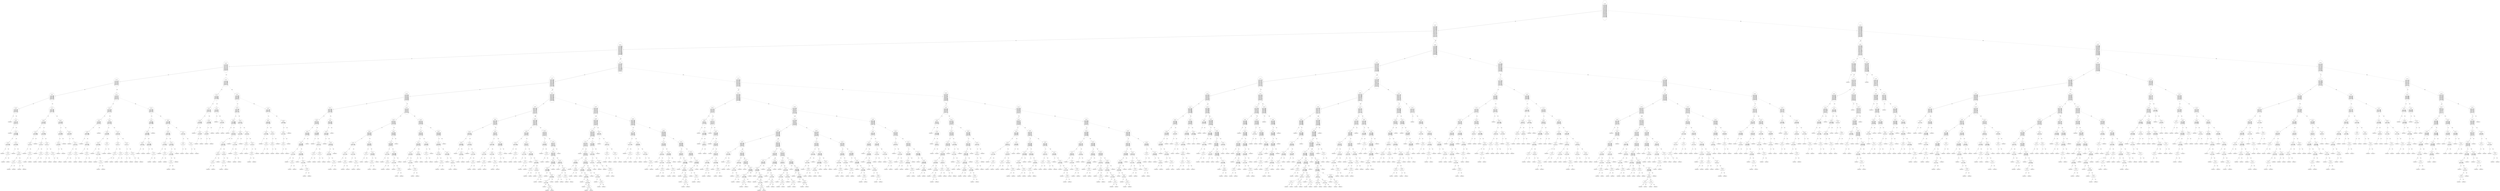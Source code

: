digraph {
0 [label="p1 <= 3.5
--------------

p1 <= 0.5 : 4.533
p1 <= 1.5 : 4.317
p1 <= 2.5 : 4.196
p1 <= 3.5 : 4.069
p1 <= 4.5 : 4.188
p1 <= 5.5 : 4.414
p1 <= 6.5 : 4.526
p2 <= 0.5 : 4.624
p2 <= 1.5 : 4.493
p2 <= 2.5 : 4.411
p2 <= 3.5 : 4.323
p2 <= 4.5 : 4.332
p2 <= 5.5 : 4.535
p2 <= 6.5 : 4.552
p3 <= 0.5 : 4.64
p3 <= 1.5 : 4.564
p3 <= 2.5 : 4.532
p3 <= 3.5 : 4.517
p3 <= 4.5 : 4.53
p3 <= 5.5 : 4.636
p3 <= 6.5 : 4.648
p4 <= 0.5 : 4.631
p4 <= 1.5 : 4.58
p4 <= 2.5 : 4.598
p4 <= 3.5 : 4.584
p4 <= 4.5 : 4.653
p4 <= 5.5 : 4.669
p4 <= 6.5 : 4.667"];
1 [label="p2 <= 3.5
--------------

p1 <= 0.5 : 4.112
p1 <= 1.5 : 3.965
p1 <= 2.5 : 4.038
p2 <= 0.5 : 4.214
p2 <= 1.5 : 4.067
p2 <= 2.5 : 3.978
p2 <= 3.5 : 3.886
p2 <= 4.5 : 3.911
p2 <= 5.5 : 4.099
p2 <= 6.5 : 4.165
p3 <= 0.5 : 4.218
p3 <= 1.5 : 4.107
p3 <= 2.5 : 4.072
p3 <= 3.5 : 4.06
p3 <= 4.5 : 4.079
p3 <= 5.5 : 4.225
p3 <= 6.5 : 4.248
p4 <= 0.5 : 4.201
p4 <= 1.5 : 4.13
p4 <= 2.5 : 4.18
p4 <= 3.5 : 4.215
p4 <= 4.5 : 4.245
p4 <= 5.5 : 4.272
p4 <= 6.5 : 4.29"];
2 [label="p4 <= 1.5
--------------

p1 <= 0.5 : 3.828
p1 <= 1.5 : 3.702
p1 <= 2.5 : 3.806
p2 <= 0.5 : 3.899
p2 <= 1.5 : 3.801
p2 <= 2.5 : 3.814
p3 <= 0.5 : 3.855
p3 <= 1.5 : 3.713
p3 <= 2.5 : 3.697
p3 <= 3.5 : 3.697
p3 <= 4.5 : 3.741
p3 <= 5.5 : 3.886
p3 <= 6.5 : 3.972
p4 <= 0.5 : 3.807
p4 <= 1.5 : 3.656
p4 <= 2.5 : 3.759
p4 <= 3.5 : 3.829
p4 <= 4.5 : 3.889
p4 <= 5.5 : 3.927
p4 <= 6.5 : 3.962"];
3 [label="p3 <= 3.5
--------------

p1 <= 0.5 : 3.137
p1 <= 1.5 : 3.092
p1 <= 2.5 : 3.075
p2 <= 0.5 : 3.018
p2 <= 1.5 : 2.927
p2 <= 2.5 : 2.929
p3 <= 0.5 : 2.979
p3 <= 1.5 : 2.808
p3 <= 2.5 : 2.727
p3 <= 3.5 : 2.582
p3 <= 4.5 : 2.709
p3 <= 5.5 : 3.031
p3 <= 6.5 : 3.072
p4 <= 0.5 : 2.727"];
4 [label="p4 <= 0.5
--------------

p1 <= 0.5 : 2.456
p1 <= 1.5 : 2.413
p1 <= 2.5 : 2.407
p2 <= 0.5 : 2.341
p2 <= 1.5 : 2.282
p2 <= 2.5 : 2.321
p3 <= 0.5 : 2.344
p3 <= 1.5 : 2.275
p3 <= 2.5 : 2.347
p4 <= 0.5 : 1.841"];
5 [label="p3 <= 1.5
--------------

p1 <= 0.5 : 1.665
p1 <= 1.5 : 1.627
p1 <= 2.5 : 1.653
p2 <= 0.5 : 1.588
p2 <= 1.5 : 1.584
p2 <= 2.5 : 1.613
p3 <= 0.5 : 1.548
p3 <= 1.5 : 1.43
p3 <= 2.5 : 1.582"];
6 [label="p3 <= 0.5
--------------

p1 <= 0.5 : 1.021
p1 <= 1.5 : 1.005
p1 <= 2.5 : 1.027
p2 <= 0.5 : 0.881
p2 <= 1.5 : 1.005
p2 <= 2.5 : 0.978
p3 <= 0.5 : 0.624"];
7 [label="phil4_cmd_55"];
6 -> 7 [label="True"];
8 [label="p2 <= 0.5
--------------

p1 <= 0.5 : 1.197
p1 <= 1.5 : 1.149
p1 <= 2.5 : 1.211
p2 <= 0.5 : 0.781
p2 <= 1.5 : 1.149
p2 <= 2.5 : 1.11"];
9 [label="phil4_cmd_55"];
8 -> 9 [label="True"];
10 [label="p1 <= 1.5
--------------

p1 <= 0.5 : 0.918
p1 <= 1.5 : 0.784
p1 <= 2.5 : 0.969
p2 <= 1.5 : 0.866
p2 <= 2.5 : 0.862"];
11 [label="p2 <= 2.5
--------------

p1 <= 0.5 : 0.459
p2 <= 1.5 : 0.541
p2 <= 2.5 : 0.333"];
12 [label="phil3_cmd_38"];
11 -> 12 [label="True"];
13 [label="p1 <= 0.5
--------------

p1 <= 0.5 : 0.0"];
14 [label="phil3_cmd_38"];
13 -> 14 [label="True"];
15 [label="phil1_cmd_2"];
13 -> 15 [style="dashed", label="False"];
11 -> 13 [style="dashed", label="False"];
10 -> 11 [label="True"];
16 [label="p2 <= 1.5
--------------

p1 <= 2.5 : 0.918
p2 <= 1.5 : 0.667
p2 <= 2.5 : 0.874"];
17 [label="phil3_cmd_38"];
16 -> 17 [label="True"];
18 [label="p1 <= 2.5
--------------

p1 <= 2.5 : 1.0
p2 <= 2.5 : 1.0"];
19 [label="p2 <= 2.5
--------------

p2 <= 2.5 : 0.0"];
20 [label="phil3_cmd_38"];
19 -> 20 [label="True"];
21 [label="phil4_cmd_55"];
19 -> 21 [style="dashed", label="False"];
18 -> 19 [label="True"];
22 [label="p2 <= 2.5
--------------

p2 <= 2.5 : 0.0"];
23 [label="phil4_cmd_55"];
22 -> 23 [label="True"];
24 [label="phil3_cmd_38"];
22 -> 24 [style="dashed", label="False"];
18 -> 22 [style="dashed", label="False"];
16 -> 18 [style="dashed", label="False"];
10 -> 16 [style="dashed", label="False"];
8 -> 10 [style="dashed", label="False"];
6 -> 8 [style="dashed", label="False"];
5 -> 6 [label="True"];
25 [label="p2 <= 1.5
--------------

p1 <= 0.5 : 1.685
p1 <= 1.5 : 1.619
p1 <= 2.5 : 1.654
p2 <= 0.5 : 1.656
p2 <= 1.5 : 1.496
p2 <= 2.5 : 1.586
p3 <= 2.5 : 1.648"];
26 [label="p2 <= 0.5
--------------

p1 <= 0.5 : 1.288
p1 <= 1.5 : 1.186
p1 <= 2.5 : 1.297
p2 <= 0.5 : 0.921
p3 <= 2.5 : 1.352"];
27 [label="p1 <= 1.5
--------------

p1 <= 0.5 : 0.488
p1 <= 1.5 : 0.406
p1 <= 2.5 : 0.488
p3 <= 2.5 : 0.406"];
28 [label="p1 <= 0.5
--------------

p1 <= 0.5 : 0.5
p3 <= 2.5 : 0.5"];
29 [label="phil4_cmd_55"];
28 -> 29 [label="True"];
30 [label="p3 <= 2.5
--------------

p3 <= 2.5 : 0.0"];
31 [label="phil1_cmd_2"];
30 -> 31 [label="True"];
32 [label="phil4_cmd_55"];
30 -> 32 [style="dashed", label="False"];
28 -> 30 [style="dashed", label="False"];
27 -> 28 [label="True"];
33 [label="phil4_cmd_55"];
27 -> 33 [style="dashed", label="False"];
26 -> 27 [label="True"];
34 [label="p1 <= 1.5
--------------

p1 <= 0.5 : 1.094
p1 <= 1.5 : 0.906
p1 <= 2.5 : 1.189
p3 <= 2.5 : 1.156"];
35 [label="p1 <= 0.5
--------------

p1 <= 0.5 : 0.5
p3 <= 2.5 : 0.5"];
36 [label="phil2_cmd_20"];
35 -> 36 [label="True"];
37 [label="p3 <= 2.5
--------------

p3 <= 2.5 : 0.0"];
38 [label="phil2_cmd_20"];
37 -> 38 [label="True"];
39 [label="phil1_cmd_2"];
37 -> 39 [style="dashed", label="False"];
35 -> 37 [style="dashed", label="False"];
34 -> 35 [label="True"];
40 [label="p1 <= 2.5
--------------

p1 <= 2.5 : 1.0
p3 <= 2.5 : 1.0"];
41 [label="p3 <= 2.5
--------------

p3 <= 2.5 : 0.0"];
42 [label="phil2_cmd_20"];
41 -> 42 [label="True"];
43 [label="phil4_cmd_55"];
41 -> 43 [style="dashed", label="False"];
40 -> 41 [label="True"];
44 [label="p3 <= 2.5
--------------

p3 <= 2.5 : 0.0"];
45 [label="phil4_cmd_55"];
44 -> 45 [label="True"];
46 [label="phil2_cmd_20"];
44 -> 46 [style="dashed", label="False"];
40 -> 44 [style="dashed", label="False"];
34 -> 40 [style="dashed", label="False"];
26 -> 34 [style="dashed", label="False"];
25 -> 26 [label="True"];
47 [label="p2 <= 2.5
--------------

p1 <= 0.5 : 1.439
p1 <= 1.5 : 1.406
p1 <= 2.5 : 1.366
p2 <= 2.5 : 1.252
p3 <= 2.5 : 1.252"];
48 [label="p3 <= 2.5
--------------

p1 <= 0.5 : 0.939
p1 <= 1.5 : 0.906
p1 <= 2.5 : 0.75
p3 <= 2.5 : 0.406"];
49 [label="p1 <= 2.5
--------------

p1 <= 0.5 : 0.689
p1 <= 1.5 : 0.5
p1 <= 2.5 : 0.0"];
50 [label="phil2_cmd_21"];
49 -> 50 [label="True"];
51 [label="phil4_cmd_55"];
49 -> 51 [style="dashed", label="False"];
48 -> 49 [label="True"];
52 [label="phil4_cmd_55"];
48 -> 52 [style="dashed", label="False"];
47 -> 48 [label="True"];
53 [label="p3 <= 2.5
--------------

p1 <= 0.5 : 1.189
p1 <= 1.5 : 1.156
p1 <= 2.5 : 1.189
p3 <= 2.5 : 1.0"];
54 [label="phil4_cmd_55"];
53 -> 54 [label="True"];
55 [label="p1 <= 1.5
--------------

p1 <= 0.5 : 1.189
p1 <= 1.5 : 1.0
p1 <= 2.5 : 1.189"];
56 [label="p1 <= 0.5
--------------

p1 <= 0.5 : 0.0"];
57 [label="phil3_cmd_41"];
56 -> 57 [label="True"];
58 [label="phil1_cmd_2"];
56 -> 58 [style="dashed", label="False"];
55 -> 56 [label="True"];
59 [label="p1 <= 2.5
--------------

p1 <= 2.5 : 0.0"];
60 [label="phil4_cmd_55"];
59 -> 60 [label="True"];
61 [label="phil2_cmd_23"];
59 -> 61 [style="dashed", label="False"];
55 -> 59 [style="dashed", label="False"];
53 -> 55 [style="dashed", label="False"];
47 -> 53 [style="dashed", label="False"];
25 -> 47 [style="dashed", label="False"];
5 -> 25 [style="dashed", label="False"];
4 -> 5 [label="True"];
62 [label="p2 <= 1.5
--------------

p1 <= 0.5 : 1.874
p1 <= 1.5 : 1.82
p1 <= 2.5 : 1.817
p2 <= 0.5 : 1.772
p2 <= 1.5 : 1.654
p2 <= 2.5 : 1.671
p3 <= 0.5 : 1.792
p3 <= 1.5 : 1.746
p3 <= 2.5 : 1.783"];
63 [label="p2 <= 0.5
--------------

p1 <= 0.5 : 1.106
p1 <= 1.5 : 1.034
p1 <= 2.5 : 1.061
p2 <= 0.5 : 0.965
p3 <= 0.5 : 1.04
p3 <= 1.5 : 0.984
p3 <= 2.5 : 1.116"];
64 [label="p1 <= 1.5
--------------

p1 <= 0.5 : 0.31
p1 <= 1.5 : 0.272
p1 <= 2.5 : 0.31
p3 <= 0.5 : 0.31
p3 <= 1.5 : 0.272
p3 <= 2.5 : 0.31"];
65 [label="p1 <= 0.5
--------------

p1 <= 0.5 : 0.406
p3 <= 0.5 : 0.488
p3 <= 1.5 : 0.406
p3 <= 2.5 : 0.488"];
66 [label="phil4_cmd_56"];
65 -> 66 [label="True"];
67 [label="p3 <= 1.5
--------------

p3 <= 0.5 : 0.689
p3 <= 1.5 : 0.5
p3 <= 2.5 : 0.689"];
68 [label="phil4_cmd_56"];
67 -> 68 [label="True"];
69 [label="p3 <= 2.5
--------------

p3 <= 2.5 : 0.0"];
70 [label="phil1_cmd_2"];
69 -> 70 [label="True"];
71 [label="phil4_cmd_56"];
69 -> 71 [style="dashed", label="False"];
67 -> 69 [style="dashed", label="False"];
65 -> 67 [style="dashed", label="False"];
64 -> 65 [label="True"];
72 [label="phil4_cmd_56"];
64 -> 72 [style="dashed", label="False"];
63 -> 64 [label="True"];
73 [label="p3 <= 1.5
--------------

p1 <= 0.5 : 1.5
p1 <= 1.5 : 1.399
p1 <= 2.5 : 1.413
p3 <= 0.5 : 1.338
p3 <= 1.5 : 1.233
p3 <= 2.5 : 1.439"];
74 [label="p1 <= 2.5
--------------

p1 <= 0.5 : 0.939
p1 <= 1.5 : 0.811
p1 <= 2.5 : 0.738
p3 <= 0.5 : 0.75"];
75 [label="p3 <= 0.5
--------------

p1 <= 0.5 : 0.541
p1 <= 1.5 : 0.541
p3 <= 0.5 : 0.459"];
76 [label="phil4_cmd_56"];
75 -> 76 [label="True"];
77 [label="p1 <= 0.5
--------------

p1 <= 0.5 : 0.667
p1 <= 1.5 : 0.667"];
78 [label="phil4_cmd_56"];
77 -> 78 [label="True"];
79 [label="p1 <= 1.5
--------------

p1 <= 1.5 : 0.0"];
80 [label="phil1_cmd_2"];
79 -> 80 [label="True"];
81 [label="phil4_cmd_56"];
79 -> 81 [style="dashed", label="False"];
77 -> 79 [style="dashed", label="False"];
75 -> 77 [style="dashed", label="False"];
74 -> 75 [label="True"];
82 [label="p3 <= 0.5
--------------

p3 <= 0.5 : 0.0"];
83 [label="phil4_cmd_56"];
82 -> 83 [label="True"];
84 [label="phil3_cmd_38"];
82 -> 84 [style="dashed", label="False"];
74 -> 82 [style="dashed", label="False"];
73 -> 74 [label="True"];
85 [label="p1 <= 1.5
--------------

p1 <= 0.5 : 1.344
p1 <= 1.5 : 1.25
p1 <= 2.5 : 1.344
p3 <= 2.5 : 1.25"];
86 [label="p1 <= 0.5
--------------

p1 <= 0.5 : 1.0
p3 <= 2.5 : 1.0"];
87 [label="p3 <= 2.5
--------------

p3 <= 2.5 : 0.0"];
88 [label="phil4_cmd_56"];
87 -> 88 [label="True"];
89 [label="phil2_cmd_20"];
87 -> 89 [style="dashed", label="False"];
86 -> 87 [label="True"];
90 [label="p3 <= 2.5
--------------

p3 <= 2.5 : 0.0"];
91 [label="phil2_cmd_20"];
90 -> 91 [label="True"];
92 [label="phil1_cmd_2"];
90 -> 92 [style="dashed", label="False"];
86 -> 90 [style="dashed", label="False"];
85 -> 86 [label="True"];
93 [label="p1 <= 2.5
--------------

p1 <= 2.5 : 1.0
p3 <= 2.5 : 1.0"];
94 [label="p3 <= 2.5
--------------

p3 <= 2.5 : 0.0"];
95 [label="phil2_cmd_20"];
94 -> 95 [label="True"];
96 [label="phil4_cmd_56"];
94 -> 96 [style="dashed", label="False"];
93 -> 94 [label="True"];
97 [label="p3 <= 2.5
--------------

p3 <= 2.5 : 0.0"];
98 [label="phil4_cmd_56"];
97 -> 98 [label="True"];
99 [label="phil2_cmd_20"];
97 -> 99 [style="dashed", label="False"];
93 -> 97 [style="dashed", label="False"];
85 -> 93 [style="dashed", label="False"];
73 -> 85 [style="dashed", label="False"];
63 -> 73 [style="dashed", label="False"];
62 -> 63 [label="True"];
100 [label="p2 <= 2.5
--------------

p1 <= 0.5 : 2.049
p1 <= 1.5 : 2.011
p1 <= 2.5 : 1.938
p2 <= 2.5 : 1.612
p3 <= 0.5 : 1.965
p3 <= 1.5 : 1.901
p3 <= 2.5 : 1.871"];
101 [label="p1 <= 2.5
--------------

p1 <= 0.5 : 0.938
p1 <= 1.5 : 1.0
p1 <= 2.5 : 0.689
p3 <= 0.5 : 0.938
p3 <= 1.5 : 0.954
p3 <= 2.5 : 0.938"];
102 [label="p1 <= 0.5
--------------

p1 <= 0.5 : 0.633
p1 <= 1.5 : 0.667
p3 <= 0.5 : 0.743
p3 <= 1.5 : 0.825
p3 <= 2.5 : 0.803"];
103 [label="p3 <= 0.5
--------------

p3 <= 0.5 : 0.0
p3 <= 1.5 : 0.5
p3 <= 2.5 : 0.689"];
104 [label="phil2_cmd_21"];
103 -> 104 [label="True"];
105 [label="phil4_cmd_56"];
103 -> 105 [style="dashed", label="False"];
102 -> 103 [label="True"];
106 [label="p3 <= 2.5
--------------

p1 <= 1.5 : 0.406
p3 <= 0.5 : 0.488
p3 <= 1.5 : 0.406
p3 <= 2.5 : 0.25"];
107 [label="phil2_cmd_21"];
106 -> 107 [label="True"];
108 [label="p1 <= 1.5
--------------

p1 <= 1.5 : 0.0"];
109 [label="phil4_cmd_56"];
108 -> 109 [label="True"];
110 [label="phil2_cmd_21"];
108 -> 110 [style="dashed", label="False"];
106 -> 108 [style="dashed", label="False"];
102 -> 106 [style="dashed", label="False"];
101 -> 102 [label="True"];
111 [label="phil4_cmd_56"];
101 -> 111 [style="dashed", label="False"];
100 -> 101 [label="True"];
112 [label="p3 <= 2.5
--------------

p1 <= 0.5 : 2.088
p1 <= 1.5 : 1.953
p1 <= 2.5 : 2.088
p3 <= 0.5 : 1.844
p3 <= 1.5 : 1.781
p3 <= 2.5 : 1.538"];
113 [label="p3 <= 0.5
--------------

p1 <= 0.5 : 1.473
p1 <= 1.5 : 1.355
p1 <= 2.5 : 1.473
p3 <= 0.5 : 1.208
p3 <= 1.5 : 1.208"];
114 [label="p1 <= 1.5
--------------

p1 <= 0.5 : 0.689
p1 <= 1.5 : 0.5
p1 <= 2.5 : 0.689"];
115 [label="phil4_cmd_56"];
114 -> 115 [label="True"];
116 [label="p1 <= 2.5
--------------

p1 <= 2.5 : 0.0"];
117 [label="phil3_cmd_37"];
116 -> 117 [label="True"];
118 [label="phil4_cmd_56"];
116 -> 118 [style="dashed", label="False"];
114 -> 116 [style="dashed", label="False"];
113 -> 114 [label="True"];
119 [label="p3 <= 1.5
--------------

p1 <= 0.5 : 1.344
p1 <= 1.5 : 1.25
p1 <= 2.5 : 1.344
p3 <= 1.5 : 0.406"];
120 [label="p1 <= 1.5
--------------

p1 <= 0.5 : 0.689
p1 <= 1.5 : 0.5
p1 <= 2.5 : 0.689"];
121 [label="p1 <= 0.5
--------------

p1 <= 0.5 : 0.0"];
122 [label="phil3_cmd_38"];
121 -> 122 [label="True"];
123 [label="phil1_cmd_2"];
121 -> 123 [style="dashed", label="False"];
120 -> 121 [label="True"];
124 [label="phil3_cmd_38"];
120 -> 124 [style="dashed", label="False"];
119 -> 120 [label="True"];
125 [label="phil4_cmd_56"];
119 -> 125 [style="dashed", label="False"];
113 -> 119 [style="dashed", label="False"];
112 -> 113 [label="True"];
126 [label="p1 <= 1.5
--------------

p1 <= 0.5 : 1.189
p1 <= 1.5 : 1.0
p1 <= 2.5 : 1.189"];
127 [label="p1 <= 0.5
--------------

p1 <= 0.5 : 0.0"];
128 [label="phil2_cmd_23"];
127 -> 128 [label="True"];
129 [label="phil1_cmd_2"];
127 -> 129 [style="dashed", label="False"];
126 -> 127 [label="True"];
130 [label="p1 <= 2.5
--------------

p1 <= 2.5 : 0.0"];
131 [label="phil3_cmd_41"];
130 -> 131 [label="True"];
132 [label="phil2_cmd_23"];
130 -> 132 [style="dashed", label="False"];
126 -> 130 [style="dashed", label="False"];
112 -> 126 [style="dashed", label="False"];
100 -> 112 [style="dashed", label="False"];
62 -> 100 [style="dashed", label="False"];
4 -> 62 [style="dashed", label="False"];
3 -> 4 [label="True"];
133 [label="p3 <= 4.5
--------------

p1 <= 0.5 : 2.64
p1 <= 1.5 : 2.614
p1 <= 2.5 : 2.589
p2 <= 0.5 : 2.499
p2 <= 1.5 : 2.365
p2 <= 2.5 : 2.316
p3 <= 4.5 : 1.911
p3 <= 5.5 : 2.226
p3 <= 6.5 : 2.479
p4 <= 0.5 : 2.554"];
134 [label="p4 <= 0.5
--------------

p1 <= 0.5 : 1.057
p1 <= 1.5 : 1.027
p1 <= 2.5 : 0.932
p2 <= 0.5 : 0.97
p2 <= 1.5 : 0.855
p2 <= 2.5 : 0.932
p4 <= 0.5 : 0.833"];
135 [label="p2 <= 1.5
--------------

p1 <= 0.5 : 1.314
p1 <= 1.5 : 1.281
p1 <= 2.5 : 1.125
p2 <= 0.5 : 1.125
p2 <= 1.5 : 0.954
p2 <= 2.5 : 1.125"];
136 [label="p2 <= 0.5
--------------

p1 <= 0.5 : 0.939
p1 <= 1.5 : 0.906
p1 <= 2.5 : 0.75
p2 <= 0.5 : 0.406"];
137 [label="phil3_cmd_43"];
136 -> 137 [label="True"];
138 [label="p1 <= 2.5
--------------

p1 <= 0.5 : 0.689
p1 <= 1.5 : 0.5
p1 <= 2.5 : 0.0"];
139 [label="phil2_cmd_20"];
138 -> 139 [label="True"];
140 [label="phil3_cmd_43"];
138 -> 140 [style="dashed", label="False"];
136 -> 138 [style="dashed", label="False"];
135 -> 136 [label="True"];
141 [label="p2 <= 2.5
--------------

p1 <= 0.5 : 0.939
p1 <= 1.5 : 0.906
p1 <= 2.5 : 0.75
p2 <= 2.5 : 0.406"];
142 [label="p1 <= 2.5
--------------

p1 <= 0.5 : 0.689
p1 <= 1.5 : 0.5
p1 <= 2.5 : 0.0"];
143 [label="phil2_cmd_21"];
142 -> 143 [label="True"];
144 [label="phil3_cmd_43"];
142 -> 144 [style="dashed", label="False"];
141 -> 142 [label="True"];
145 [label="phil3_cmd_43"];
141 -> 145 [style="dashed", label="False"];
135 -> 141 [style="dashed", label="False"];
134 -> 135 [label="True"];
146 [label="p1 <= 2.5
--------------

p1 <= 0.5 : 0.31
p1 <= 1.5 : 0.272
p1 <= 2.5 : 0.203
p2 <= 0.5 : 0.31
p2 <= 1.5 : 0.272
p2 <= 2.5 : 0.203"];
147 [label="phil3_cmd_43"];
146 -> 147 [label="True"];
148 [label="p2 <= 2.5
--------------

p2 <= 0.5 : 0.689
p2 <= 1.5 : 0.5
p2 <= 2.5 : 0.0"];
149 [label="phil3_cmd_43"];
148 -> 149 [label="True"];
150 [label="phil2_cmd_23"];
148 -> 150 [style="dashed", label="False"];
146 -> 148 [style="dashed", label="False"];
134 -> 146 [style="dashed", label="False"];
133 -> 134 [label="True"];
151 [label="p2 <= 2.5
--------------

p1 <= 0.5 : 2.345
p1 <= 1.5 : 2.279
p1 <= 2.5 : 2.276
p2 <= 0.5 : 2.185
p2 <= 1.5 : 2.029
p2 <= 2.5 : 1.897
p3 <= 5.5 : 1.904
p3 <= 6.5 : 2.17
p4 <= 0.5 : 2.314"];
152 [label="p3 <= 5.5
--------------

p1 <= 0.5 : 1.905
p1 <= 1.5 : 1.843
p1 <= 2.5 : 1.861
p2 <= 0.5 : 1.74
p2 <= 1.5 : 1.707
p3 <= 5.5 : 1.389
p3 <= 6.5 : 1.661
p4 <= 0.5 : 1.874"];
153 [label="p2 <= 0.5
--------------

p1 <= 0.5 : 1.004
p1 <= 1.5 : 0.926
p1 <= 2.5 : 0.969
p2 <= 0.5 : 0.866
p2 <= 1.5 : 0.866
p4 <= 0.5 : 1.003"];
154 [label="phil3_cmd_45"];
153 -> 154 [label="True"];
155 [label="p2 <= 1.5
--------------

p1 <= 0.5 : 1.241
p1 <= 1.5 : 1.127
p1 <= 2.5 : 1.189
p2 <= 1.5 : 0.75
p4 <= 0.5 : 1.233"];
156 [label="p1 <= 1.5
--------------

p1 <= 0.5 : 1.344
p1 <= 1.5 : 1.156
p1 <= 2.5 : 1.189
p4 <= 0.5 : 1.156"];
157 [label="p1 <= 0.5
--------------

p1 <= 0.5 : 0.5
p4 <= 0.5 : 1.0"];
158 [label="p4 <= 0.5
--------------

p4 <= 0.5 : 0.0"];
159 [label="phil2_cmd_20"];
158 -> 159 [label="True"];
160 [label="phil3_cmd_45"];
158 -> 160 [style="dashed", label="False"];
157 -> 158 [label="True"];
161 [label="phil1_cmd_2"];
157 -> 161 [style="dashed", label="False"];
156 -> 157 [label="True"];
162 [label="p1 <= 2.5
--------------

p1 <= 2.5 : 0.5
p4 <= 0.5 : 0.5"];
163 [label="p4 <= 0.5
--------------

p4 <= 0.5 : 0.0"];
164 [label="phil2_cmd_20"];
163 -> 164 [label="True"];
165 [label="phil3_cmd_45"];
163 -> 165 [style="dashed", label="False"];
162 -> 163 [label="True"];
166 [label="phil2_cmd_20"];
162 -> 166 [style="dashed", label="False"];
156 -> 162 [style="dashed", label="False"];
155 -> 156 [label="True"];
167 [label="phil3_cmd_45"];
155 -> 167 [style="dashed", label="False"];
153 -> 155 [style="dashed", label="False"];
152 -> 153 [label="True"];
168 [label="p2 <= 1.5
--------------

p1 <= 1.5 : 1.874
p1 <= 2.5 : 1.77
p2 <= 1.5 : 1.355
p3 <= 6.5 : 1.626"];
169 [label="p3 <= 6.5
--------------

p1 <= 1.5 : 0.874
p1 <= 2.5 : 0.874
p3 <= 6.5 : 0.792"];
170 [label="p1 <= 1.5
--------------

p1 <= 1.5 : 0.667
p1 <= 2.5 : 0.667"];
171 [label="phil4_cmd_56"];
170 -> 171 [label="True"];
172 [label="p1 <= 2.5
--------------

p1 <= 2.5 : 0.0"];
173 [label="phil2_cmd_20"];
172 -> 173 [label="True"];
174 [label="phil1_cmd_5"];
172 -> 174 [style="dashed", label="False"];
170 -> 172 [style="dashed", label="False"];
169 -> 170 [label="True"];
175 [label="phil2_cmd_20"];
169 -> 175 [style="dashed", label="False"];
168 -> 169 [label="True"];
176 [label="p1 <= 1.5
--------------

p1 <= 1.5 : 0.874
p1 <= 2.5 : 1.0
p3 <= 6.5 : 0.918"];
177 [label="p3 <= 6.5
--------------

p3 <= 6.5 : 0.0"];
178 [label="phil1_cmd_2"];
177 -> 178 [label="True"];
179 [label="phil3_cmd_48"];
177 -> 179 [style="dashed", label="False"];
176 -> 177 [label="True"];
180 [label="p1 <= 2.5
--------------

p1 <= 2.5 : 0.5
p3 <= 6.5 : 0.5"];
181 [label="p3 <= 6.5
--------------

p3 <= 6.5 : 0.0"];
182 [label="phil4_cmd_56"];
181 -> 182 [label="True"];
183 [label="phil3_cmd_48"];
181 -> 183 [style="dashed", label="False"];
180 -> 181 [label="True"];
184 [label="phil4_cmd_56"];
180 -> 184 [style="dashed", label="False"];
176 -> 180 [style="dashed", label="False"];
168 -> 176 [style="dashed", label="False"];
152 -> 168 [style="dashed", label="False"];
151 -> 152 [label="True"];
185 [label="p1 <= 2.5
--------------

p1 <= 0.5 : 1.482
p1 <= 1.5 : 1.368
p1 <= 2.5 : 1.211
p3 <= 5.5 : 1.232
p3 <= 6.5 : 1.521
p4 <= 0.5 : 1.354"];
186 [label="p3 <= 5.5
--------------

p1 <= 0.5 : 1.125
p1 <= 1.5 : 0.99
p3 <= 5.5 : 0.715
p3 <= 6.5 : 1.239
p4 <= 0.5 : 0.965"];
187 [label="p1 <= 1.5
--------------

p1 <= 0.5 : 0.541
p1 <= 1.5 : 0.333
p4 <= 0.5 : 0.459"];
188 [label="phil2_cmd_23"];
187 -> 188 [label="True"];
189 [label="p4 <= 0.5
--------------

p4 <= 0.5 : 0.0"];
190 [label="phil3_cmd_45"];
189 -> 190 [label="True"];
191 [label="phil2_cmd_23"];
189 -> 191 [style="dashed", label="False"];
187 -> 189 [style="dashed", label="False"];
186 -> 187 [label="True"];
192 [label="p1 <= 1.5
--------------

p1 <= 1.5 : 0.5
p3 <= 6.5 : 0.5"];
193 [label="p3 <= 6.5
--------------

p3 <= 6.5 : 0.0"];
194 [label="phil4_cmd_56"];
193 -> 194 [label="True"];
195 [label="phil2_cmd_23"];
193 -> 195 [style="dashed", label="False"];
192 -> 193 [label="True"];
196 [label="phil4_cmd_56"];
192 -> 196 [style="dashed", label="False"];
186 -> 192 [style="dashed", label="False"];
185 -> 186 [label="True"];
197 [label="p3 <= 6.5
--------------

p3 <= 5.5 : 1.0
p3 <= 6.5 : 0.689
p4 <= 0.5 : 0.689"];
198 [label="p3 <= 5.5
--------------

p3 <= 5.5 : 0.667
p4 <= 0.5 : 0.667"];
199 [label="p4 <= 0.5
--------------

p4 <= 0.5 : 0.0"];
200 [label="phil1_cmd_5"];
199 -> 200 [label="True"];
201 [label="phil2_cmd_23"];
199 -> 201 [style="dashed", label="False"];
198 -> 199 [label="True"];
202 [label="phil1_cmd_5"];
198 -> 202 [style="dashed", label="False"];
197 -> 198 [label="True"];
203 [label="phil2_cmd_23"];
197 -> 203 [style="dashed", label="False"];
185 -> 197 [style="dashed", label="False"];
151 -> 185 [style="dashed", label="False"];
133 -> 151 [style="dashed", label="False"];
3 -> 133 [style="dashed", label="False"];
2 -> 3 [label="True"];
204 [label="p1 <= 1.5
--------------

p1 <= 0.5 : 3.523
p1 <= 1.5 : 3.364
p1 <= 2.5 : 3.5
p2 <= 0.5 : 3.657
p2 <= 1.5 : 3.561
p2 <= 2.5 : 3.571
p3 <= 0.5 : 3.61
p3 <= 1.5 : 3.481
p3 <= 2.5 : 3.487
p3 <= 3.5 : 3.544
p3 <= 4.5 : 3.565
p3 <= 5.5 : 3.653
p3 <= 6.5 : 3.753
p4 <= 2.5 : 3.726
p4 <= 3.5 : 3.741
p4 <= 4.5 : 3.717
p4 <= 5.5 : 3.7
p4 <= 6.5 : 3.721"];
205 [label="p1 <= 0.5
--------------

p1 <= 0.5 : 2.614
p2 <= 0.5 : 2.964
p2 <= 1.5 : 2.864
p2 <= 2.5 : 2.89
p3 <= 0.5 : 2.958
p3 <= 1.5 : 2.822
p3 <= 2.5 : 2.799
p3 <= 3.5 : 2.888
p3 <= 4.5 : 2.923
p3 <= 5.5 : 3.008
p3 <= 6.5 : 3.077
p4 <= 2.5 : 2.965
p4 <= 3.5 : 3.012
p4 <= 4.5 : 2.966
p4 <= 5.5 : 3.004
p4 <= 6.5 : 3.035"];
206 [label="p3 <= 2.5
--------------

p2 <= 0.5 : 2.67
p2 <= 1.5 : 2.599
p2 <= 2.5 : 2.612
p3 <= 0.5 : 2.577
p3 <= 1.5 : 2.408
p3 <= 2.5 : 2.378
p3 <= 3.5 : 2.527
p3 <= 4.5 : 2.659
p3 <= 6.0 : 2.808
p4 <= 2.5 : 2.667
p4 <= 3.5 : 2.749
p4 <= 4.5 : 2.668
p4 <= 5.5 : 2.817"];
207 [label="p3 <= 1.5
--------------

p2 <= 0.5 : 2.065
p2 <= 1.5 : 2.052
p2 <= 2.5 : 2.034
p3 <= 0.5 : 1.602
p3 <= 1.5 : 1.586
p4 <= 2.5 : 1.991
p4 <= 3.5 : 2.039
p4 <= 4.5 : 1.824"];
208 [label="p3 <= 0.5
--------------

p2 <= 0.5 : 1.671
p2 <= 1.5 : 1.677
p2 <= 2.5 : 1.625
p3 <= 0.5 : 0.902
p4 <= 2.5 : 1.671
p4 <= 3.5 : 1.663
p4 <= 4.5 : 1.482"];
209 [label="p4 <= 4.5
--------------

p2 <= 0.5 : 0.738
p2 <= 1.5 : 0.811
p2 <= 2.5 : 0.738
p4 <= 2.5 : 0.738
p4 <= 3.5 : 0.811
p4 <= 4.5 : 0.689"];
210 [label="p2 <= 0.5
--------------

p2 <= 0.5 : 0.803
p2 <= 1.5 : 0.918
p2 <= 2.5 : 0.803
p4 <= 2.5 : 0.874
p4 <= 3.5 : 0.874"];
211 [label="p4 <= 2.5
--------------

p4 <= 2.5 : 0.667
p4 <= 3.5 : 0.667"];
212 [label="phil3_cmd_37"];
211 -> 212 [label="True"];
213 [label="p4 <= 3.5
--------------

p4 <= 3.5 : 0.0"];
214 [label="phil1_cmd_1"];
213 -> 214 [label="True"];
215 [label="phil3_cmd_37"];
213 -> 215 [style="dashed", label="False"];
211 -> 213 [style="dashed", label="False"];
210 -> 211 [label="True"];
216 [label="p2 <= 2.5
--------------

p2 <= 1.5 : 0.612
p2 <= 2.5 : 0.306
p4 <= 2.5 : 0.739
p4 <= 3.5 : 0.739"];
217 [label="phil1_cmd_1"];
216 -> 217 [label="True"];
218 [label="p4 <= 2.5
--------------

p4 <= 2.5 : 0.667
p4 <= 3.5 : 0.667"];
219 [label="phil3_cmd_37"];
218 -> 219 [label="True"];
220 [label="p4 <= 3.5
--------------

p4 <= 3.5 : 0.0"];
221 [label="phil1_cmd_1"];
220 -> 221 [label="True"];
222 [label="phil3_cmd_37"];
220 -> 222 [style="dashed", label="False"];
218 -> 220 [style="dashed", label="False"];
216 -> 218 [style="dashed", label="False"];
210 -> 216 [style="dashed", label="False"];
209 -> 210 [label="True"];
223 [label="phil1_cmd_1"];
209 -> 223 [style="dashed", label="False"];
208 -> 209 [label="True"];
224 [label="p4 <= 4.5
--------------

p2 <= 0.5 : 0.906
p2 <= 1.5 : 0.802
p2 <= 2.5 : 0.815
p4 <= 2.5 : 0.906
p4 <= 3.5 : 0.774
p4 <= 4.5 : 0.5"];
225 [label="phil3_cmd_38"];
224 -> 225 [label="True"];
226 [label="p2 <= 1.5
--------------

p2 <= 0.5 : 1.189
p2 <= 1.5 : 1.0
p2 <= 2.5 : 1.189"];
227 [label="p2 <= 0.5
--------------

p2 <= 0.5 : 0.0"];
228 [label="phil3_cmd_38"];
227 -> 228 [label="True"];
229 [label="phil2_cmd_20"];
227 -> 229 [style="dashed", label="False"];
226 -> 227 [label="True"];
230 [label="p2 <= 2.5
--------------

p2 <= 2.5 : 0.0"];
231 [label="phil1_cmd_1"];
230 -> 231 [label="True"];
232 [label="phil2_cmd_23"];
230 -> 232 [style="dashed", label="False"];
226 -> 230 [style="dashed", label="False"];
224 -> 226 [style="dashed", label="False"];
208 -> 224 [style="dashed", label="False"];
207 -> 208 [label="True"];
233 [label="p4 <= 4.5
--------------

p2 <= 0.5 : 1.244
p2 <= 1.5 : 1.203
p2 <= 2.5 : 1.244
p4 <= 2.5 : 0.961
p4 <= 3.5 : 1.203
p4 <= 4.5 : 0.892"];
234 [label="p4 <= 2.5
--------------

p2 <= 0.5 : 1.148
p2 <= 1.5 : 1.085
p2 <= 2.5 : 1.148
p4 <= 2.5 : 0.937
p4 <= 3.5 : 0.937"];
235 [label="phil3_cmd_39"];
234 -> 235 [label="True"];
236 [label="p4 <= 3.5
--------------

p2 <= 0.5 : 1.344
p2 <= 1.5 : 1.25
p2 <= 2.5 : 1.344
p4 <= 3.5 : 0.406"];
237 [label="p2 <= 1.5
--------------

p2 <= 0.5 : 0.689
p2 <= 1.5 : 0.5
p2 <= 2.5 : 0.689"];
238 [label="phil1_cmd_1"];
237 -> 238 [label="True"];
239 [label="p2 <= 2.5
--------------

p2 <= 2.5 : 0.0"];
240 [label="phil2_cmd_21"];
239 -> 240 [label="True"];
241 [label="phil1_cmd_1"];
239 -> 241 [style="dashed", label="False"];
237 -> 239 [style="dashed", label="False"];
236 -> 237 [label="True"];
242 [label="phil3_cmd_39"];
236 -> 242 [style="dashed", label="False"];
234 -> 236 [style="dashed", label="False"];
233 -> 234 [label="True"];
243 [label="phil1_cmd_1"];
233 -> 243 [style="dashed", label="False"];
207 -> 233 [style="dashed", label="False"];
206 -> 207 [label="True"];
244 [label="p2 <= 1.5
--------------

p2 <= 0.5 : 2.29
p2 <= 1.5 : 2.159
p2 <= 2.5 : 2.2
p3 <= 3.5 : 2.38
p3 <= 4.5 : 2.402
p3 <= 6.0 : 2.5
p4 <= 2.5 : 2.34
p4 <= 3.5 : 2.345
p4 <= 4.5 : 2.393
p4 <= 5.5 : 2.549"];
245 [label="p2 <= 0.5
--------------

p2 <= 0.5 : 1.515
p3 <= 3.5 : 2.011
p3 <= 4.5 : 2.037
p3 <= 6.0 : 2.047
p4 <= 2.5 : 1.858
p4 <= 3.5 : 1.796
p4 <= 4.5 : 1.996
p4 <= 5.5 : 2.154"];
246 [label="p4 <= 3.5
--------------

p3 <= 3.5 : 1.675
p3 <= 4.5 : 1.758
p3 <= 6.0 : 1.925
p4 <= 2.5 : 1.567
p4 <= 3.5 : 1.446
p4 <= 4.5 : 1.675
p4 <= 5.5 : 1.925"];
247 [label="p4 <= 2.5
--------------

p3 <= 3.5 : 1.333
p3 <= 4.5 : 1.333
p4 <= 2.5 : 1.252"];
248 [label="p3 <= 3.5
--------------

p3 <= 3.5 : 0.667
p3 <= 4.5 : 0.667"];
249 [label="phil2_cmd_19"];
248 -> 249 [label="True"];
250 [label="p3 <= 4.5
--------------

p3 <= 4.5 : 0.0"];
251 [label="phil3_cmd_43"];
250 -> 251 [label="True"];
252 [label="phil2_cmd_19"];
250 -> 252 [style="dashed", label="False"];
248 -> 250 [style="dashed", label="False"];
247 -> 248 [label="True"];
253 [label="p3 <= 3.5
--------------

p3 <= 3.5 : 0.667
p3 <= 4.5 : 0.667"];
254 [label="phil3_cmd_41"];
253 -> 254 [label="True"];
255 [label="p3 <= 4.5
--------------

p3 <= 4.5 : 0.0"];
256 [label="phil2_cmd_19"];
255 -> 256 [label="True"];
257 [label="phil3_cmd_45"];
255 -> 257 [style="dashed", label="False"];
253 -> 255 [style="dashed", label="False"];
247 -> 253 [style="dashed", label="False"];
246 -> 247 [label="True"];
258 [label="p3 <= 3.5
--------------

p3 <= 3.5 : 0.801
p3 <= 4.5 : 0.857
p3 <= 6.0 : 1.073
p4 <= 4.5 : 0.857
p4 <= 5.5 : 1.073"];
259 [label="p4 <= 4.5
--------------

p4 <= 4.5 : 0.0"];
260 [label="phil1_cmd_1"];
259 -> 260 [label="True"];
261 [label="phil3_cmd_41"];
259 -> 261 [style="dashed", label="False"];
258 -> 259 [label="True"];
262 [label="p4 <= 4.5
--------------

p3 <= 4.5 : 0.551
p3 <= 6.0 : 0.649
p4 <= 4.5 : 0.4
p4 <= 5.5 : 0.649"];
263 [label="p3 <= 4.5
--------------

p3 <= 4.5 : 0.0"];
264 [label="phil1_cmd_1"];
263 -> 264 [label="True"];
265 [label="phil2_cmd_19"];
263 -> 265 [style="dashed", label="False"];
262 -> 263 [label="True"];
266 [label="phil1_cmd_1"];
262 -> 266 [style="dashed", label="False"];
258 -> 262 [style="dashed", label="False"];
246 -> 258 [style="dashed", label="False"];
245 -> 246 [label="True"];
267 [label="p3 <= 6.0
--------------

p3 <= 3.5 : 0.933
p3 <= 4.5 : 0.931
p3 <= 6.0 : 0.754
p4 <= 2.5 : 0.767
p4 <= 3.5 : 0.765
p4 <= 4.5 : 0.933
p4 <= 5.5 : 0.961"];
268 [label="p4 <= 2.5
--------------

p3 <= 3.5 : 0.633
p3 <= 4.5 : 0.708
p4 <= 2.5 : 0.607
p4 <= 3.5 : 0.65
p4 <= 4.5 : 0.74
p4 <= 5.5 : 0.794"];
269 [label="p3 <= 3.5
--------------

p3 <= 3.5 : 0.667
p3 <= 4.5 : 0.667"];
270 [label="phil2_cmd_20"];
269 -> 270 [label="True"];
271 [label="p3 <= 4.5
--------------

p3 <= 4.5 : 0.0"];
272 [label="phil3_cmd_43"];
271 -> 272 [label="True"];
273 [label="phil2_cmd_20"];
271 -> 273 [style="dashed", label="False"];
269 -> 271 [style="dashed", label="False"];
268 -> 269 [label="True"];
274 [label="p3 <= 3.5
--------------

p3 <= 3.5 : 0.306
p3 <= 4.5 : 0.433
p4 <= 3.5 : 0.433
p4 <= 4.5 : 0.433
p4 <= 5.5 : 0.483"];
275 [label="p4 <= 3.5
--------------

p4 <= 3.5 : 0.667
p4 <= 4.5 : 0.667"];
276 [label="phil2_cmd_20"];
275 -> 276 [label="True"];
277 [label="p4 <= 4.5
--------------

p4 <= 4.5 : 0.0"];
278 [label="phil1_cmd_1"];
277 -> 278 [label="True"];
279 [label="phil2_cmd_20"];
277 -> 279 [style="dashed", label="False"];
275 -> 277 [style="dashed", label="False"];
274 -> 275 [label="True"];
280 [label="phil2_cmd_20"];
274 -> 280 [style="dashed", label="False"];
268 -> 274 [style="dashed", label="False"];
267 -> 268 [label="True"];
281 [label="phil1_cmd_1"];
267 -> 281 [style="dashed", label="False"];
245 -> 267 [style="dashed", label="False"];
244 -> 245 [label="True"];
282 [label="p2 <= 2.5
--------------

p2 <= 2.5 : 1.651
p3 <= 3.5 : 1.827
p3 <= 4.5 : 1.844
p3 <= 6.0 : 2.021
p4 <= 2.5 : 1.845
p4 <= 3.5 : 1.886
p4 <= 4.5 : 1.867
p4 <= 5.5 : 2.018"];
283 [label="p3 <= 4.5
--------------

p3 <= 3.5 : 1.521
p3 <= 4.5 : 1.45
p3 <= 6.0 : 1.897
p4 <= 2.5 : 1.632
p4 <= 3.5 : 1.782
p4 <= 4.5 : 1.887
p4 <= 5.5 : 1.808"];
284 [label="p3 <= 3.5
--------------

p3 <= 3.5 : 0.906
p4 <= 2.5 : 1.344
p4 <= 3.5 : 1.75
p4 <= 4.5 : 1.689
p4 <= 5.5 : 1.706"];
285 [label="p4 <= 2.5
--------------

p4 <= 2.5 : 0.689
p4 <= 3.5 : 1.0
p4 <= 4.5 : 0.689"];
286 [label="phil1_cmd_1"];
285 -> 286 [label="True"];
287 [label="p4 <= 3.5
--------------

p4 <= 3.5 : 0.667
p4 <= 4.5 : 0.667"];
288 [label="phil3_cmd_41"];
287 -> 288 [label="True"];
289 [label="p4 <= 4.5
--------------

p4 <= 4.5 : 0.0"];
290 [label="phil1_cmd_1"];
289 -> 290 [label="True"];
291 [label="phil3_cmd_41"];
289 -> 291 [style="dashed", label="False"];
287 -> 289 [style="dashed", label="False"];
285 -> 287 [style="dashed", label="False"];
284 -> 285 [label="True"];
292 [label="p4 <= 2.5
--------------

p4 <= 2.5 : 0.0
p4 <= 3.5 : 0.5
p4 <= 5.0 : 0.689"];
293 [label="phil3_cmd_43"];
292 -> 293 [label="True"];
294 [label="phil2_cmd_21"];
292 -> 294 [style="dashed", label="False"];
284 -> 292 [style="dashed", label="False"];
283 -> 284 [label="True"];
295 [label="p4 <= 3.5
--------------

p3 <= 6.0 : 0.649
p4 <= 2.5 : 0.649
p4 <= 3.5 : 0.4
p4 <= 4.5 : 0.551"];
296 [label="p4 <= 2.5
--------------

p4 <= 2.5 : 0.0"];
297 [label="phil1_cmd_1"];
296 -> 297 [label="True"];
298 [label="phil3_cmd_45"];
296 -> 298 [style="dashed", label="False"];
295 -> 296 [label="True"];
299 [label="phil1_cmd_1"];
295 -> 299 [style="dashed", label="False"];
283 -> 295 [style="dashed", label="False"];
282 -> 283 [label="True"];
300 [label="p4 <= 4.5
--------------

p3 <= 3.5 : 1.185
p3 <= 4.5 : 1.238
p3 <= 6.0 : 1.223
p4 <= 2.5 : 0.959
p4 <= 3.5 : 1.042
p4 <= 4.5 : 0.848
p4 <= 5.5 : 1.223"];
301 [label="p4 <= 2.5
--------------

p3 <= 3.5 : 0.973
p3 <= 4.5 : 0.973
p4 <= 2.5 : 0.918
p4 <= 3.5 : 1.141"];
302 [label="p3 <= 3.5
--------------

p3 <= 3.5 : 0.667
p3 <= 4.5 : 0.667"];
303 [label="phil2_cmd_23"];
302 -> 303 [label="True"];
304 [label="p3 <= 4.5
--------------

p3 <= 4.5 : 0.0"];
305 [label="phil3_cmd_43"];
304 -> 305 [label="True"];
306 [label="phil2_cmd_23"];
304 -> 306 [style="dashed", label="False"];
302 -> 304 [style="dashed", label="False"];
301 -> 302 [label="True"];
307 [label="p3 <= 3.5
--------------

p3 <= 3.5 : 0.667
p3 <= 4.5 : 0.667
p4 <= 3.5 : 0.918"];
308 [label="phil2_cmd_23"];
307 -> 308 [label="True"];
309 [label="p3 <= 4.5
--------------

p3 <= 4.5 : 0.0
p4 <= 3.5 : 1.0"];
310 [label="phil1_cmd_1"];
309 -> 310 [label="True"];
311 [label="phil2_cmd_23"];
309 -> 311 [style="dashed", label="False"];
307 -> 309 [style="dashed", label="False"];
301 -> 307 [style="dashed", label="False"];
300 -> 301 [label="True"];
312 [label="phil1_cmd_1"];
300 -> 312 [style="dashed", label="False"];
282 -> 300 [style="dashed", label="False"];
244 -> 282 [style="dashed", label="False"];
206 -> 244 [style="dashed", label="False"];
205 -> 206 [label="True"];
313 [label="p2 <= 1.5
--------------

p2 <= 0.5 : 2.278
p2 <= 1.5 : 2.155
p2 <= 2.5 : 2.184
p3 <= 0.5 : 2.337
p3 <= 1.5 : 2.223
p3 <= 2.5 : 2.197
p3 <= 3.5 : 2.249
p3 <= 4.5 : 2.239
p3 <= 5.5 : 2.298
p3 <= 6.5 : 2.372
p4 <= 2.5 : 2.267
p4 <= 3.5 : 2.291
p4 <= 4.5 : 2.297
p4 <= 5.5 : 2.325
p4 <= 6.5 : 2.333"];
314 [label="p2 <= 0.5
--------------

p2 <= 0.5 : 1.786
p3 <= 0.5 : 2.031
p3 <= 1.5 : 1.889
p3 <= 2.5 : 1.858
p3 <= 3.5 : 1.931
p3 <= 4.5 : 1.963
p3 <= 5.5 : 2.024
p3 <= 6.5 : 2.12
p4 <= 2.5 : 1.962
p4 <= 3.5 : 2.004
p4 <= 4.5 : 2.037
p4 <= 5.5 : 2.073
p4 <= 6.5 : 2.122"];
315 [label="p3 <= 2.5
--------------

p3 <= 0.5 : 2.008
p3 <= 1.5 : 1.775
p3 <= 2.5 : 1.698
p3 <= 3.5 : 1.847
p3 <= 4.5 : 1.973
p3 <= 6.0 : 2.14
p4 <= 2.5 : 1.896
p4 <= 3.5 : 1.914
p4 <= 4.5 : 2.014
p4 <= 5.5 : 2.14"];
316 [label="p3 <= 1.5
--------------

p3 <= 0.5 : 1.041
p3 <= 1.5 : 0.97
p4 <= 2.5 : 1.243
p4 <= 3.5 : 1.355
p4 <= 4.5 : 1.306"];
317 [label="p3 <= 0.5
--------------

p3 <= 0.5 : 0.406
p4 <= 2.5 : 0.75
p4 <= 3.5 : 0.906
p4 <= 4.5 : 0.939"];
318 [label="phil1_cmd_2"];
317 -> 318 [label="True"];
319 [label="p4 <= 2.5
--------------

p4 <= 2.5 : 0.0
p4 <= 3.5 : 0.5
p4 <= 4.5 : 0.689"];
320 [label="phil1_cmd_2"];
319 -> 320 [label="True"];
321 [label="phil3_cmd_38"];
319 -> 321 [style="dashed", label="False"];
317 -> 319 [style="dashed", label="False"];
316 -> 317 [label="True"];
322 [label="p4 <= 2.5
--------------

p4 <= 2.5 : 0.689
p4 <= 3.5 : 1.0
p4 <= 4.5 : 0.689"];
323 [label="phil3_cmd_39"];
322 -> 323 [label="True"];
324 [label="p4 <= 3.5
--------------

p4 <= 3.5 : 0.667
p4 <= 4.5 : 0.667"];
325 [label="phil1_cmd_2"];
324 -> 325 [label="True"];
326 [label="p4 <= 4.5
--------------

p4 <= 4.5 : 0.0"];
327 [label="phil3_cmd_39"];
326 -> 327 [label="True"];
328 [label="phil1_cmd_2"];
326 -> 328 [style="dashed", label="False"];
324 -> 326 [style="dashed", label="False"];
322 -> 324 [style="dashed", label="False"];
316 -> 322 [style="dashed", label="False"];
315 -> 316 [label="True"];
329 [label="p4 <= 3.5
--------------

p3 <= 3.5 : 1.609
p3 <= 4.5 : 1.7
p3 <= 6.0 : 1.897
p4 <= 2.5 : 1.42
p4 <= 3.5 : 1.146
p4 <= 4.5 : 1.713
p4 <= 5.5 : 1.897"];
330 [label="p4 <= 2.5
--------------

p3 <= 3.5 : 1.333
p3 <= 4.5 : 1.333
p4 <= 2.5 : 1.252"];
331 [label="p3 <= 3.5
--------------

p3 <= 3.5 : 0.667
p3 <= 4.5 : 0.667"];
332 [label="phil2_cmd_19"];
331 -> 332 [label="True"];
333 [label="p3 <= 4.5
--------------

p3 <= 4.5 : 0.0"];
334 [label="phil3_cmd_43"];
333 -> 334 [label="True"];
335 [label="phil2_cmd_19"];
333 -> 335 [style="dashed", label="False"];
331 -> 333 [style="dashed", label="False"];
330 -> 331 [label="True"];
336 [label="p3 <= 3.5
--------------

p3 <= 3.5 : 0.667
p3 <= 4.5 : 0.667"];
337 [label="phil3_cmd_41"];
336 -> 337 [label="True"];
338 [label="p3 <= 4.5
--------------

p3 <= 4.5 : 0.0"];
339 [label="phil2_cmd_19"];
338 -> 339 [label="True"];
340 [label="phil3_cmd_45"];
338 -> 340 [style="dashed", label="False"];
336 -> 338 [style="dashed", label="False"];
330 -> 336 [style="dashed", label="False"];
329 -> 330 [label="True"];
341 [label="p3 <= 3.5
--------------

p3 <= 3.5 : 0.286
p3 <= 4.5 : 0.464
p3 <= 6.0 : 0.557
p4 <= 4.5 : 0.464
p4 <= 5.5 : 0.557"];
342 [label="p4 <= 4.5
--------------

p4 <= 4.5 : 0.0"];
343 [label="phil1_cmd_2"];
342 -> 343 [label="True"];
344 [label="phil3_cmd_41"];
342 -> 344 [style="dashed", label="False"];
341 -> 342 [label="True"];
345 [label="phil1_cmd_2"];
341 -> 345 [style="dashed", label="False"];
329 -> 341 [style="dashed", label="False"];
315 -> 329 [style="dashed", label="False"];
314 -> 315 [label="True"];
346 [label="p3 <= 2.5
--------------

p3 <= 0.5 : 1.445
p3 <= 1.5 : 1.368
p3 <= 2.5 : 1.365
p3 <= 3.5 : 1.394
p3 <= 4.5 : 1.395
p3 <= 5.5 : 1.419
p3 <= 6.5 : 1.527
p4 <= 2.5 : 1.384
p4 <= 3.5 : 1.438
p4 <= 4.5 : 1.452
p4 <= 5.5 : 1.471
p4 <= 6.5 : 1.503"];
347 [label="p4 <= 3.5
--------------

p3 <= 0.5 : 1.163
p3 <= 1.5 : 1.123
p4 <= 2.5 : 1.099
p4 <= 3.5 : 1.053
p4 <= 4.5 : 1.191
p4 <= 5.5 : 1.267
p4 <= 6.5 : 1.255"];
348 [label="p3 <= 1.5
--------------

p3 <= 0.5 : 0.541
p3 <= 1.5 : 0.333
p4 <= 2.5 : 0.459"];
349 [label="phil1_cmd_2"];
348 -> 349 [label="True"];
350 [label="p4 <= 2.5
--------------

p4 <= 2.5 : 0.0"];
351 [label="phil3_cmd_39"];
350 -> 351 [label="True"];
352 [label="phil1_cmd_2"];
350 -> 352 [style="dashed", label="False"];
348 -> 350 [style="dashed", label="False"];
347 -> 348 [label="True"];
353 [label="p4 <= 4.5
--------------

p3 <= 0.5 : 1.125
p3 <= 1.5 : 1.151
p4 <= 4.5 : 1.08
p4 <= 5.5 : 1.2
p4 <= 6.5 : 1.239"];
354 [label="p3 <= 0.5
--------------

p3 <= 0.5 : 0.667
p3 <= 1.5 : 0.667"];
355 [label="phil1_cmd_2"];
354 -> 355 [label="True"];
356 [label="p3 <= 1.5
--------------

p3 <= 1.5 : 0.0"];
357 [label="phil3_cmd_38"];
356 -> 357 [label="True"];
358 [label="phil2_cmd_20"];
356 -> 358 [style="dashed", label="False"];
354 -> 356 [style="dashed", label="False"];
353 -> 354 [label="True"];
359 [label="p3 <= 0.5
--------------

p3 <= 0.5 : 0.787
p3 <= 1.5 : 0.857
p4 <= 5.5 : 0.857
p4 <= 6.5 : 0.801"];
360 [label="phil1_cmd_2"];
359 -> 360 [label="True"];
361 [label="p4 <= 5.5
--------------

p3 <= 1.5 : 0.918
p4 <= 5.5 : 0.874
p4 <= 6.5 : 0.874"];
362 [label="p3 <= 1.5
--------------

p3 <= 1.5 : 0.0"];
363 [label="phil2_cmd_20"];
362 -> 363 [label="True"];
364 [label="phil1_cmd_2"];
362 -> 364 [style="dashed", label="False"];
361 -> 362 [label="True"];
365 [label="p3 <= 1.5
--------------

p3 <= 1.5 : 0.5
p4 <= 6.5 : 0.5"];
366 [label="phil1_cmd_2"];
365 -> 366 [label="True"];
367 [label="p4 <= 6.5
--------------

p4 <= 6.5 : 0.0"];
368 [label="phil1_cmd_2"];
367 -> 368 [label="True"];
369 [label="phil2_cmd_20"];
367 -> 369 [style="dashed", label="False"];
365 -> 367 [style="dashed", label="False"];
361 -> 365 [style="dashed", label="False"];
359 -> 361 [style="dashed", label="False"];
353 -> 359 [style="dashed", label="False"];
347 -> 353 [style="dashed", label="False"];
346 -> 347 [label="True"];
370 [label="p4 <= 2.5
--------------

p3 <= 3.5 : 1.354
p3 <= 4.5 : 1.32
p3 <= 5.5 : 1.242
p3 <= 6.5 : 1.344
p4 <= 2.5 : 1.132
p4 <= 3.5 : 1.226
p4 <= 4.5 : 1.271
p4 <= 5.5 : 1.257
p4 <= 6.5 : 1.214"];
371 [label="p3 <= 5.5
--------------

p3 <= 3.5 : 0.649
p3 <= 4.5 : 0.551
p3 <= 5.5 : 0.4
p3 <= 6.5 : 0.649"];
372 [label="phil2_cmd_20"];
371 -> 372 [label="True"];
373 [label="p3 <= 6.5
--------------

p3 <= 6.5 : 0.0"];
374 [label="phil4_cmd_57"];
373 -> 374 [label="True"];
375 [label="phil2_cmd_20"];
373 -> 375 [style="dashed", label="False"];
371 -> 373 [style="dashed", label="False"];
370 -> 371 [label="True"];
376 [label="p4 <= 6.5
--------------

p3 <= 3.5 : 1.208
p3 <= 4.5 : 1.177
p3 <= 5.5 : 1.13
p3 <= 6.5 : 1.18
p4 <= 3.5 : 1.197
p4 <= 4.5 : 1.166
p4 <= 5.5 : 1.144
p4 <= 6.5 : 1.065"];
377 [label="p3 <= 5.5
--------------

p3 <= 3.5 : 1.226
p3 <= 4.5 : 1.168
p3 <= 5.5 : 1.127
p3 <= 6.5 : 1.203
p4 <= 3.5 : 1.221
p4 <= 4.5 : 1.206
p4 <= 5.5 : 1.226"];
378 [label="p3 <= 4.5
--------------

p3 <= 3.5 : 0.913
p3 <= 4.5 : 0.627
p4 <= 3.5 : 0.727
p4 <= 4.5 : 0.942
p4 <= 5.5 : 0.84"];
379 [label="p4 <= 3.5
--------------

p3 <= 3.5 : 0.965
p4 <= 3.5 : 0.516
p4 <= 4.5 : 0.965
p4 <= 5.5 : 0.694"];
380 [label="phil2_cmd_20"];
379 -> 380 [label="True"];
381 [label="p3 <= 3.5
--------------

p3 <= 3.5 : 0.551
p4 <= 4.5 : 0.551
p4 <= 5.5 : 0.551"];
382 [label="p4 <= 4.5
--------------

p4 <= 4.5 : 0.667
p4 <= 5.5 : 0.667"];
383 [label="phil1_cmd_2"];
382 -> 383 [label="True"];
384 [label="p4 <= 5.5
--------------

p4 <= 5.5 : 0.0"];
385 [label="phil2_cmd_20"];
384 -> 385 [label="True"];
386 [label="phil1_cmd_2"];
384 -> 386 [style="dashed", label="False"];
382 -> 384 [style="dashed", label="False"];
381 -> 382 [label="True"];
387 [label="phil1_cmd_2"];
381 -> 387 [style="dashed", label="False"];
379 -> 381 [style="dashed", label="False"];
378 -> 379 [label="True"];
388 [label="phil2_cmd_20"];
378 -> 388 [style="dashed", label="False"];
377 -> 378 [label="True"];
389 [label="p4 <= 3.5
--------------

p3 <= 6.5 : 1.252
p4 <= 3.5 : 1.0
p4 <= 4.5 : 1.333
p4 <= 5.5 : 1.142"];
390 [label="phil1_cmd_2"];
389 -> 390 [label="True"];
391 [label="p3 <= 6.5
--------------

p3 <= 6.5 : 1.0
p4 <= 4.5 : 1.0
p4 <= 5.5 : 1.189"];
392 [label="p4 <= 5.0
--------------

p4 <= 5.0 : 0.0"];
393 [label="phil4_cmd_62"];
392 -> 393 [label="True"];
394 [label="phil2_cmd_20"];
392 -> 394 [style="dashed", label="False"];
391 -> 392 [label="True"];
395 [label="p4 <= 4.5
--------------

p4 <= 4.5 : 0.0"];
396 [label="phil2_cmd_20"];
395 -> 396 [label="True"];
397 [label="phil1_cmd_2"];
395 -> 397 [style="dashed", label="False"];
391 -> 395 [style="dashed", label="False"];
389 -> 391 [style="dashed", label="False"];
377 -> 389 [style="dashed", label="False"];
376 -> 377 [label="True"];
398 [label="phil1_cmd_2"];
376 -> 398 [style="dashed", label="False"];
370 -> 376 [style="dashed", label="False"];
346 -> 370 [style="dashed", label="False"];
314 -> 346 [style="dashed", label="False"];
313 -> 314 [label="True"];
399 [label="p2 <= 2.5
--------------

p2 <= 2.5 : 1.772
p3 <= 0.5 : 2.049
p3 <= 1.5 : 1.966
p3 <= 2.5 : 1.941
p3 <= 3.5 : 1.975
p3 <= 4.5 : 1.93
p3 <= 5.5 : 1.994
p3 <= 6.5 : 2.054
p4 <= 2.5 : 1.965
p4 <= 3.5 : 1.994
p4 <= 4.5 : 1.975
p4 <= 5.5 : 2.006
p4 <= 6.5 : 1.975"];
400 [label="p4 <= 6.5
--------------

p3 <= 0.5 : 1.716
p3 <= 1.5 : 1.603
p3 <= 2.5 : 1.633
p3 <= 3.5 : 1.602
p3 <= 4.5 : 1.506
p3 <= 5.5 : 1.571
p3 <= 6.5 : 1.624
p4 <= 2.5 : 1.658
p4 <= 3.5 : 1.604
p4 <= 4.5 : 1.611
p4 <= 5.5 : 1.58
p4 <= 6.5 : 1.461"];
401 [label="p3 <= 4.5
--------------

p3 <= 0.5 : 1.341
p3 <= 1.5 : 1.258
p3 <= 2.5 : 1.278
p3 <= 3.5 : 1.253
p3 <= 4.5 : 1.148
p3 <= 5.5 : 1.196
p3 <= 6.5 : 1.266
p4 <= 2.5 : 1.296
p4 <= 3.5 : 1.269
p4 <= 4.5 : 1.341
p4 <= 5.5 : 1.329"];
402 [label="p3 <= 1.5
--------------

p3 <= 0.5 : 1.047
p3 <= 1.5 : 0.871
p3 <= 2.5 : 1.018
p3 <= 3.5 : 1.072
p4 <= 2.5 : 1.115
p4 <= 3.5 : 1.124
p4 <= 4.5 : 1.138
p4 <= 5.5 : 1.072"];
403 [label="phil1_cmd_2"];
402 -> 403 [label="True"];
404 [label="p3 <= 2.5
--------------

p3 <= 2.5 : 1.27
p3 <= 3.5 : 1.347
p4 <= 2.5 : 1.371
p4 <= 3.5 : 1.368
p4 <= 4.5 : 1.412
p4 <= 5.5 : 1.325"];
405 [label="p4 <= 3.5
--------------

p4 <= 2.5 : 0.8
p4 <= 3.5 : 0.551
p4 <= 4.5 : 0.951
p4 <= 5.5 : 0.8"];
406 [label="phil2_cmd_21"];
405 -> 406 [label="True"];
407 [label="p4 <= 5.5
--------------

p4 <= 4.5 : 0.667
p4 <= 5.5 : 0.0"];
408 [label="phil1_cmd_2"];
407 -> 408 [label="True"];
409 [label="phil2_cmd_21"];
407 -> 409 [style="dashed", label="False"];
405 -> 407 [style="dashed", label="False"];
404 -> 405 [label="True"];
410 [label="p3 <= 3.5
--------------

p3 <= 3.5 : 0.984
p4 <= 2.5 : 1.211
p4 <= 3.5 : 1.428
p4 <= 4.5 : 1.363
p4 <= 5.5 : 1.295"];
411 [label="p4 <= 2.5
--------------

p4 <= 2.5 : 0.8
p4 <= 3.5 : 0.951
p4 <= 4.5 : 0.951
p4 <= 5.5 : 0.8"];
412 [label="phil1_cmd_2"];
411 -> 412 [label="True"];
413 [label="p4 <= 3.5
--------------

p4 <= 3.5 : 0.689
p4 <= 4.5 : 1.0
p4 <= 5.5 : 0.689"];
414 [label="phil3_cmd_41"];
413 -> 414 [label="True"];
415 [label="p4 <= 4.5
--------------

p4 <= 4.5 : 0.667
p4 <= 5.5 : 0.667"];
416 [label="phil1_cmd_2"];
415 -> 416 [label="True"];
417 [label="p4 <= 5.5
--------------

p4 <= 5.5 : 0.0"];
418 [label="phil3_cmd_41"];
417 -> 418 [label="True"];
419 [label="phil1_cmd_2"];
417 -> 419 [style="dashed", label="False"];
415 -> 417 [style="dashed", label="False"];
413 -> 415 [style="dashed", label="False"];
411 -> 413 [style="dashed", label="False"];
410 -> 411 [label="True"];
420 [label="p4 <= 2.5
--------------

p4 <= 2.5 : 0.689
p4 <= 3.5 : 1.0
p4 <= 5.0 : 0.689"];
421 [label="phil1_cmd_2"];
420 -> 421 [label="True"];
422 [label="p4 <= 3.5
--------------

p4 <= 3.5 : 0.667
p4 <= 5.0 : 0.667"];
423 [label="phil2_cmd_21"];
422 -> 423 [label="True"];
424 [label="p4 <= 5.0
--------------

p4 <= 5.0 : 0.0"];
425 [label="phil1_cmd_2"];
424 -> 425 [label="True"];
426 [label="phil2_cmd_21"];
424 -> 426 [style="dashed", label="False"];
422 -> 424 [style="dashed", label="False"];
420 -> 422 [style="dashed", label="False"];
410 -> 420 [style="dashed", label="False"];
404 -> 410 [style="dashed", label="False"];
402 -> 404 [style="dashed", label="False"];
401 -> 402 [label="True"];
427 [label="p4 <= 3.5
--------------

p3 <= 5.5 : 0.931
p3 <= 6.5 : 0.933
p4 <= 2.5 : 0.921
p4 <= 3.5 : 0.827
p4 <= 4.5 : 1.002
p4 <= 5.5 : 1.081"];
428 [label="p4 <= 2.5
--------------

p3 <= 5.5 : 1.333
p3 <= 6.5 : 1.333
p4 <= 2.5 : 1.252"];
429 [label="p3 <= 6.5
--------------

p3 <= 5.5 : 0.667
p3 <= 6.5 : 0.0"];
430 [label="phil1_cmd_2"];
429 -> 430 [label="True"];
431 [label="phil3_cmd_48"];
429 -> 431 [style="dashed", label="False"];
428 -> 429 [label="True"];
432 [label="p3 <= 5.5
--------------

p3 <= 5.5 : 0.667
p3 <= 6.5 : 0.667"];
433 [label="phil3_cmd_45"];
432 -> 433 [label="True"];
434 [label="p3 <= 6.5
--------------

p3 <= 6.5 : 0.0"];
435 [label="phil3_cmd_47"];
434 -> 435 [label="True"];
436 [label="phil1_cmd_2"];
434 -> 436 [style="dashed", label="False"];
432 -> 434 [style="dashed", label="False"];
428 -> 432 [style="dashed", label="False"];
427 -> 428 [label="True"];
437 [label="phil1_cmd_2"];
427 -> 437 [style="dashed", label="False"];
401 -> 427 [style="dashed", label="False"];
400 -> 401 [label="True"];
438 [label="p3 <= 1.5
--------------

p3 <= 1.5 : 1.2
p3 <= 2.5 : 1.351
p3 <= 4.0 : 1.351
p3 <= 6.0 : 1.6"];
439 [label="phil1_cmd_2"];
438 -> 439 [label="True"];
440 [label="p3 <= 4.0
--------------

p3 <= 2.5 : 1.189
p3 <= 4.0 : 1.0
p3 <= 6.0 : 1.189"];
441 [label="p3 <= 2.5
--------------

p3 <= 2.5 : 0.0"];
442 [label="phil4_cmd_66"];
441 -> 442 [label="True"];
443 [label="phil3_cmd_41"];
441 -> 443 [style="dashed", label="False"];
440 -> 441 [label="True"];
444 [label="p3 <= 6.0
--------------

p3 <= 6.0 : 0.0"];
445 [label="phil3_cmd_46"];
444 -> 445 [label="True"];
446 [label="phil4_cmd_66"];
444 -> 446 [style="dashed", label="False"];
440 -> 444 [style="dashed", label="False"];
438 -> 440 [style="dashed", label="False"];
400 -> 438 [style="dashed", label="False"];
399 -> 400 [label="True"];
447 [label="p4 <= 2.5
--------------

p3 <= 0.5 : 1.623
p3 <= 1.5 : 1.554
p3 <= 2.5 : 1.489
p3 <= 3.5 : 1.589
p3 <= 4.5 : 1.593
p3 <= 5.5 : 1.658
p3 <= 6.5 : 1.725
p4 <= 2.5 : 1.366
p4 <= 3.5 : 1.617
p4 <= 4.5 : 1.522
p4 <= 5.5 : 1.615
p4 <= 6.5 : 1.663"];
448 [label="p3 <= 2.5
--------------

p3 <= 0.5 : 1.862
p3 <= 1.5 : 1.594
p3 <= 2.5 : 1.451
p3 <= 3.5 : 1.75
p3 <= 4.5 : 1.796
p3 <= 5.5 : 1.939
p3 <= 6.5 : 2.206"];
449 [label="p3 <= 0.5
--------------

p3 <= 0.5 : 0.667
p3 <= 1.5 : 0.667"];
450 [label="phil3_cmd_37"];
449 -> 450 [label="True"];
451 [label="p3 <= 1.5
--------------

p3 <= 1.5 : 0.0"];
452 [label="phil3_cmd_38"];
451 -> 452 [label="True"];
453 [label="phil3_cmd_39"];
451 -> 453 [style="dashed", label="False"];
449 -> 451 [style="dashed", label="False"];
448 -> 449 [label="True"];
454 [label="p3 <= 4.5
--------------

p3 <= 3.5 : 1.2
p3 <= 4.5 : 0.951
p3 <= 5.5 : 0.951
p3 <= 6.5 : 1.2"];
455 [label="p3 <= 3.5
--------------

p3 <= 3.5 : 0.0"];
456 [label="phil2_cmd_23"];
455 -> 456 [label="True"];
457 [label="phil3_cmd_43"];
455 -> 457 [style="dashed", label="False"];
454 -> 455 [label="True"];
458 [label="p3 <= 5.5
--------------

p3 <= 5.5 : 0.667
p3 <= 6.5 : 0.667"];
459 [label="phil2_cmd_23"];
458 -> 459 [label="True"];
460 [label="p3 <= 6.5
--------------

p3 <= 6.5 : 0.0"];
461 [label="phil4_cmd_57"];
460 -> 461 [label="True"];
462 [label="phil2_cmd_23"];
460 -> 462 [style="dashed", label="False"];
458 -> 460 [style="dashed", label="False"];
454 -> 458 [style="dashed", label="False"];
448 -> 454 [style="dashed", label="False"];
447 -> 448 [label="True"];
463 [label="p3 <= 2.5
--------------

p3 <= 0.5 : 1.07
p3 <= 1.5 : 1.031
p3 <= 2.5 : 0.985
p3 <= 3.5 : 1.053
p3 <= 4.5 : 1.046
p3 <= 5.5 : 1.084
p3 <= 6.5 : 1.102
p4 <= 3.5 : 1.088
p4 <= 4.5 : 0.992
p4 <= 5.5 : 1.034
p4 <= 6.5 : 1.038"];
464 [label="p4 <= 4.5
--------------

p3 <= 0.5 : 1.044
p3 <= 1.5 : 0.931
p4 <= 3.5 : 1.044
p4 <= 4.5 : 0.896
p4 <= 5.5 : 1.002
p4 <= 6.5 : 1.081"];
465 [label="p4 <= 3.5
--------------

p3 <= 0.5 : 1.0
p3 <= 1.5 : 0.874
p4 <= 3.5 : 0.792"];
466 [label="phil1_cmd_2"];
465 -> 466 [label="True"];
467 [label="p3 <= 0.5
--------------

p3 <= 0.5 : 0.667
p3 <= 1.5 : 0.667"];
468 [label="phil1_cmd_2"];
467 -> 468 [label="True"];
469 [label="p3 <= 1.5
--------------

p3 <= 1.5 : 0.0"];
470 [label="phil3_cmd_38"];
469 -> 470 [label="True"];
471 [label="phil3_cmd_39"];
469 -> 471 [style="dashed", label="False"];
467 -> 469 [style="dashed", label="False"];
465 -> 467 [style="dashed", label="False"];
464 -> 465 [label="True"];
472 [label="p4 <= 5.5
--------------

p3 <= 0.5 : 0.557
p3 <= 1.5 : 0.464
p4 <= 5.5 : 0.394
p4 <= 6.5 : 0.516"];
473 [label="p3 <= 0.5
--------------

p3 <= 0.5 : 0.667
p3 <= 1.5 : 0.667"];
474 [label="phil1_cmd_2"];
473 -> 474 [label="True"];
475 [label="p3 <= 1.5
--------------

p3 <= 1.5 : 0.0"];
476 [label="phil2_cmd_23"];
475 -> 476 [label="True"];
477 [label="phil1_cmd_2"];
475 -> 477 [style="dashed", label="False"];
473 -> 475 [style="dashed", label="False"];
472 -> 473 [label="True"];
478 [label="phil1_cmd_2"];
472 -> 478 [style="dashed", label="False"];
464 -> 472 [style="dashed", label="False"];
463 -> 464 [label="True"];
479 [label="p4 <= 4.5
--------------

p3 <= 3.5 : 0.87
p3 <= 4.5 : 0.875
p3 <= 5.5 : 0.832
p3 <= 6.5 : 0.879
p4 <= 3.5 : 0.87
p4 <= 4.5 : 0.734
p4 <= 5.5 : 0.832
p4 <= 6.5 : 0.796"];
480 [label="p3 <= 3.5
--------------

p3 <= 3.5 : 0.764
p3 <= 4.5 : 1.0
p3 <= 5.5 : 0.875
p3 <= 6.5 : 1.0
p4 <= 3.5 : 0.971"];
481 [label="phil2_cmd_23"];
480 -> 481 [label="True"];
482 [label="p3 <= 4.5
--------------

p3 <= 4.5 : 0.75
p3 <= 5.5 : 0.906
p3 <= 6.5 : 0.939
p4 <= 3.5 : 0.906"];
483 [label="phil1_cmd_2"];
482 -> 483 [label="True"];
484 [label="p3 <= 5.5
--------------

p3 <= 5.5 : 0.541
p3 <= 6.5 : 1.0
p4 <= 3.5 : 0.918"];
485 [label="phil2_cmd_23"];
484 -> 485 [label="True"];
486 [label="p3 <= 6.5
--------------

p3 <= 6.5 : 0.5
p4 <= 3.5 : 0.5"];
487 [label="phil1_cmd_2"];
486 -> 487 [label="True"];
488 [label="p4 <= 3.5
--------------

p4 <= 3.5 : 0.0"];
489 [label="phil1_cmd_2"];
488 -> 489 [label="True"];
490 [label="phil2_cmd_23"];
488 -> 490 [style="dashed", label="False"];
486 -> 488 [style="dashed", label="False"];
484 -> 486 [style="dashed", label="False"];
482 -> 484 [style="dashed", label="False"];
480 -> 482 [style="dashed", label="False"];
479 -> 480 [label="True"];
491 [label="p3 <= 4.5
--------------

p3 <= 3.5 : 0.414
p3 <= 4.5 : 0.39
p3 <= 5.5 : 0.414
p3 <= 6.5 : 0.435
p4 <= 5.5 : 0.414
p4 <= 6.5 : 0.414"];
492 [label="phil1_cmd_2"];
491 -> 492 [label="True"];
493 [label="p3 <= 5.5
--------------

p3 <= 5.5 : 0.459
p3 <= 6.5 : 0.541
p4 <= 5.5 : 0.541
p4 <= 6.5 : 0.541"];
494 [label="p4 <= 5.5
--------------

p4 <= 5.5 : 0.667
p4 <= 6.5 : 0.667"];
495 [label="phil1_cmd_2"];
494 -> 495 [label="True"];
496 [label="p4 <= 6.5
--------------

p4 <= 6.5 : 0.0"];
497 [label="phil2_cmd_23"];
496 -> 497 [label="True"];
498 [label="phil1_cmd_2"];
496 -> 498 [style="dashed", label="False"];
494 -> 496 [style="dashed", label="False"];
493 -> 494 [label="True"];
499 [label="phil1_cmd_2"];
493 -> 499 [style="dashed", label="False"];
491 -> 493 [style="dashed", label="False"];
479 -> 491 [style="dashed", label="False"];
463 -> 479 [style="dashed", label="False"];
447 -> 463 [style="dashed", label="False"];
399 -> 447 [style="dashed", label="False"];
313 -> 399 [style="dashed", label="False"];
205 -> 313 [style="dashed", label="False"];
204 -> 205 [label="True"];
500 [label="p1 <= 2.5
--------------

p1 <= 2.5 : 3.101
p2 <= 0.5 : 3.353
p2 <= 1.5 : 3.251
p2 <= 2.5 : 3.243
p3 <= 0.5 : 3.281
p3 <= 1.5 : 3.147
p3 <= 2.5 : 3.179
p3 <= 3.5 : 3.213
p3 <= 4.5 : 3.229
p3 <= 5.5 : 3.315
p3 <= 6.5 : 3.438
p4 <= 2.5 : 3.455
p4 <= 3.5 : 3.45
p4 <= 4.5 : 3.424
p4 <= 5.5 : 3.366
p4 <= 6.5 : 3.39"];
501 [label="p3 <= 1.5
--------------

p2 <= 0.5 : 2.541
p2 <= 1.5 : 2.452
p2 <= 2.5 : 2.413
p3 <= 0.5 : 2.464
p3 <= 1.5 : 2.351
p3 <= 2.5 : 2.424
p3 <= 3.5 : 2.43
p3 <= 4.5 : 2.443
p3 <= 5.5 : 2.538
p3 <= 6.5 : 2.609
p4 <= 2.5 : 2.579
p4 <= 3.5 : 2.569
p4 <= 4.5 : 2.594
p4 <= 5.5 : 2.584
p4 <= 6.5 : 2.598"];
502 [label="p3 <= 0.5
--------------

p2 <= 0.5 : 1.545
p2 <= 1.5 : 1.532
p2 <= 2.5 : 1.535
p3 <= 0.5 : 1.105
p4 <= 2.5 : 1.345
p4 <= 3.5 : 1.526
p4 <= 4.5 : 1.467
p4 <= 5.5 : 1.48
p4 <= 6.5 : 1.524"];
503 [label="p4 <= 2.5
--------------

p2 <= 0.5 : 1.0
p2 <= 1.5 : 1.0
p2 <= 2.5 : 1.0
p4 <= 2.5 : 0.689
p4 <= 3.5 : 1.0
p4 <= 4.5 : 0.689"];
504 [label="phil1_cmd_3"];
503 -> 504 [label="True"];
505 [label="p4 <= 3.5
--------------

p2 <= 0.5 : 0.918
p2 <= 1.5 : 0.918
p2 <= 2.5 : 0.918
p4 <= 3.5 : 0.667
p4 <= 4.5 : 0.667"];
506 [label="phil3_cmd_37"];
505 -> 506 [label="True"];
507 [label="p4 <= 4.5
--------------

p2 <= 0.5 : 1.0
p2 <= 1.5 : 1.0
p2 <= 2.5 : 1.0
p4 <= 4.5 : 0.0"];
508 [label="phil1_cmd_3"];
507 -> 508 [label="True"];
509 [label="phil3_cmd_37"];
507 -> 509 [style="dashed", label="False"];
505 -> 507 [style="dashed", label="False"];
503 -> 505 [style="dashed", label="False"];
502 -> 503 [label="True"];
510 [label="p4 <= 2.5
--------------

p2 <= 0.5 : 1.159
p2 <= 1.5 : 1.14
p2 <= 2.5 : 1.144
p4 <= 2.5 : 1.024
p4 <= 3.5 : 1.126
p4 <= 4.5 : 1.12
p4 <= 5.5 : 1.102
p4 <= 6.5 : 1.171"];
511 [label="phil1_cmd_3"];
510 -> 511 [label="True"];
512 [label="p4 <= 3.5
--------------

p2 <= 0.5 : 1.214
p2 <= 1.5 : 1.201
p2 <= 2.5 : 1.206
p4 <= 3.5 : 0.932
p4 <= 4.5 : 1.201
p4 <= 5.5 : 1.07
p4 <= 6.5 : 1.225"];
513 [label="phil3_cmd_38"];
512 -> 513 [label="True"];
514 [label="p4 <= 4.5
--------------

p2 <= 0.5 : 1.162
p2 <= 1.5 : 1.136
p2 <= 2.5 : 1.112
p4 <= 4.5 : 0.972
p4 <= 5.5 : 1.082
p4 <= 6.5 : 1.172"];
515 [label="phil1_cmd_3"];
514 -> 515 [label="True"];
516 [label="p4 <= 5.5
--------------

p2 <= 0.5 : 1.216
p2 <= 1.5 : 1.275
p2 <= 2.5 : 1.241
p4 <= 5.5 : 0.715
p4 <= 6.5 : 1.29"];
517 [label="p2 <= 1.5
--------------

p2 <= 0.5 : 0.689
p2 <= 1.5 : 0.5
p2 <= 2.5 : 0.689"];
518 [label="phil3_cmd_38"];
517 -> 518 [label="True"];
519 [label="p2 <= 2.5
--------------

p2 <= 2.5 : 0.0"];
520 [label="phil2_cmd_21"];
519 -> 520 [label="True"];
521 [label="phil3_cmd_38"];
519 -> 521 [style="dashed", label="False"];
517 -> 519 [style="dashed", label="False"];
516 -> 517 [label="True"];
522 [label="p2 <= 2.5
--------------

p2 <= 1.5 : 0.541
p2 <= 2.5 : 0.333
p4 <= 6.5 : 0.459"];
523 [label="phil1_cmd_3"];
522 -> 523 [label="True"];
524 [label="p4 <= 6.5
--------------

p4 <= 6.5 : 0.0"];
525 [label="phil1_cmd_3"];
524 -> 525 [label="True"];
526 [label="phil3_cmd_38"];
524 -> 526 [style="dashed", label="False"];
522 -> 524 [style="dashed", label="False"];
516 -> 522 [style="dashed", label="False"];
514 -> 516 [style="dashed", label="False"];
512 -> 514 [style="dashed", label="False"];
510 -> 512 [style="dashed", label="False"];
502 -> 510 [style="dashed", label="False"];
501 -> 502 [label="True"];
527 [label="p2 <= 2.5
--------------

p2 <= 0.5 : 2.405
p2 <= 1.5 : 2.287
p2 <= 2.5 : 2.233
p3 <= 2.5 : 2.487
p3 <= 3.5 : 2.4
p3 <= 4.5 : 2.372
p3 <= 5.5 : 2.439
p3 <= 6.5 : 2.515
p4 <= 2.5 : 2.5
p4 <= 3.5 : 2.406
p4 <= 4.5 : 2.458
p4 <= 5.5 : 2.489
p4 <= 6.5 : 2.488"];
528 [label="p2 <= 1.5
--------------

p2 <= 0.5 : 2.108
p2 <= 1.5 : 2.065
p3 <= 2.5 : 2.212
p3 <= 3.5 : 2.15
p3 <= 4.5 : 2.111
p3 <= 5.5 : 2.2
p3 <= 6.5 : 2.253
p4 <= 2.5 : 2.255
p4 <= 3.5 : 2.146
p4 <= 4.5 : 2.192
p4 <= 5.5 : 2.215
p4 <= 6.5 : 2.225"];
529 [label="p2 <= 0.5
--------------

p2 <= 0.5 : 1.758
p3 <= 2.5 : 1.969
p3 <= 3.5 : 1.878
p3 <= 4.5 : 1.909
p3 <= 5.5 : 1.967
p3 <= 6.5 : 2.046
p4 <= 2.5 : 1.941
p4 <= 3.5 : 1.942
p4 <= 4.5 : 1.968
p4 <= 5.5 : 1.923
p4 <= 6.5 : 1.954"];
530 [label="p4 <= 2.5
--------------

p3 <= 2.5 : 1.755
p3 <= 3.5 : 1.634
p3 <= 4.5 : 1.669
p3 <= 6.0 : 1.765
p4 <= 2.5 : 1.537
p4 <= 3.5 : 1.73
p4 <= 4.5 : 1.66
p4 <= 5.5 : 1.808"];
531 [label="p3 <= 3.5
--------------

p3 <= 2.5 : 0.689
p3 <= 3.5 : 0.5
p3 <= 4.5 : 0.689"];
532 [label="phil1_cmd_3"];
531 -> 532 [label="True"];
533 [label="p3 <= 4.5
--------------

p3 <= 4.5 : 0.0"];
534 [label="phil3_cmd_43"];
533 -> 534 [label="True"];
535 [label="phil1_cmd_3"];
533 -> 535 [style="dashed", label="False"];
531 -> 533 [style="dashed", label="False"];
530 -> 531 [label="True"];
536 [label="p4 <= 3.5
--------------

p3 <= 2.5 : 1.632
p3 <= 3.5 : 1.512
p3 <= 4.5 : 1.521
p3 <= 6.0 : 1.647
p4 <= 3.5 : 1.397
p4 <= 4.5 : 1.604
p4 <= 5.5 : 1.647"];
537 [label="p3 <= 4.5
--------------

p3 <= 2.5 : 1.189
p3 <= 3.5 : 1.0
p3 <= 4.5 : 0.689"];
538 [label="p3 <= 2.5
--------------

p3 <= 2.5 : 0.667
p3 <= 3.5 : 0.667"];
539 [label="phil2_cmd_19"];
538 -> 539 [label="True"];
540 [label="p3 <= 3.5
--------------

p3 <= 3.5 : 0.0"];
541 [label="phil3_cmd_41"];
540 -> 541 [label="True"];
542 [label="phil2_cmd_19"];
540 -> 542 [style="dashed", label="False"];
538 -> 540 [style="dashed", label="False"];
537 -> 538 [label="True"];
543 [label="phil3_cmd_45"];
537 -> 543 [style="dashed", label="False"];
536 -> 537 [label="True"];
544 [label="p4 <= 4.5
--------------

p3 <= 2.5 : 1.295
p3 <= 3.5 : 1.206
p3 <= 4.5 : 1.141
p3 <= 6.0 : 1.154
p4 <= 4.5 : 0.762
p4 <= 5.5 : 1.249"];
545 [label="phil1_cmd_3"];
544 -> 545 [label="True"];
546 [label="p4 <= 5.5
--------------

p3 <= 2.5 : 1.2
p3 <= 3.5 : 0.951
p3 <= 4.5 : 0.951
p3 <= 6.0 : 1.2
p4 <= 5.5 : 0.649"];
547 [label="p3 <= 4.0
--------------

p3 <= 2.5 : 0.689
p3 <= 4.0 : 0.5
p3 <= 6.0 : 0.689"];
548 [label="p3 <= 2.5
--------------

p3 <= 2.5 : 0.0"];
549 [label="phil2_cmd_19"];
548 -> 549 [label="True"];
550 [label="phil3_cmd_41"];
548 -> 550 [style="dashed", label="False"];
547 -> 548 [label="True"];
551 [label="phil2_cmd_19"];
547 -> 551 [style="dashed", label="False"];
546 -> 547 [label="True"];
552 [label="phil1_cmd_3"];
546 -> 552 [style="dashed", label="False"];
544 -> 546 [style="dashed", label="False"];
536 -> 544 [style="dashed", label="False"];
530 -> 536 [style="dashed", label="False"];
529 -> 530 [label="True"];
553 [label="p3 <= 3.5
--------------

p3 <= 2.5 : 1.572
p3 <= 3.5 : 1.5
p3 <= 4.5 : 1.534
p3 <= 5.5 : 1.566
p3 <= 6.5 : 1.641
p4 <= 2.5 : 1.638
p4 <= 3.5 : 1.549
p4 <= 4.5 : 1.595
p4 <= 5.5 : 1.525
p4 <= 6.5 : 1.517"];
554 [label="p3 <= 2.5
--------------

p3 <= 2.5 : 1.189
p4 <= 2.5 : 1.467
p4 <= 3.5 : 1.533
p4 <= 4.5 : 1.522
p4 <= 5.5 : 1.27
p4 <= 6.5 : 1.309"];
555 [label="p4 <= 6.5
--------------

p4 <= 2.5 : 1.268
p4 <= 3.5 : 1.333
p4 <= 4.5 : 1.252
p4 <= 5.5 : 1.0
p4 <= 6.5 : 0.809"];
556 [label="p4 <= 2.5
--------------

p4 <= 2.5 : 0.8
p4 <= 3.5 : 0.951
p4 <= 4.5 : 0.951
p4 <= 5.5 : 0.8"];
557 [label="phil1_cmd_3"];
556 -> 557 [label="True"];
558 [label="p4 <= 3.5
--------------

p4 <= 3.5 : 0.689
p4 <= 4.5 : 1.0
p4 <= 5.5 : 0.689"];
559 [label="phil2_cmd_20"];
558 -> 559 [label="True"];
560 [label="p4 <= 4.5
--------------

p4 <= 4.5 : 0.667
p4 <= 5.5 : 0.667"];
561 [label="phil1_cmd_3"];
560 -> 561 [label="True"];
562 [label="p4 <= 5.5
--------------

p4 <= 5.5 : 0.0"];
563 [label="phil2_cmd_20"];
562 -> 563 [label="True"];
564 [label="phil1_cmd_3"];
562 -> 564 [style="dashed", label="False"];
560 -> 562 [style="dashed", label="False"];
558 -> 560 [style="dashed", label="False"];
556 -> 558 [style="dashed", label="False"];
555 -> 556 [label="True"];
565 [label="phil4_cmd_66"];
555 -> 565 [style="dashed", label="False"];
554 -> 555 [label="True"];
566 [label="p4 <= 5.5
--------------

p4 <= 2.5 : 0.809
p4 <= 3.5 : 0.874
p4 <= 4.5 : 0.918
p4 <= 5.5 : 0.667
p4 <= 6.5 : 0.809"];
567 [label="p4 <= 2.5
--------------

p4 <= 2.5 : 0.689
p4 <= 3.5 : 1.0
p4 <= 4.5 : 0.689"];
568 [label="phil1_cmd_3"];
567 -> 568 [label="True"];
569 [label="p4 <= 3.5
--------------

p4 <= 3.5 : 0.667
p4 <= 4.5 : 0.667"];
570 [label="phil3_cmd_41"];
569 -> 570 [label="True"];
571 [label="p4 <= 4.5
--------------

p4 <= 4.5 : 0.0"];
572 [label="phil1_cmd_3"];
571 -> 572 [label="True"];
573 [label="phil3_cmd_41"];
571 -> 573 [style="dashed", label="False"];
569 -> 571 [style="dashed", label="False"];
567 -> 569 [style="dashed", label="False"];
566 -> 567 [label="True"];
574 [label="phil1_cmd_3"];
566 -> 574 [style="dashed", label="False"];
554 -> 566 [style="dashed", label="False"];
553 -> 554 [label="True"];
575 [label="p4 <= 3.5
--------------

p3 <= 4.5 : 1.372
p3 <= 5.5 : 1.322
p3 <= 6.5 : 1.35
p4 <= 2.5 : 1.372
p4 <= 3.5 : 1.252
p4 <= 4.5 : 1.343
p4 <= 5.5 : 1.35
p4 <= 6.5 : 1.339"];
576 [label="p3 <= 4.5
--------------

p3 <= 4.5 : 1.344
p3 <= 5.5 : 1.5
p3 <= 6.5 : 1.344
p4 <= 2.5 : 1.5"];
577 [label="phil2_cmd_20"];
576 -> 577 [label="True"];
578 [label="p4 <= 2.5
--------------

p3 <= 5.5 : 1.333
p3 <= 6.5 : 1.333
p4 <= 2.5 : 1.252"];
579 [label="p3 <= 5.5
--------------

p3 <= 5.5 : 0.667
p3 <= 6.5 : 0.667"];
580 [label="phil1_cmd_3"];
579 -> 580 [label="True"];
581 [label="p3 <= 6.5
--------------

p3 <= 6.5 : 0.0"];
582 [label="phil2_cmd_20"];
581 -> 582 [label="True"];
583 [label="phil1_cmd_3"];
581 -> 583 [style="dashed", label="False"];
579 -> 581 [style="dashed", label="False"];
578 -> 579 [label="True"];
584 [label="p3 <= 5.5
--------------

p3 <= 5.5 : 0.667
p3 <= 6.5 : 0.667"];
585 [label="phil3_cmd_45"];
584 -> 585 [label="True"];
586 [label="p3 <= 6.5
--------------

p3 <= 6.5 : 0.0"];
587 [label="phil3_cmd_47"];
586 -> 587 [label="True"];
588 [label="phil1_cmd_3"];
586 -> 588 [style="dashed", label="False"];
584 -> 586 [style="dashed", label="False"];
578 -> 584 [style="dashed", label="False"];
576 -> 578 [style="dashed", label="False"];
575 -> 576 [label="True"];
589 [label="p4 <= 4.5
--------------

p3 <= 4.5 : 0.751
p3 <= 5.5 : 0.796
p3 <= 6.5 : 0.84
p4 <= 4.5 : 0.627
p4 <= 5.5 : 0.829
p4 <= 6.5 : 0.751"];
590 [label="phil1_cmd_3"];
589 -> 590 [label="True"];
591 [label="p4 <= 5.5
--------------

p3 <= 4.5 : 0.857
p3 <= 5.5 : 0.857
p3 <= 6.5 : 0.979
p4 <= 5.5 : 0.516
p4 <= 6.5 : 0.694"];
592 [label="phil2_cmd_20"];
591 -> 592 [label="True"];
593 [label="p3 <= 5.5
--------------

p3 <= 4.5 : 0.649
p3 <= 5.5 : 0.4
p3 <= 6.5 : 0.649
p4 <= 6.5 : 0.551"];
594 [label="phil1_cmd_3"];
593 -> 594 [label="True"];
595 [label="p3 <= 6.5
--------------

p3 <= 6.5 : 0.0
p4 <= 6.5 : 0.0"];
596 [label="phil2_cmd_20"];
595 -> 596 [label="True"];
597 [label="phil1_cmd_3"];
595 -> 597 [style="dashed", label="False"];
593 -> 595 [style="dashed", label="False"];
591 -> 593 [style="dashed", label="False"];
589 -> 591 [style="dashed", label="False"];
575 -> 589 [style="dashed", label="False"];
553 -> 575 [style="dashed", label="False"];
529 -> 553 [style="dashed", label="False"];
528 -> 529 [label="True"];
598 [label="p3 <= 4.5
--------------

p3 <= 2.5 : 1.769
p3 <= 3.5 : 1.756
p3 <= 4.5 : 1.606
p3 <= 5.5 : 1.72
p3 <= 6.5 : 1.769
p4 <= 2.5 : 1.919
p4 <= 3.5 : 1.626
p4 <= 4.5 : 1.688
p4 <= 5.5 : 1.758
p4 <= 6.5 : 1.719"];
599 [label="p4 <= 3.5
--------------

p3 <= 2.5 : 1.529
p3 <= 3.5 : 1.672
p4 <= 2.5 : 1.653
p4 <= 3.5 : 1.092
p4 <= 4.5 : 1.263
p4 <= 5.5 : 1.356
p4 <= 6.5 : 1.231"];
600 [label="p4 <= 2.5
--------------

p3 <= 2.5 : 0.541
p3 <= 3.5 : 0.541
p4 <= 2.5 : 0.459"];
601 [label="p3 <= 2.5
--------------

p3 <= 2.5 : 0.667
p3 <= 3.5 : 0.667"];
602 [label="phil2_cmd_21"];
601 -> 602 [label="True"];
603 [label="p3 <= 3.5
--------------

p3 <= 3.5 : 0.0"];
604 [label="phil1_cmd_3"];
603 -> 604 [label="True"];
605 [label="phil2_cmd_21"];
603 -> 605 [style="dashed", label="False"];
601 -> 603 [style="dashed", label="False"];
600 -> 601 [label="True"];
606 [label="phil2_cmd_21"];
600 -> 606 [style="dashed", label="False"];
599 -> 600 [label="True"];
607 [label="p4 <= 6.5
--------------

p3 <= 2.5 : 0.99
p3 <= 3.5 : 1.239
p4 <= 4.5 : 1.08
p4 <= 5.5 : 1.046
p4 <= 6.5 : 0.635"];
608 [label="p3 <= 2.5
--------------

p3 <= 2.5 : 0.344
p3 <= 3.5 : 0.488
p4 <= 4.5 : 0.344
p4 <= 5.5 : 0.451"];
609 [label="p4 <= 4.5
--------------

p4 <= 4.5 : 0.0
p4 <= 5.5 : 0.667"];
610 [label="phil3_cmd_39"];
609 -> 610 [label="True"];
611 [label="phil1_cmd_3"];
609 -> 611 [style="dashed", label="False"];
608 -> 609 [label="True"];
612 [label="phil1_cmd_3"];
608 -> 612 [style="dashed", label="False"];
607 -> 608 [label="True"];
613 [label="p3 <= 2.5
--------------

p3 <= 2.5 : 0.0"];
614 [label="phil4_cmd_66"];
613 -> 614 [label="True"];
615 [label="phil3_cmd_41"];
613 -> 615 [style="dashed", label="False"];
607 -> 613 [style="dashed", label="False"];
599 -> 607 [style="dashed", label="False"];
598 -> 599 [label="True"];
616 [label="p3 <= 5.5
--------------

p3 <= 5.5 : 1.042
p3 <= 6.5 : 1.095
p4 <= 2.5 : 1.318
p4 <= 3.5 : 1.235
p4 <= 4.5 : 1.176
p4 <= 5.5 : 1.31
p4 <= 6.5 : 1.305"];
617 [label="p4 <= 4.5
--------------

p4 <= 2.5 : 1.268
p4 <= 3.5 : 1.0
p4 <= 4.5 : 0.918
p4 <= 5.5 : 1.333
p4 <= 6.5 : 1.142"];
618 [label="p4 <= 2.5
--------------

p4 <= 2.5 : 0.667
p4 <= 3.5 : 0.667"];
619 [label="phil1_cmd_3"];
618 -> 619 [label="True"];
620 [label="p4 <= 3.5
--------------

p4 <= 3.5 : 0.0"];
621 [label="phil3_cmd_45"];
620 -> 621 [label="True"];
622 [label="phil1_cmd_3"];
620 -> 622 [style="dashed", label="False"];
618 -> 620 [style="dashed", label="False"];
617 -> 618 [label="True"];
623 [label="p4 <= 5.5
--------------

p4 <= 5.5 : 0.667
p4 <= 6.5 : 0.667"];
624 [label="phil3_cmd_46"];
623 -> 624 [label="True"];
625 [label="p4 <= 6.5
--------------

p4 <= 6.5 : 0.0"];
626 [label="phil1_cmd_3"];
625 -> 626 [label="True"];
627 [label="phil3_cmd_46"];
625 -> 627 [style="dashed", label="False"];
623 -> 625 [style="dashed", label="False"];
617 -> 623 [style="dashed", label="False"];
616 -> 617 [label="True"];
628 [label="p3 <= 6.5
--------------

p3 <= 6.5 : 0.539
p4 <= 2.5 : 0.682
p4 <= 3.5 : 0.762
p4 <= 4.5 : 0.739
p4 <= 5.5 : 0.671
p4 <= 6.5 : 0.721"];
629 [label="phil1_cmd_3"];
628 -> 629 [label="True"];
630 [label="p4 <= 2.5
--------------

p4 <= 2.5 : 0.649
p4 <= 3.5 : 0.951
p4 <= 4.5 : 0.951
p4 <= 6.0 : 0.8"];
631 [label="phil3_cmd_48"];
630 -> 631 [label="True"];
632 [label="p4 <= 4.5
--------------

p4 <= 3.5 : 0.689
p4 <= 4.5 : 0.5
p4 <= 6.0 : 0.689"];
633 [label="phil1_cmd_3"];
632 -> 633 [label="True"];
634 [label="p4 <= 6.0
--------------

p4 <= 6.0 : 0.0"];
635 [label="phil3_cmd_48"];
634 -> 635 [label="True"];
636 [label="phil1_cmd_3"];
634 -> 636 [style="dashed", label="False"];
632 -> 634 [style="dashed", label="False"];
630 -> 632 [style="dashed", label="False"];
628 -> 630 [style="dashed", label="False"];
616 -> 628 [style="dashed", label="False"];
598 -> 616 [style="dashed", label="False"];
528 -> 598 [style="dashed", label="False"];
527 -> 528 [label="True"];
637 [label="p3 <= 3.5
--------------

p3 <= 2.5 : 1.783
p3 <= 3.5 : 1.651
p3 <= 4.5 : 1.652
p3 <= 5.5 : 1.659
p3 <= 6.5 : 1.798
p4 <= 2.5 : 1.657
p4 <= 3.5 : 1.667
p4 <= 4.5 : 1.749
p4 <= 5.5 : 1.799
p4 <= 6.5 : 1.726"];
638 [label="p3 <= 2.5
--------------

p3 <= 2.5 : 1.23
p4 <= 2.5 : 1.405
p4 <= 3.5 : 1.541
p4 <= 4.5 : 1.522
p4 <= 5.5 : 1.5
p4 <= 6.5 : 1.435"];
639 [label="p4 <= 2.5
--------------

p4 <= 2.5 : 0.809
p4 <= 3.5 : 1.0
p4 <= 4.5 : 0.918
p4 <= 5.5 : 1.0
p4 <= 6.5 : 0.809"];
640 [label="phil1_cmd_3"];
639 -> 640 [label="True"];
641 [label="p4 <= 3.5
--------------

p4 <= 3.5 : 0.8
p4 <= 4.5 : 0.951
p4 <= 5.5 : 0.951
p4 <= 6.5 : 0.8"];
642 [label="phil2_cmd_23"];
641 -> 642 [label="True"];
643 [label="p4 <= 4.5
--------------

p4 <= 4.5 : 0.689
p4 <= 5.5 : 1.0
p4 <= 6.5 : 0.689"];
644 [label="phil1_cmd_3"];
643 -> 644 [label="True"];
645 [label="p4 <= 5.5
--------------

p4 <= 5.5 : 0.667
p4 <= 6.5 : 0.667"];
646 [label="phil2_cmd_23"];
645 -> 646 [label="True"];
647 [label="p4 <= 6.5
--------------

p4 <= 6.5 : 0.0"];
648 [label="phil1_cmd_3"];
647 -> 648 [label="True"];
649 [label="phil2_cmd_23"];
647 -> 649 [style="dashed", label="False"];
645 -> 647 [style="dashed", label="False"];
643 -> 645 [style="dashed", label="False"];
641 -> 643 [style="dashed", label="False"];
639 -> 641 [style="dashed", label="False"];
638 -> 639 [label="True"];
650 [label="p4 <= 4.5
--------------

p4 <= 2.5 : 1.268
p4 <= 3.5 : 1.333
p4 <= 4.5 : 0.918
p4 <= 5.5 : 1.0
p4 <= 6.5 : 1.268"];
651 [label="p4 <= 2.5
--------------

p4 <= 2.5 : 0.0
p4 <= 3.5 : 0.667"];
652 [label="phil3_cmd_41"];
651 -> 652 [label="True"];
653 [label="phil2_cmd_23"];
651 -> 653 [style="dashed", label="False"];
650 -> 651 [label="True"];
654 [label="p4 <= 5.5
--------------

p4 <= 5.5 : 0.667
p4 <= 6.5 : 0.667"];
655 [label="phil3_cmd_41"];
654 -> 655 [label="True"];
656 [label="p4 <= 6.5
--------------

p4 <= 6.5 : 0.0"];
657 [label="phil1_cmd_3"];
656 -> 657 [label="True"];
658 [label="phil3_cmd_41"];
656 -> 658 [style="dashed", label="False"];
654 -> 656 [style="dashed", label="False"];
650 -> 654 [style="dashed", label="False"];
638 -> 650 [style="dashed", label="False"];
637 -> 638 [label="True"];
659 [label="p4 <= 2.5
--------------

p3 <= 4.5 : 1.526
p3 <= 5.5 : 1.512
p3 <= 6.5 : 1.634
p4 <= 2.5 : 1.332
p4 <= 3.5 : 1.418
p4 <= 4.5 : 1.55
p4 <= 5.5 : 1.634
p4 <= 6.5 : 1.589"];
660 [label="p3 <= 4.5
--------------

p3 <= 4.5 : 0.689
p3 <= 5.5 : 1.0
p3 <= 6.5 : 1.189"];
661 [label="phil3_cmd_43"];
660 -> 661 [label="True"];
662 [label="p3 <= 5.5
--------------

p3 <= 5.5 : 0.667
p3 <= 6.5 : 0.667"];
663 [label="phil2_cmd_23"];
662 -> 663 [label="True"];
664 [label="p3 <= 6.5
--------------

p3 <= 6.5 : 0.0"];
665 [label="phil4_cmd_57"];
664 -> 665 [label="True"];
666 [label="phil2_cmd_23"];
664 -> 666 [style="dashed", label="False"];
662 -> 664 [style="dashed", label="False"];
660 -> 662 [style="dashed", label="False"];
659 -> 660 [label="True"];
667 [label="p4 <= 4.5
--------------

p3 <= 4.5 : 1.244
p3 <= 5.5 : 1.152
p3 <= 6.5 : 1.256
p4 <= 3.5 : 1.129
p4 <= 4.5 : 1.095
p4 <= 5.5 : 1.231
p4 <= 6.5 : 1.123"];
668 [label="p4 <= 3.5
--------------

p3 <= 4.5 : 1.189
p3 <= 5.5 : 0.906
p3 <= 6.5 : 1.094
p4 <= 3.5 : 0.75"];
669 [label="p3 <= 5.5
--------------

p3 <= 4.5 : 1.189
p3 <= 5.5 : 0.5
p3 <= 6.5 : 0.689"];
670 [label="phil2_cmd_23"];
669 -> 670 [label="True"];
671 [label="p3 <= 6.5
--------------

p3 <= 6.5 : 0.0"];
672 [label="phil3_cmd_47"];
671 -> 672 [label="True"];
673 [label="phil1_cmd_3"];
671 -> 673 [style="dashed", label="False"];
669 -> 671 [style="dashed", label="False"];
668 -> 669 [label="True"];
674 [label="phil1_cmd_3"];
668 -> 674 [style="dashed", label="False"];
667 -> 668 [label="True"];
675 [label="p3 <= 4.5
--------------

p3 <= 4.5 : 0.557
p3 <= 5.5 : 0.857
p3 <= 6.5 : 0.694
p4 <= 5.5 : 0.694
p4 <= 6.5 : 0.694"];
676 [label="phil1_cmd_3"];
675 -> 676 [label="True"];
677 [label="p3 <= 5.5
--------------

p3 <= 5.5 : 0.459
p3 <= 6.5 : 0.541
p4 <= 5.5 : 0.541
p4 <= 6.5 : 0.541"];
678 [label="phil2_cmd_23"];
677 -> 678 [label="True"];
679 [label="p3 <= 6.5
--------------

p3 <= 6.5 : 0.0
p4 <= 5.5 : 0.667
p4 <= 6.5 : 0.667"];
680 [label="phil1_cmd_3"];
679 -> 680 [label="True"];
681 [label="phil2_cmd_23"];
679 -> 681 [style="dashed", label="False"];
677 -> 679 [style="dashed", label="False"];
675 -> 677 [style="dashed", label="False"];
667 -> 675 [style="dashed", label="False"];
659 -> 667 [style="dashed", label="False"];
637 -> 659 [style="dashed", label="False"];
527 -> 637 [style="dashed", label="False"];
501 -> 527 [style="dashed", label="False"];
500 -> 501 [label="True"];
682 [label="p3 <= 2.5
--------------

p2 <= 0.5 : 3.263
p2 <= 1.5 : 3.131
p2 <= 2.5 : 3.141
p3 <= 0.5 : 3.2
p3 <= 1.5 : 3.037
p3 <= 2.5 : 3.008
p3 <= 3.5 : 3.09
p3 <= 4.5 : 3.11
p3 <= 5.5 : 3.174
p3 <= 6.5 : 3.354
p4 <= 2.5 : 3.346
p4 <= 3.5 : 3.385
p4 <= 4.5 : 3.275
p4 <= 5.5 : 3.176
p4 <= 6.5 : 3.268"];
683 [label="p3 <= 0.5
--------------

p2 <= 0.5 : 2.457
p2 <= 1.5 : 2.382
p2 <= 2.5 : 2.358
p3 <= 0.5 : 2.027
p3 <= 1.5 : 2.041
p4 <= 2.5 : 2.356
p4 <= 3.5 : 2.477
p4 <= 4.5 : 2.244
p4 <= 5.5 : 2.129
p4 <= 6.5 : 2.263"];
684 [label="p4 <= 2.5
--------------

p2 <= 0.5 : 1.0
p2 <= 1.5 : 1.0
p2 <= 2.5 : 1.0
p4 <= 2.5 : 0.689
p4 <= 3.5 : 1.0
p4 <= 4.5 : 0.689"];
685 [label="phil3_cmd_37"];
684 -> 685 [label="True"];
686 [label="p4 <= 3.5
--------------

p2 <= 0.5 : 0.918
p2 <= 1.5 : 0.918
p2 <= 2.5 : 0.918
p4 <= 3.5 : 0.667
p4 <= 4.5 : 0.667"];
687 [label="phil1_cmd_5"];
686 -> 687 [label="True"];
688 [label="p4 <= 4.5
--------------

p2 <= 0.5 : 1.0
p2 <= 1.5 : 1.0
p2 <= 2.5 : 1.0
p4 <= 4.5 : 0.0"];
689 [label="phil3_cmd_37"];
688 -> 689 [label="True"];
690 [label="phil1_cmd_5"];
688 -> 690 [style="dashed", label="False"];
686 -> 688 [style="dashed", label="False"];
684 -> 686 [style="dashed", label="False"];
683 -> 684 [label="True"];
691 [label="p3 <= 1.5
--------------

p2 <= 0.5 : 2.323
p2 <= 1.5 : 2.217
p2 <= 2.5 : 2.179
p3 <= 1.5 : 1.885
p4 <= 2.5 : 2.285
p4 <= 3.5 : 2.359
p4 <= 4.5 : 2.175
p4 <= 5.5 : 2.01
p4 <= 6.5 : 2.119"];
692 [label="p4 <= 5.5
--------------

p2 <= 0.5 : 1.522
p2 <= 1.5 : 1.413
p2 <= 2.5 : 1.433
p4 <= 2.5 : 1.344
p4 <= 3.5 : 1.399
p4 <= 4.5 : 1.392
p4 <= 5.5 : 1.29
p4 <= 6.5 : 1.454"];
693 [label="p4 <= 4.5
--------------

p2 <= 0.5 : 1.44
p2 <= 1.5 : 1.352
p2 <= 2.5 : 1.336
p4 <= 2.5 : 1.197
p4 <= 3.5 : 1.375
p4 <= 4.5 : 1.064"];
694 [label="p2 <= 1.5
--------------

p2 <= 0.5 : 1.243
p2 <= 1.5 : 1.055
p2 <= 2.5 : 1.136
p4 <= 2.5 : 1.136
p4 <= 3.5 : 1.167"];
695 [label="p2 <= 0.5
--------------

p2 <= 0.5 : 0.459
p4 <= 2.5 : 0.541
p4 <= 3.5 : 0.541"];
696 [label="phil3_cmd_38"];
695 -> 696 [label="True"];
697 [label="p4 <= 2.5
--------------

p4 <= 2.5 : 0.667
p4 <= 3.5 : 0.667"];
698 [label="phil3_cmd_38"];
697 -> 698 [label="True"];
699 [label="p4 <= 3.5
--------------

p4 <= 3.5 : 0.0"];
700 [label="phil2_cmd_20"];
699 -> 700 [label="True"];
701 [label="phil3_cmd_38"];
699 -> 701 [style="dashed", label="False"];
697 -> 699 [style="dashed", label="False"];
695 -> 697 [style="dashed", label="False"];
694 -> 695 [label="True"];
702 [label="p4 <= 2.5
--------------

p2 <= 2.5 : 1.252
p4 <= 2.5 : 1.0
p4 <= 3.5 : 1.0"];
703 [label="p2 <= 2.5
--------------

p2 <= 2.5 : 0.0"];
704 [label="phil3_cmd_38"];
703 -> 704 [label="True"];
705 [label="phil2_cmd_23"];
703 -> 705 [style="dashed", label="False"];
702 -> 703 [label="True"];
706 [label="p4 <= 3.5
--------------

p2 <= 2.5 : 1.0
p4 <= 3.5 : 0.0"];
707 [label="phil1_cmd_5"];
706 -> 707 [label="True"];
708 [label="phil3_cmd_38"];
706 -> 708 [style="dashed", label="False"];
702 -> 706 [style="dashed", label="False"];
694 -> 702 [style="dashed", label="False"];
693 -> 694 [label="True"];
709 [label="phil1_cmd_5"];
693 -> 709 [style="dashed", label="False"];
692 -> 693 [label="True"];
710 [label="p4 <= 6.5
--------------

p2 <= 1.5 : 0.541
p2 <= 2.5 : 0.541
p4 <= 6.5 : 0.459"];
711 [label="p2 <= 1.5
--------------

p2 <= 1.5 : 0.667
p2 <= 2.5 : 0.667"];
712 [label="phil3_cmd_38"];
711 -> 712 [label="True"];
713 [label="p2 <= 2.5
--------------

p2 <= 2.5 : 0.0"];
714 [label="phil2_cmd_21"];
713 -> 714 [label="True"];
715 [label="phil3_cmd_38"];
713 -> 715 [style="dashed", label="False"];
711 -> 713 [style="dashed", label="False"];
710 -> 711 [label="True"];
716 [label="phil3_cmd_38"];
710 -> 716 [style="dashed", label="False"];
692 -> 710 [style="dashed", label="False"];
691 -> 692 [label="True"];
717 [label="p4 <= 5.5
--------------

p2 <= 0.5 : 2.088
p2 <= 1.5 : 1.977
p2 <= 2.5 : 1.893
p4 <= 2.5 : 2.03
p4 <= 3.5 : 2.025
p4 <= 4.5 : 1.663
p4 <= 5.5 : 1.448
p4 <= 6.5 : 1.719"];
718 [label="p4 <= 4.5
--------------

p2 <= 0.5 : 1.244
p2 <= 1.5 : 1.203
p2 <= 2.5 : 1.197
p4 <= 2.5 : 1.163
p4 <= 3.5 : 1.203
p4 <= 4.5 : 0.961"];
719 [label="p4 <= 3.5
--------------

p2 <= 0.5 : 1.243
p2 <= 1.5 : 1.189
p2 <= 2.5 : 1.148
p4 <= 2.5 : 1.208
p4 <= 3.5 : 0.937"];
720 [label="p4 <= 2.5
--------------

p2 <= 0.5 : 1.344
p2 <= 1.5 : 1.25
p2 <= 2.5 : 1.094
p4 <= 2.5 : 0.811"];
721 [label="p2 <= 2.5
--------------

p2 <= 0.5 : 0.689
p2 <= 1.5 : 0.5
p2 <= 2.5 : 0.0"];
722 [label="phil3_cmd_39"];
721 -> 722 [label="True"];
723 [label="phil1_cmd_5"];
721 -> 723 [style="dashed", label="False"];
720 -> 721 [label="True"];
724 [label="p2 <= 1.5
--------------

p2 <= 0.5 : 0.689
p2 <= 1.5 : 0.5
p2 <= 2.5 : 0.689"];
725 [label="phil1_cmd_5"];
724 -> 725 [label="True"];
726 [label="p2 <= 2.5
--------------

p2 <= 2.5 : 0.0"];
727 [label="phil2_cmd_21"];
726 -> 727 [label="True"];
728 [label="phil1_cmd_5"];
726 -> 728 [style="dashed", label="False"];
724 -> 726 [style="dashed", label="False"];
720 -> 724 [style="dashed", label="False"];
719 -> 720 [label="True"];
729 [label="phil3_cmd_39"];
719 -> 729 [style="dashed", label="False"];
718 -> 719 [label="True"];
730 [label="phil1_cmd_5"];
718 -> 730 [style="dashed", label="False"];
717 -> 718 [label="True"];
731 [label="p2 <= 2.5
--------------

p2 <= 1.5 : 1.333
p2 <= 2.5 : 1.0
p4 <= 6.5 : 1.252"];
732 [label="p4 <= 6.5
--------------

p2 <= 1.5 : 1.0
p4 <= 6.5 : 0.5"];
733 [label="p2 <= 1.5
--------------

p2 <= 1.5 : 0.0"];
734 [label="phil2_cmd_20"];
733 -> 734 [label="True"];
735 [label="phil2_cmd_21"];
733 -> 735 [style="dashed", label="False"];
732 -> 733 [label="True"];
736 [label="phil4_cmd_66"];
732 -> 736 [style="dashed", label="False"];
731 -> 732 [label="True"];
737 [label="phil2_cmd_23"];
731 -> 737 [style="dashed", label="False"];
717 -> 731 [style="dashed", label="False"];
691 -> 717 [style="dashed", label="False"];
683 -> 691 [style="dashed", label="False"];
682 -> 683 [label="True"];
738 [label="p2 <= 1.5
--------------

p2 <= 0.5 : 2.999
p2 <= 1.5 : 2.817
p2 <= 2.5 : 2.855
p3 <= 3.5 : 3.079
p3 <= 4.5 : 2.947
p3 <= 5.5 : 2.89
p3 <= 6.5 : 3.099
p4 <= 2.5 : 3.16
p4 <= 3.5 : 3.186
p4 <= 4.5 : 3.154
p4 <= 5.5 : 3.07
p4 <= 6.5 : 3.13"];
739 [label="p2 <= 0.5
--------------

p2 <= 0.5 : 1.831
p3 <= 3.5 : 2.28
p3 <= 4.5 : 2.177
p3 <= 5.5 : 2.116
p3 <= 6.5 : 2.308
p4 <= 2.5 : 2.268
p4 <= 3.5 : 2.258
p4 <= 4.5 : 2.197
p4 <= 5.5 : 2.233
p4 <= 6.5 : 2.33"];
740 [label="p4 <= 4.5
--------------

p3 <= 3.5 : 1.609
p3 <= 4.5 : 1.538
p3 <= 6.0 : 1.644
p4 <= 2.5 : 1.508
p4 <= 3.5 : 1.358
p4 <= 4.5 : 1.251
p4 <= 5.5 : 1.75"];
741 [label="p3 <= 3.5
--------------

p3 <= 3.5 : 1.141
p3 <= 4.5 : 1.141
p4 <= 2.5 : 1.141
p4 <= 3.5 : 1.195"];
742 [label="p4 <= 2.5
--------------

p4 <= 2.5 : 0.667
p4 <= 3.5 : 0.667"];
743 [label="phil2_cmd_19"];
742 -> 743 [label="True"];
744 [label="p4 <= 3.5
--------------

p4 <= 3.5 : 0.0"];
745 [label="phil3_cmd_41"];
744 -> 745 [label="True"];
746 [label="phil2_cmd_19"];
744 -> 746 [style="dashed", label="False"];
742 -> 744 [style="dashed", label="False"];
741 -> 742 [label="True"];
747 [label="p4 <= 2.5
--------------

p3 <= 4.5 : 0.918
p4 <= 2.5 : 0.874
p4 <= 3.5 : 1.0"];
748 [label="p3 <= 4.5
--------------

p3 <= 4.5 : 0.0"];
749 [label="phil3_cmd_43"];
748 -> 749 [label="True"];
750 [label="phil2_cmd_19"];
748 -> 750 [style="dashed", label="False"];
747 -> 748 [label="True"];
751 [label="p3 <= 4.5
--------------

p3 <= 4.5 : 0.5
p4 <= 3.5 : 0.5"];
752 [label="phil2_cmd_19"];
751 -> 752 [label="True"];
753 [label="p4 <= 3.5
--------------

p4 <= 3.5 : 0.0"];
754 [label="phil3_cmd_45"];
753 -> 754 [label="True"];
755 [label="phil2_cmd_19"];
753 -> 755 [style="dashed", label="False"];
751 -> 753 [style="dashed", label="False"];
747 -> 751 [style="dashed", label="False"];
741 -> 747 [style="dashed", label="False"];
740 -> 741 [label="True"];
756 [label="p4 <= 5.5
--------------

p3 <= 3.5 : 0.689
p3 <= 4.5 : 0.5
p3 <= 6.0 : 0.689
p4 <= 5.5 : 0.0"];
757 [label="phil1_cmd_5"];
756 -> 757 [label="True"];
758 [label="phil2_cmd_19"];
756 -> 758 [style="dashed", label="False"];
740 -> 756 [style="dashed", label="False"];
739 -> 740 [label="True"];
759 [label="p3 <= 5.5
--------------

p3 <= 3.5 : 1.687
p3 <= 4.5 : 1.607
p3 <= 5.5 : 1.52
p3 <= 6.5 : 1.741
p4 <= 2.5 : 1.691
p4 <= 3.5 : 1.641
p4 <= 4.5 : 1.61
p4 <= 5.5 : 1.531
p4 <= 6.5 : 1.646"];
760 [label="p4 <= 4.5
--------------

p3 <= 3.5 : 1.046
p3 <= 4.5 : 1.092
p4 <= 2.5 : 0.978
p4 <= 3.5 : 0.967
p4 <= 4.5 : 0.886
p4 <= 5.5 : 0.979
p4 <= 6.5 : 0.953"];
761 [label="p4 <= 2.5
--------------

p3 <= 3.5 : 0.433
p3 <= 4.5 : 0.433
p4 <= 2.5 : 0.306
p4 <= 3.5 : 0.433"];
762 [label="p3 <= 3.5
--------------

p3 <= 3.5 : 0.667
p3 <= 4.5 : 0.667"];
763 [label="phil2_cmd_20"];
762 -> 763 [label="True"];
764 [label="p3 <= 4.5
--------------

p3 <= 4.5 : 0.0"];
765 [label="phil3_cmd_43"];
764 -> 765 [label="True"];
766 [label="phil2_cmd_20"];
764 -> 766 [style="dashed", label="False"];
762 -> 764 [style="dashed", label="False"];
761 -> 762 [label="True"];
767 [label="phil2_cmd_20"];
761 -> 767 [style="dashed", label="False"];
760 -> 761 [label="True"];
768 [label="p4 <= 5.5
--------------

p3 <= 3.5 : 1.143
p3 <= 4.5 : 1.251
p4 <= 5.5 : 0.516
p4 <= 6.5 : 0.979"];
769 [label="phil1_cmd_5"];
768 -> 769 [label="True"];
770 [label="p3 <= 3.5
--------------

p3 <= 3.5 : 0.4
p3 <= 4.5 : 0.551
p4 <= 6.5 : 0.4"];
771 [label="p4 <= 6.5
--------------

p4 <= 6.5 : 0.0"];
772 [label="phil2_cmd_20"];
771 -> 772 [label="True"];
773 [label="phil3_cmd_41"];
771 -> 773 [style="dashed", label="False"];
770 -> 771 [label="True"];
774 [label="phil2_cmd_20"];
770 -> 774 [style="dashed", label="False"];
768 -> 770 [style="dashed", label="False"];
760 -> 768 [style="dashed", label="False"];
759 -> 760 [label="True"];
775 [label="p3 <= 6.5
--------------

p3 <= 6.5 : 1.428
p4 <= 2.5 : 1.961
p4 <= 3.5 : 1.734
p4 <= 4.5 : 1.807
p4 <= 5.5 : 1.655
p4 <= 6.5 : 1.916"];
776 [label="p4 <= 3.5
--------------

p4 <= 2.5 : 1.189
p4 <= 3.5 : 1.0
p4 <= 5.0 : 1.189"];
777 [label="p4 <= 2.5
--------------

p4 <= 2.5 : 0.0"];
778 [label="phil1_cmd_5"];
777 -> 778 [label="True"];
779 [label="phil3_cmd_47"];
777 -> 779 [style="dashed", label="False"];
776 -> 777 [label="True"];
780 [label="p4 <= 5.0
--------------

p4 <= 5.0 : 0.0"];
781 [label="phil4_cmd_62"];
780 -> 781 [label="True"];
782 [label="phil4_cmd_65"];
780 -> 782 [style="dashed", label="False"];
776 -> 780 [style="dashed", label="False"];
775 -> 776 [label="True"];
783 [label="p4 <= 2.5
--------------

p4 <= 2.5 : 0.8
p4 <= 3.5 : 0.951
p4 <= 4.5 : 0.951
p4 <= 6.0 : 0.8"];
784 [label="phil2_cmd_20"];
783 -> 784 [label="True"];
785 [label="p4 <= 3.5
--------------

p4 <= 3.5 : 0.689
p4 <= 4.5 : 1.0
p4 <= 6.0 : 0.689"];
786 [label="phil1_cmd_5"];
785 -> 786 [label="True"];
787 [label="p4 <= 4.5
--------------

p4 <= 4.5 : 0.667
p4 <= 6.0 : 0.667"];
788 [label="phil2_cmd_20"];
787 -> 788 [label="True"];
789 [label="p4 <= 6.0
--------------

p4 <= 6.0 : 0.0"];
790 [label="phil1_cmd_5"];
789 -> 790 [label="True"];
791 [label="phil2_cmd_20"];
789 -> 791 [style="dashed", label="False"];
787 -> 789 [style="dashed", label="False"];
785 -> 787 [style="dashed", label="False"];
783 -> 785 [style="dashed", label="False"];
775 -> 783 [style="dashed", label="False"];
759 -> 775 [style="dashed", label="False"];
739 -> 759 [style="dashed", label="False"];
738 -> 739 [label="True"];
792 [label="p2 <= 2.5
--------------

p2 <= 2.5 : 2.493
p3 <= 3.5 : 2.761
p3 <= 4.5 : 2.608
p3 <= 5.5 : 2.566
p3 <= 6.5 : 2.778
p4 <= 2.5 : 2.88
p4 <= 3.5 : 2.914
p4 <= 4.5 : 2.914
p4 <= 5.5 : 2.771
p4 <= 6.5 : 2.818"];
793 [label="p3 <= 4.5
--------------

p3 <= 3.5 : 2.668
p3 <= 4.5 : 2.363
p3 <= 5.5 : 2.421
p3 <= 6.5 : 2.642
p4 <= 2.5 : 2.822
p4 <= 3.5 : 2.973
p4 <= 4.5 : 2.862
p4 <= 5.5 : 2.848
p4 <= 6.5 : 2.804"];
794 [label="p3 <= 3.5
--------------

p3 <= 3.5 : 1.075
p4 <= 2.5 : 1.325
p4 <= 3.5 : 1.475
p4 <= 4.5 : 1.475
p4 <= 5.5 : 1.565
p4 <= 6.5 : 1.577"];
795 [label="p4 <= 4.5
--------------

p4 <= 2.5 : 1.142
p4 <= 3.5 : 1.0
p4 <= 4.5 : 0.792
p4 <= 5.5 : 0.874
p4 <= 6.5 : 1.142"];
796 [label="phil3_cmd_41"];
795 -> 796 [label="True"];
797 [label="p4 <= 5.5
--------------

p4 <= 5.5 : 0.667
p4 <= 6.5 : 0.667"];
798 [label="phil1_cmd_5"];
797 -> 798 [label="True"];
799 [label="p4 <= 6.5
--------------

p4 <= 6.5 : 0.0"];
800 [label="phil2_cmd_21"];
799 -> 800 [label="True"];
801 [label="phil3_cmd_41"];
799 -> 801 [style="dashed", label="False"];
797 -> 799 [style="dashed", label="False"];
795 -> 797 [style="dashed", label="False"];
794 -> 795 [label="True"];
802 [label="p4 <= 2.5
--------------

p4 <= 2.5 : 0.0
p4 <= 3.5 : 0.5
p4 <= 5.0 : 0.689"];
803 [label="phil3_cmd_43"];
802 -> 803 [label="True"];
804 [label="phil2_cmd_21"];
802 -> 804 [style="dashed", label="False"];
794 -> 802 [style="dashed", label="False"];
793 -> 794 [label="True"];
805 [label="p3 <= 5.5
--------------

p3 <= 5.5 : 2.003
p3 <= 6.5 : 2.055
p4 <= 2.5 : 2.418
p4 <= 3.5 : 2.536
p4 <= 4.5 : 2.352
p4 <= 5.5 : 2.303
p4 <= 6.5 : 2.223"];
806 [label="p4 <= 6.5
--------------

p4 <= 2.5 : 1.142
p4 <= 3.5 : 1.0
p4 <= 4.5 : 0.792
p4 <= 5.5 : 0.874
p4 <= 6.5 : 0.602"];
807 [label="p4 <= 4.5
--------------

p4 <= 2.5 : 0.649
p4 <= 3.5 : 0.551
p4 <= 4.5 : 0.4
p4 <= 5.5 : 0.649"];
808 [label="phil3_cmd_45"];
807 -> 808 [label="True"];
809 [label="p4 <= 5.5
--------------

p4 <= 5.5 : 0.0"];
810 [label="phil1_cmd_5"];
809 -> 810 [label="True"];
811 [label="phil3_cmd_45"];
809 -> 811 [style="dashed", label="False"];
807 -> 809 [style="dashed", label="False"];
806 -> 807 [label="True"];
812 [label="phil3_cmd_46"];
806 -> 812 [style="dashed", label="False"];
805 -> 806 [label="True"];
813 [label="p3 <= 6.5
--------------

p3 <= 6.5 : 1.512
p4 <= 2.5 : 1.961
p4 <= 3.5 : 2.179
p4 <= 4.5 : 2.029
p4 <= 5.5 : 1.961
p4 <= 6.5 : 2.0"];
814 [label="p4 <= 2.5
--------------

p4 <= 2.5 : 0.689
p4 <= 3.5 : 1.0
p4 <= 5.0 : 1.189"];
815 [label="phil4_cmd_57"];
814 -> 815 [label="True"];
816 [label="p4 <= 3.5
--------------

p4 <= 3.5 : 0.667
p4 <= 5.0 : 0.667"];
817 [label="phil3_cmd_47"];
816 -> 817 [label="True"];
818 [label="p4 <= 5.0
--------------

p4 <= 5.0 : 0.0"];
819 [label="phil4_cmd_62"];
818 -> 819 [label="True"];
820 [label="phil3_cmd_47"];
818 -> 820 [style="dashed", label="False"];
816 -> 818 [style="dashed", label="False"];
814 -> 816 [style="dashed", label="False"];
813 -> 814 [label="True"];
821 [label="p4 <= 6.0
--------------

p4 <= 2.5 : 1.2
p4 <= 3.5 : 1.351
p4 <= 4.5 : 0.951
p4 <= 6.0 : 0.8"];
822 [label="p4 <= 2.5
--------------

p4 <= 2.5 : 0.689
p4 <= 3.5 : 1.0
p4 <= 4.5 : 0.689"];
823 [label="phil3_cmd_48"];
822 -> 823 [label="True"];
824 [label="p4 <= 3.5
--------------

p4 <= 3.5 : 0.667
p4 <= 4.5 : 0.667"];
825 [label="phil1_cmd_5"];
824 -> 825 [label="True"];
826 [label="p4 <= 4.5
--------------

p4 <= 4.5 : 0.0"];
827 [label="phil3_cmd_48"];
826 -> 827 [label="True"];
828 [label="phil1_cmd_5"];
826 -> 828 [style="dashed", label="False"];
824 -> 826 [style="dashed", label="False"];
822 -> 824 [style="dashed", label="False"];
821 -> 822 [label="True"];
829 [label="phil4_cmd_66"];
821 -> 829 [style="dashed", label="False"];
813 -> 821 [style="dashed", label="False"];
805 -> 813 [style="dashed", label="False"];
793 -> 805 [style="dashed", label="False"];
792 -> 793 [label="True"];
830 [label="p4 <= 5.5
--------------

p3 <= 3.5 : 1.651
p3 <= 4.5 : 1.638
p3 <= 5.5 : 1.508
p3 <= 6.5 : 1.703
p4 <= 2.5 : 1.615
p4 <= 3.5 : 1.531
p4 <= 4.5 : 1.612
p4 <= 5.5 : 1.397
p4 <= 6.5 : 1.565"];
831 [label="p3 <= 5.5
--------------

p3 <= 3.5 : 1.447
p3 <= 4.5 : 1.408
p3 <= 5.5 : 1.255
p3 <= 6.5 : 1.418
p4 <= 2.5 : 1.366
p4 <= 3.5 : 1.344
p4 <= 4.5 : 1.302"];
832 [label="p4 <= 4.5
--------------

p3 <= 3.5 : 0.991
p3 <= 4.5 : 0.922
p4 <= 2.5 : 0.945
p4 <= 3.5 : 0.987
p4 <= 4.5 : 0.751"];
833 [label="p3 <= 4.5
--------------

p3 <= 3.5 : 0.918
p3 <= 4.5 : 0.667
p4 <= 2.5 : 0.739
p4 <= 3.5 : 0.667"];
834 [label="p4 <= 2.5
--------------

p3 <= 3.5 : 0.918
p4 <= 2.5 : 0.541
p4 <= 3.5 : 0.541"];
835 [label="phil1_cmd_5"];
834 -> 835 [label="True"];
836 [label="p3 <= 3.5
--------------

p3 <= 3.5 : 0.5
p4 <= 3.5 : 0.5"];
837 [label="phil2_cmd_23"];
836 -> 837 [label="True"];
838 [label="p4 <= 3.5
--------------

p4 <= 3.5 : 0.0"];
839 [label="phil1_cmd_5"];
838 -> 839 [label="True"];
840 [label="phil2_cmd_23"];
838 -> 840 [style="dashed", label="False"];
836 -> 838 [style="dashed", label="False"];
834 -> 836 [style="dashed", label="False"];
833 -> 834 [label="True"];
841 [label="phil2_cmd_23"];
833 -> 841 [style="dashed", label="False"];
832 -> 833 [label="True"];
842 [label="phil1_cmd_5"];
832 -> 842 [style="dashed", label="False"];
831 -> 832 [label="True"];
843 [label="p3 <= 6.5
--------------

p3 <= 6.5 : 1.143
p4 <= 2.5 : 1.373
p4 <= 3.5 : 1.143
p4 <= 4.5 : 1.536"];
844 [label="p4 <= 2.5
--------------

p4 <= 2.5 : 0.667
p4 <= 3.5 : 0.667"];
845 [label="phil1_cmd_5"];
844 -> 845 [label="True"];
846 [label="p4 <= 3.5
--------------

p4 <= 3.5 : 0.0"];
847 [label="phil3_cmd_47"];
846 -> 847 [label="True"];
848 [label="phil4_cmd_62"];
846 -> 848 [style="dashed", label="False"];
844 -> 846 [style="dashed", label="False"];
843 -> 844 [label="True"];
849 [label="p4 <= 3.5
--------------

p4 <= 2.5 : 0.689
p4 <= 3.5 : 0.5
p4 <= 4.5 : 0.689"];
850 [label="phil1_cmd_5"];
849 -> 850 [label="True"];
851 [label="p4 <= 4.5
--------------

p4 <= 4.5 : 0.0"];
852 [label="phil2_cmd_23"];
851 -> 852 [label="True"];
853 [label="phil1_cmd_5"];
851 -> 853 [style="dashed", label="False"];
849 -> 851 [style="dashed", label="False"];
843 -> 849 [style="dashed", label="False"];
831 -> 843 [style="dashed", label="False"];
830 -> 831 [label="True"];
854 [label="p3 <= 3.5
--------------

p3 <= 3.5 : 0.801
p3 <= 4.5 : 0.857
p3 <= 5.5 : 0.801
p3 <= 6.5 : 1.073
p4 <= 6.5 : 0.857"];
855 [label="p4 <= 6.5
--------------

p4 <= 6.5 : 0.0"];
856 [label="phil2_cmd_23"];
855 -> 856 [label="True"];
857 [label="phil3_cmd_41"];
855 -> 857 [style="dashed", label="False"];
854 -> 855 [label="True"];
858 [label="p3 <= 5.5
--------------

p3 <= 4.5 : 0.649
p3 <= 5.5 : 0.4
p3 <= 6.5 : 0.649
p4 <= 6.5 : 0.551"];
859 [label="phil2_cmd_23"];
858 -> 859 [label="True"];
860 [label="p3 <= 6.5
--------------

p3 <= 6.5 : 0.0
p4 <= 6.5 : 0.0"];
861 [label="phil4_cmd_65"];
860 -> 861 [label="True"];
862 [label="phil2_cmd_23"];
860 -> 862 [style="dashed", label="False"];
858 -> 860 [style="dashed", label="False"];
854 -> 858 [style="dashed", label="False"];
830 -> 854 [style="dashed", label="False"];
792 -> 830 [style="dashed", label="False"];
738 -> 792 [style="dashed", label="False"];
682 -> 738 [style="dashed", label="False"];
500 -> 682 [style="dashed", label="False"];
204 -> 500 [style="dashed", label="False"];
2 -> 204 [style="dashed", label="False"];
1 -> 2 [label="True"];
863 [label="p2 <= 5.5
--------------

p1 <= 0.5 : 3.362
p1 <= 1.5 : 3.197
p1 <= 2.5 : 3.235
p2 <= 4.5 : 3.098
p2 <= 5.5 : 3.071
p2 <= 6.5 : 3.233
p3 <= 0.5 : 3.591
p3 <= 1.5 : 3.519
p3 <= 2.5 : 3.453
p3 <= 3.5 : 3.42
p3 <= 4.5 : 3.395
p3 <= 5.5 : 3.542
p3 <= 6.5 : 3.487
p4 <= 0.5 : 3.606
p4 <= 1.5 : 3.594
p4 <= 2.5 : 3.588
p4 <= 3.5 : 3.577
p4 <= 4.5 : 3.587
p4 <= 5.5 : 3.602
p4 <= 6.5 : 3.609"];
864 [label="p2 <= 4.5
--------------

p1 <= 0.5 : 2.391
p1 <= 1.5 : 2.259
p1 <= 2.5 : 2.333
p2 <= 4.5 : 2.019
p3 <= 0.5 : 2.68
p3 <= 1.5 : 2.651
p3 <= 2.5 : 2.599
p3 <= 3.5 : 2.552
p3 <= 4.5 : 2.477
p3 <= 5.5 : 2.663
p3 <= 6.5 : 2.567
p4 <= 0.5 : 2.684
p4 <= 1.5 : 2.69
p4 <= 2.5 : 2.692
p4 <= 3.5 : 2.683
p4 <= 4.5 : 2.686
p4 <= 5.5 : 2.688
p4 <= 6.5 : 2.691"];
865 [label="p1 <= 1.5
--------------

p1 <= 0.5 : 1.545
p1 <= 1.5 : 1.425
p1 <= 2.5 : 1.611
p3 <= 0.5 : 1.942
p3 <= 1.5 : 1.941
p3 <= 2.5 : 1.914
p3 <= 3.5 : 1.924
p3 <= 5.0 : 1.935
p4 <= 0.5 : 1.909
p4 <= 1.5 : 1.917
p4 <= 2.5 : 1.914
p4 <= 3.5 : 1.945
p4 <= 4.5 : 1.933
p4 <= 5.5 : 1.93
p4 <= 6.5 : 1.936"];
866 [label="p1 <= 0.5
--------------

p1 <= 0.5 : 0.957
p3 <= 0.5 : 1.55
p3 <= 1.5 : 1.554
p3 <= 2.5 : 1.506
p3 <= 3.5 : 1.552
p3 <= 5.0 : 1.55
p4 <= 0.5 : 1.52
p4 <= 1.5 : 1.545
p4 <= 2.5 : 1.555
p4 <= 3.5 : 1.555
p4 <= 4.5 : 1.55
p4 <= 5.5 : 1.544
p4 <= 6.5 : 1.535"];
867 [label="p3 <= 2.5
--------------

p3 <= 0.5 : 0.987
p3 <= 1.5 : 0.996
p3 <= 2.5 : 0.917
p3 <= 3.5 : 0.993
p3 <= 5.0 : 0.987
p4 <= 0.5 : 0.982
p4 <= 1.5 : 0.988
p4 <= 2.5 : 0.999
p4 <= 3.5 : 0.999
p4 <= 4.5 : 0.979
p4 <= 5.5 : 0.994"];
868 [label="p4 <= 4.5
--------------

p3 <= 0.5 : 0.8
p3 <= 1.5 : 0.854
p4 <= 0.5 : 0.831
p4 <= 1.5 : 0.885
p4 <= 2.5 : 0.891
p4 <= 3.5 : 0.772
p4 <= 4.5 : 0.722
p4 <= 5.5 : 0.926"];
869 [label="p3 <= 0.5
--------------

p3 <= 0.5 : 0.324
p3 <= 1.5 : 0.588
p4 <= 0.5 : 0.649
p4 <= 1.5 : 0.719
p4 <= 2.5 : 0.719
p4 <= 3.5 : 0.704"];
870 [label="p4 <= 0.5
--------------

p4 <= 0.5 : 0.649
p4 <= 1.5 : 0.951
p4 <= 2.5 : 0.951
p4 <= 3.5 : 0.8"];
871 [label="phil2_cmd_25"];
870 -> 871 [label="True"];
872 [label="p4 <= 2.5
--------------

p4 <= 1.5 : 0.689
p4 <= 2.5 : 0.5
p4 <= 3.5 : 0.689"];
873 [label="phil1_cmd_1"];
872 -> 873 [label="True"];
874 [label="p4 <= 3.5
--------------

p4 <= 3.5 : 0.0"];
875 [label="phil2_cmd_25"];
874 -> 875 [label="True"];
876 [label="phil1_cmd_1"];
874 -> 876 [style="dashed", label="False"];
872 -> 874 [style="dashed", label="False"];
870 -> 872 [style="dashed", label="False"];
869 -> 870 [label="True"];
877 [label="phil2_cmd_25"];
869 -> 877 [style="dashed", label="False"];
868 -> 869 [label="True"];
878 [label="p3 <= 1.5
--------------

p3 <= 0.5 : 0.649
p3 <= 1.5 : 0.4
p4 <= 5.5 : 0.4"];
879 [label="phil1_cmd_1"];
878 -> 879 [label="True"];
880 [label="p4 <= 5.5
--------------

p4 <= 5.5 : 0.0"];
881 [label="phil1_cmd_1"];
880 -> 881 [label="True"];
882 [label="phil2_cmd_25"];
880 -> 882 [style="dashed", label="False"];
878 -> 880 [style="dashed", label="False"];
868 -> 878 [style="dashed", label="False"];
867 -> 868 [label="True"];
883 [label="p4 <= 3.5
--------------

p3 <= 3.5 : 0.837
p3 <= 5.0 : 0.899
p4 <= 0.5 : 0.9
p4 <= 1.5 : 0.899
p4 <= 2.5 : 0.873
p4 <= 3.5 : 0.774
p4 <= 4.5 : 0.871
p4 <= 5.5 : 0.828"];
884 [label="p4 <= 1.5
--------------

p3 <= 3.5 : 0.633
p3 <= 5.0 : 0.541
p4 <= 0.5 : 0.607
p4 <= 1.5 : 0.459
p4 <= 2.5 : 0.573"];
885 [label="p3 <= 5.0
--------------

p3 <= 3.5 : 0.874
p3 <= 5.0 : 0.667
p4 <= 0.5 : 0.918"];
886 [label="p3 <= 3.5
--------------

p3 <= 3.5 : 1.0
p4 <= 0.5 : 1.0"];
887 [label="p4 <= 0.5
--------------

p4 <= 0.5 : 0.0"];
888 [label="phil2_cmd_25"];
887 -> 888 [label="True"];
889 [label="phil1_cmd_1"];
887 -> 889 [style="dashed", label="False"];
886 -> 887 [label="True"];
890 [label="p4 <= 0.5
--------------

p4 <= 0.5 : 0.0"];
891 [label="phil1_cmd_1"];
890 -> 891 [label="True"];
892 [label="phil2_cmd_25"];
890 -> 892 [style="dashed", label="False"];
886 -> 890 [style="dashed", label="False"];
885 -> 886 [label="True"];
893 [label="phil1_cmd_1"];
885 -> 893 [style="dashed", label="False"];
884 -> 885 [label="True"];
894 [label="phil1_cmd_1"];
884 -> 894 [style="dashed", label="False"];
883 -> 884 [label="True"];
895 [label="p3 <= 3.5
--------------

p3 <= 3.5 : 0.0
p3 <= 5.0 : 0.694
p4 <= 4.5 : 0.965
p4 <= 5.5 : 0.965"];
896 [label="phil1_cmd_1"];
895 -> 896 [label="True"];
897 [label="phil2_cmd_25"];
895 -> 897 [style="dashed", label="False"];
883 -> 895 [style="dashed", label="False"];
867 -> 883 [style="dashed", label="False"];
866 -> 867 [label="True"];
898 [label="p4 <= 0.5
--------------

p3 <= 0.5 : 0.918
p3 <= 1.5 : 0.915
p3 <= 2.5 : 0.898
p3 <= 3.5 : 0.918
p3 <= 5.0 : 0.918
p4 <= 0.5 : 0.862
p4 <= 1.5 : 0.909
p4 <= 2.5 : 0.911
p4 <= 3.5 : 0.918
p4 <= 4.5 : 0.918
p4 <= 5.5 : 0.898
p4 <= 6.5 : 0.918"];
899 [label="p3 <= 3.5
--------------

p3 <= 0.5 : 0.809
p3 <= 1.5 : 0.667
p3 <= 2.5 : 0.459
p3 <= 3.5 : 0.0
p3 <= 5.0 : 0.602"];
900 [label="phil2_cmd_25"];
899 -> 900 [label="True"];
901 [label="phil1_cmd_2"];
899 -> 901 [style="dashed", label="False"];
898 -> 899 [label="True"];
902 [label="p4 <= 2.5
--------------

p3 <= 0.5 : 0.849
p3 <= 1.5 : 0.829
p3 <= 2.5 : 0.847
p3 <= 3.5 : 0.833
p3 <= 5.0 : 0.844
p4 <= 1.5 : 0.843
p4 <= 2.5 : 0.774
p4 <= 3.5 : 0.841
p4 <= 4.5 : 0.847
p4 <= 5.5 : 0.805
p4 <= 6.5 : 0.851"];
903 [label="p3 <= 2.5
--------------

p3 <= 0.5 : 0.391
p3 <= 1.5 : 0.362
p3 <= 2.5 : 0.325
p3 <= 3.5 : 0.362
p3 <= 5.0 : 0.391
p4 <= 1.5 : 0.325"];
904 [label="p3 <= 1.5
--------------

p3 <= 0.5 : 0.541
p3 <= 1.5 : 0.333
p4 <= 1.5 : 0.459"];
905 [label="phil1_cmd_2"];
904 -> 905 [label="True"];
906 [label="p4 <= 1.5
--------------

p4 <= 1.5 : 0.0"];
907 [label="phil2_cmd_25"];
906 -> 907 [label="True"];
908 [label="phil1_cmd_2"];
906 -> 908 [style="dashed", label="False"];
904 -> 906 [style="dashed", label="False"];
903 -> 904 [label="True"];
909 [label="phil1_cmd_2"];
903 -> 909 [style="dashed", label="False"];
902 -> 903 [label="True"];
910 [label="p3 <= 3.5
--------------

p3 <= 0.5 : 0.954
p3 <= 1.5 : 0.93
p3 <= 2.5 : 0.954
p3 <= 3.5 : 0.869
p3 <= 5.0 : 0.918
p4 <= 3.5 : 0.939
p4 <= 4.5 : 0.949
p4 <= 5.5 : 0.931
p4 <= 6.5 : 0.954"];
911 [label="p4 <= 3.5
--------------

p3 <= 0.5 : 0.85
p3 <= 1.5 : 0.85
p3 <= 2.5 : 0.694
p4 <= 3.5 : 0.64
p4 <= 4.5 : 0.825
p4 <= 5.5 : 0.847
p4 <= 6.5 : 0.85"];
912 [label="p3 <= 2.5
--------------

p3 <= 0.5 : 0.689
p3 <= 1.5 : 0.5
p3 <= 2.5 : 0.0"];
913 [label="phil2_cmd_25"];
912 -> 913 [label="True"];
914 [label="phil1_cmd_2"];
912 -> 914 [style="dashed", label="False"];
911 -> 912 [label="True"];
915 [label="p4 <= 5.5
--------------

p3 <= 0.5 : 0.557
p3 <= 1.5 : 0.464
p3 <= 2.5 : 0.516
p4 <= 4.5 : 0.516
p4 <= 5.5 : 0.394
p4 <= 6.5 : 0.542"];
916 [label="phil1_cmd_2"];
915 -> 916 [label="True"];
917 [label="p3 <= 1.5
--------------

p3 <= 1.5 : 0.667
p3 <= 2.5 : 0.667
p4 <= 6.5 : 0.918"];
918 [label="phil1_cmd_2"];
917 -> 918 [label="True"];
919 [label="p3 <= 2.5
--------------

p3 <= 2.5 : 0.0
p4 <= 6.5 : 1.0"];
920 [label="phil2_cmd_25"];
919 -> 920 [label="True"];
921 [label="phil1_cmd_2"];
919 -> 921 [style="dashed", label="False"];
917 -> 919 [style="dashed", label="False"];
915 -> 917 [style="dashed", label="False"];
911 -> 915 [style="dashed", label="False"];
910 -> 911 [label="True"];
922 [label="p4 <= 3.5
--------------

p3 <= 5.0 : 0.918
p4 <= 3.5 : 0.0
p4 <= 5.0 : 0.667"];
923 [label="phil1_cmd_2"];
922 -> 923 [label="True"];
924 [label="phil2_cmd_25"];
922 -> 924 [style="dashed", label="False"];
910 -> 922 [style="dashed", label="False"];
902 -> 910 [style="dashed", label="False"];
898 -> 902 [style="dashed", label="False"];
866 -> 898 [style="dashed", label="False"];
865 -> 866 [label="True"];
925 [label="p1 <= 2.5
--------------

p1 <= 2.5 : 0.757
p3 <= 0.5 : 1.285
p3 <= 1.5 : 1.282
p3 <= 2.5 : 1.269
p3 <= 3.5 : 1.249
p3 <= 5.0 : 1.272
p4 <= 0.5 : 1.25
p4 <= 1.5 : 1.243
p4 <= 2.5 : 1.225
p4 <= 3.5 : 1.288
p4 <= 4.5 : 1.271
p4 <= 5.5 : 1.271
p4 <= 6.5 : 1.288"];
926 [label="p3 <= 2.5
--------------

p3 <= 0.5 : 0.838
p3 <= 1.5 : 0.854
p3 <= 2.5 : 0.744
p3 <= 3.5 : 0.795
p3 <= 5.0 : 0.787
p4 <= 0.5 : 0.786
p4 <= 1.5 : 0.84
p4 <= 2.5 : 0.863
p4 <= 3.5 : 0.852
p4 <= 4.5 : 0.861
p4 <= 5.5 : 0.862
p4 <= 6.5 : 0.863"];
927 [label="p4 <= 0.5
--------------

p3 <= 0.5 : 0.992
p3 <= 1.5 : 0.945
p4 <= 0.5 : 0.82
p4 <= 1.5 : 0.945
p4 <= 2.5 : 0.994
p4 <= 3.5 : 0.935
p4 <= 4.5 : 0.993
p4 <= 5.5 : 0.993
p4 <= 6.5 : 0.993"];
928 [label="phil2_cmd_25"];
927 -> 928 [label="True"];
929 [label="p3 <= 1.5
--------------

p3 <= 0.5 : 0.948
p3 <= 1.5 : 0.875
p4 <= 1.5 : 0.949
p4 <= 2.5 : 0.887
p4 <= 3.5 : 0.933
p4 <= 4.5 : 0.943
p4 <= 5.5 : 0.935
p4 <= 6.5 : 0.943"];
930 [label="p4 <= 2.5
--------------

p3 <= 0.5 : 0.75
p4 <= 1.5 : 0.734
p4 <= 2.5 : 0.636
p4 <= 3.5 : 0.784
p4 <= 4.5 : 0.811
p4 <= 5.5 : 0.734
p4 <= 6.5 : 0.775"];
931 [label="phil1_cmd_3"];
930 -> 931 [label="True"];
932 [label="p4 <= 3.5
--------------

p3 <= 0.5 : 0.796
p4 <= 3.5 : 0.488
p4 <= 4.5 : 0.906
p4 <= 5.5 : 0.75
p4 <= 6.5 : 0.862"];
933 [label="phil2_cmd_25"];
932 -> 933 [label="True"];
934 [label="p3 <= 0.5
--------------

p3 <= 0.5 : 0.333
p4 <= 4.5 : 0.541
p4 <= 5.5 : 0.541
p4 <= 6.5 : 0.602"];
935 [label="p4 <= 4.5
--------------

p4 <= 4.5 : 0.0"];
936 [label="phil1_cmd_3"];
935 -> 936 [label="True"];
937 [label="phil2_cmd_25"];
935 -> 937 [style="dashed", label="False"];
934 -> 935 [label="True"];
938 [label="phil1_cmd_3"];
934 -> 938 [style="dashed", label="False"];
932 -> 934 [style="dashed", label="False"];
930 -> 932 [style="dashed", label="False"];
929 -> 930 [label="True"];
939 [label="p4 <= 5.5
--------------

p4 <= 1.5 : 0.857
p4 <= 2.5 : 0.979
p4 <= 3.5 : 0.965
p4 <= 4.5 : 0.965
p4 <= 5.5 : 0.694
p4 <= 6.5 : 0.857"];
940 [label="p4 <= 3.5
--------------

p4 <= 1.5 : 0.649
p4 <= 2.5 : 0.951
p4 <= 3.5 : 0.551
p4 <= 4.5 : 0.8"];
941 [label="p4 <= 1.5
--------------

p4 <= 1.5 : 0.667
p4 <= 2.5 : 0.667"];
942 [label="phil2_cmd_25"];
941 -> 942 [label="True"];
943 [label="p4 <= 2.5
--------------

p4 <= 2.5 : 0.0"];
944 [label="phil1_cmd_3"];
943 -> 944 [label="True"];
945 [label="phil2_cmd_25"];
943 -> 945 [style="dashed", label="False"];
941 -> 943 [style="dashed", label="False"];
940 -> 941 [label="True"];
946 [label="phil1_cmd_3"];
940 -> 946 [style="dashed", label="False"];
939 -> 940 [label="True"];
947 [label="phil2_cmd_25"];
939 -> 947 [style="dashed", label="False"];
929 -> 939 [style="dashed", label="False"];
927 -> 929 [style="dashed", label="False"];
926 -> 927 [label="True"];
948 [label="p4 <= 0.5
--------------

p3 <= 3.5 : 0.466
p3 <= 5.0 : 0.414
p4 <= 0.5 : 0.412
p4 <= 1.5 : 0.455
p4 <= 2.5 : 0.468
p4 <= 3.5 : 0.466
p4 <= 4.5 : 0.425
p4 <= 5.5 : 0.435
p4 <= 6.5 : 0.461"];
949 [label="p3 <= 3.5
--------------

p3 <= 3.5 : 0.0
p3 <= 5.0 : 0.667"];
950 [label="phil2_cmd_25"];
949 -> 950 [label="True"];
951 [label="phil1_cmd_3"];
949 -> 951 [style="dashed", label="False"];
948 -> 949 [label="True"];
952 [label="p4 <= 3.5
--------------

p3 <= 3.5 : 0.276
p3 <= 5.0 : 0.292
p4 <= 1.5 : 0.306
p4 <= 2.5 : 0.284
p4 <= 3.5 : 0.256
p4 <= 4.5 : 0.292
p4 <= 5.5 : 0.299
p4 <= 6.5 : 0.317"];
953 [label="phil1_cmd_3"];
952 -> 953 [label="True"];
954 [label="p4 <= 4.5
--------------

p3 <= 3.5 : 0.406
p3 <= 5.0 : 0.488
p4 <= 4.5 : 0.344
p4 <= 5.5 : 0.406
p4 <= 6.5 : 0.518"];
955 [label="p3 <= 3.5
--------------

p3 <= 3.5 : 0.667
p3 <= 5.0 : 0.667"];
956 [label="phil1_cmd_3"];
955 -> 956 [label="True"];
957 [label="p3 <= 5.0
--------------

p3 <= 5.0 : 0.0"];
958 [label="phil2_cmd_25"];
957 -> 958 [label="True"];
959 [label="phil1_cmd_3"];
957 -> 959 [style="dashed", label="False"];
955 -> 957 [style="dashed", label="False"];
954 -> 955 [label="True"];
960 [label="phil1_cmd_3"];
954 -> 960 [style="dashed", label="False"];
952 -> 954 [style="dashed", label="False"];
948 -> 952 [style="dashed", label="False"];
926 -> 948 [style="dashed", label="False"];
925 -> 926 [label="True"];
961 [label="p4 <= 2.5
--------------

p3 <= 0.5 : 0.629
p3 <= 1.5 : 0.615
p3 <= 2.5 : 0.628
p3 <= 3.5 : 0.56
p3 <= 5.0 : 0.609
p4 <= 0.5 : 0.609
p4 <= 1.5 : 0.56
p4 <= 2.5 : 0.498
p4 <= 3.5 : 0.638
p4 <= 4.5 : 0.597
p4 <= 5.5 : 0.594
p4 <= 6.5 : 0.63"];
962 [label="phil2_cmd_25"];
961 -> 962 [label="True"];
963 [label="p4 <= 5.5
--------------

p3 <= 0.5 : 0.808
p3 <= 1.5 : 0.797
p3 <= 2.5 : 0.834
p3 <= 3.5 : 0.723
p3 <= 5.0 : 0.804
p4 <= 3.5 : 0.823
p4 <= 4.5 : 0.865
p4 <= 5.5 : 0.659
p4 <= 6.5 : 0.804"];
964 [label="p4 <= 4.5
--------------

p3 <= 0.5 : 0.953
p3 <= 1.5 : 0.895
p3 <= 2.5 : 0.935
p3 <= 3.5 : 0.735
p3 <= 5.0 : 0.875
p4 <= 3.5 : 0.982
p4 <= 4.5 : 0.608"];
965 [label="p4 <= 3.5
--------------

p3 <= 0.5 : 0.768
p3 <= 1.5 : 0.696
p3 <= 2.5 : 0.784
p3 <= 3.5 : 0.636
p3 <= 5.0 : 0.734
p4 <= 3.5 : 0.5"];
966 [label="p3 <= 1.5
--------------

p3 <= 0.5 : 0.809
p3 <= 1.5 : 0.541
p3 <= 2.5 : 0.918
p3 <= 3.5 : 0.541
p3 <= 5.0 : 0.809"];
967 [label="phil1_cmd_5"];
966 -> 967 [label="True"];
968 [label="p3 <= 3.5
--------------

p3 <= 2.5 : 0.689
p3 <= 3.5 : 0.5
p3 <= 5.0 : 0.689"];
969 [label="p3 <= 2.5
--------------

p3 <= 2.5 : 0.0"];
970 [label="phil2_cmd_25"];
969 -> 970 [label="True"];
971 [label="phil1_cmd_5"];
969 -> 971 [style="dashed", label="False"];
968 -> 969 [label="True"];
972 [label="phil2_cmd_25"];
968 -> 972 [style="dashed", label="False"];
966 -> 968 [style="dashed", label="False"];
965 -> 966 [label="True"];
973 [label="phil2_cmd_25"];
965 -> 973 [style="dashed", label="False"];
964 -> 965 [label="True"];
974 [label="phil1_cmd_5"];
964 -> 974 [style="dashed", label="False"];
963 -> 964 [label="True"];
975 [label="phil2_cmd_25"];
963 -> 975 [style="dashed", label="False"];
961 -> 963 [style="dashed", label="False"];
925 -> 961 [style="dashed", label="False"];
865 -> 925 [style="dashed", label="False"];
864 -> 865 [label="True"];
976 [label="p1 <= 2.5
--------------

p1 <= 0.5 : 1.843
p1 <= 1.5 : 1.698
p1 <= 2.5 : 1.68
p3 <= 0.5 : 2.037
p3 <= 1.5 : 1.985
p3 <= 2.5 : 1.921
p3 <= 3.5 : 1.824
p3 <= 4.5 : 1.71
p3 <= 5.5 : 1.99
p3 <= 6.5 : 1.896
p4 <= 0.5 : 2.059
p4 <= 1.5 : 2.042
p4 <= 2.5 : 2.025
p4 <= 3.5 : 2.027
p4 <= 4.5 : 2.045
p4 <= 5.5 : 2.053
p4 <= 6.5 : 2.064"];
977 [label="p3 <= 4.5
--------------

p1 <= 0.5 : 1.521
p1 <= 1.5 : 1.514
p3 <= 0.5 : 1.726
p3 <= 1.5 : 1.668
p3 <= 2.5 : 1.596
p3 <= 3.5 : 1.489
p3 <= 4.5 : 1.365
p3 <= 5.5 : 1.675
p3 <= 6.5 : 1.572
p4 <= 0.5 : 1.748
p4 <= 1.5 : 1.723
p4 <= 2.5 : 1.707
p4 <= 3.5 : 1.73
p4 <= 4.5 : 1.727
p4 <= 5.5 : 1.747
p4 <= 6.5 : 1.755"];
978 [label="p1 <= 0.5
--------------

p1 <= 0.5 : 0.89
p1 <= 1.5 : 0.919
p3 <= 0.5 : 1.165
p3 <= 1.5 : 1.161
p3 <= 2.5 : 1.159
p3 <= 3.5 : 1.158
p4 <= 0.5 : 1.143
p4 <= 1.5 : 1.114
p4 <= 2.5 : 1.061
p4 <= 3.5 : 1.149
p4 <= 4.5 : 1.138
p4 <= 5.5 : 1.163
p4 <= 6.5 : 1.15"];
979 [label="p4 <= 2.5
--------------

p3 <= 0.5 : 0.918
p3 <= 1.5 : 0.903
p3 <= 2.5 : 0.903
p3 <= 3.5 : 0.897
p4 <= 0.5 : 0.809
p4 <= 1.5 : 0.667
p4 <= 2.5 : 0.459
p4 <= 3.5 : 0.805
p4 <= 4.5 : 0.602
p4 <= 5.5 : 0.864"];
980 [label="phil2_cmd_27"];
979 -> 980 [label="True"];
981 [label="p4 <= 4.5
--------------

p3 <= 0.5 : 0.918
p3 <= 1.5 : 0.859
p3 <= 2.5 : 0.855
p3 <= 3.5 : 0.784
p4 <= 3.5 : 0.888
p4 <= 4.5 : 0.667
p4 <= 5.5 : 0.878"];
982 [label="p4 <= 3.5
--------------

p3 <= 0.5 : 1.0
p3 <= 1.5 : 0.875
p3 <= 2.5 : 0.875
p3 <= 3.5 : 0.764
p4 <= 3.5 : 0.722"];
983 [label="p3 <= 1.5
--------------

p3 <= 0.5 : 0.649
p3 <= 1.5 : 0.4
p3 <= 2.5 : 0.551
p3 <= 3.5 : 0.649"];
984 [label="p3 <= 0.5
--------------

p3 <= 0.5 : 0.0"];
985 [label="phil1_cmd_1"];
984 -> 985 [label="True"];
986 [label="phil2_cmd_27"];
984 -> 986 [style="dashed", label="False"];
983 -> 984 [label="True"];
987 [label="phil1_cmd_1"];
983 -> 987 [style="dashed", label="False"];
982 -> 983 [label="True"];
988 [label="p3 <= 3.5
--------------

p3 <= 0.5 : 0.649
p3 <= 1.5 : 0.551
p3 <= 2.5 : 0.4
p3 <= 3.5 : 0.0"];
989 [label="phil2_cmd_27"];
988 -> 989 [label="True"];
990 [label="phil1_cmd_1"];
988 -> 990 [style="dashed", label="False"];
982 -> 988 [style="dashed", label="False"];
981 -> 982 [label="True"];
991 [label="phil1_cmd_1"];
981 -> 991 [style="dashed", label="False"];
979 -> 981 [style="dashed", label="False"];
978 -> 979 [label="True"];
992 [label="p1 <= 1.5
--------------

p1 <= 1.5 : 0.487
p3 <= 0.5 : 0.875
p3 <= 1.5 : 0.875
p3 <= 2.5 : 0.873
p3 <= 3.5 : 0.877
p4 <= 0.5 : 0.873
p4 <= 1.5 : 0.878
p4 <= 2.5 : 0.868
p4 <= 3.5 : 0.876
p4 <= 4.5 : 0.876
p4 <= 5.5 : 0.876
p4 <= 6.5 : 0.864"];
993 [label="p4 <= 6.5
--------------

p3 <= 0.5 : 0.964
p3 <= 1.5 : 0.963
p3 <= 2.5 : 0.958
p3 <= 3.5 : 0.971
p4 <= 0.5 : 0.953
p4 <= 1.5 : 0.974
p4 <= 2.5 : 0.941
p4 <= 3.5 : 0.967
p4 <= 4.5 : 0.966
p4 <= 5.5 : 0.967
p4 <= 6.5 : 0.931"];
994 [label="p4 <= 2.5
--------------

p3 <= 0.5 : 0.916
p3 <= 1.5 : 0.909
p3 <= 2.5 : 0.926
p3 <= 3.5 : 0.945
p4 <= 0.5 : 0.93
p4 <= 1.5 : 0.944
p4 <= 2.5 : 0.87
p4 <= 3.5 : 0.909
p4 <= 4.5 : 0.881
p4 <= 5.5 : 0.94"];
995 [label="p4 <= 0.5
--------------

p3 <= 0.5 : 0.968
p3 <= 1.5 : 0.918
p3 <= 2.5 : 0.962
p3 <= 3.5 : 0.984
p4 <= 0.5 : 0.828
p4 <= 1.5 : 0.888"];
996 [label="p3 <= 2.5
--------------

p3 <= 0.5 : 0.649
p3 <= 1.5 : 0.551
p3 <= 2.5 : 0.4
p3 <= 3.5 : 0.649"];
997 [label="phil1_cmd_2"];
996 -> 997 [label="True"];
998 [label="p3 <= 3.5
--------------

p3 <= 3.5 : 0.0"];
999 [label="phil2_cmd_27"];
998 -> 999 [label="True"];
1000 [label="phil1_cmd_2"];
998 -> 1000 [style="dashed", label="False"];
996 -> 998 [style="dashed", label="False"];
995 -> 996 [label="True"];
1001 [label="p3 <= 3.5
--------------

p3 <= 0.5 : 0.849
p3 <= 1.5 : 0.79
p3 <= 2.5 : 0.875
p3 <= 3.5 : 0.764
p4 <= 1.5 : 0.846"];
1002 [label="p3 <= 1.5
--------------

p3 <= 0.5 : 0.939
p3 <= 1.5 : 0.906
p3 <= 2.5 : 0.939
p4 <= 1.5 : 0.906"];
1003 [label="p3 <= 0.5
--------------

p3 <= 0.5 : 1.0
p4 <= 1.5 : 1.0"];
1004 [label="p4 <= 1.5
--------------

p4 <= 1.5 : 0.0"];
1005 [label="phil2_cmd_27"];
1004 -> 1005 [label="True"];
1006 [label="phil1_cmd_2"];
1004 -> 1006 [style="dashed", label="False"];
1003 -> 1004 [label="True"];
1007 [label="p4 <= 1.5
--------------

p4 <= 1.5 : 0.0"];
1008 [label="phil1_cmd_2"];
1007 -> 1008 [label="True"];
1009 [label="phil2_cmd_27"];
1007 -> 1009 [style="dashed", label="False"];
1003 -> 1007 [style="dashed", label="False"];
1002 -> 1003 [label="True"];
1010 [label="p3 <= 2.5
--------------

p3 <= 2.5 : 0.5
p4 <= 1.5 : 0.5"];
1011 [label="phil2_cmd_27"];
1010 -> 1011 [label="True"];
1012 [label="p4 <= 1.5
--------------

p4 <= 1.5 : 0.0"];
1013 [label="phil1_cmd_2"];
1012 -> 1013 [label="True"];
1014 [label="phil2_cmd_27"];
1012 -> 1014 [style="dashed", label="False"];
1010 -> 1012 [style="dashed", label="False"];
1002 -> 1010 [style="dashed", label="False"];
1001 -> 1002 [label="True"];
1015 [label="phil2_cmd_27"];
1001 -> 1015 [style="dashed", label="False"];
995 -> 1001 [style="dashed", label="False"];
994 -> 995 [label="True"];
1016 [label="p3 <= 0.5
--------------

p3 <= 0.5 : 0.697
p3 <= 1.5 : 0.747
p3 <= 2.5 : 0.754
p3 <= 3.5 : 0.697
p4 <= 3.5 : 0.763
p4 <= 4.5 : 0.731
p4 <= 5.5 : 0.763"];
1017 [label="phil1_cmd_2"];
1016 -> 1017 [label="True"];
1018 [label="p3 <= 3.5
--------------

p3 <= 1.5 : 0.836
p3 <= 2.5 : 0.835
p3 <= 3.5 : 0.735
p4 <= 3.5 : 0.836
p4 <= 4.5 : 0.785
p4 <= 5.5 : 0.836"];
1019 [label="p4 <= 4.5
--------------

p3 <= 1.5 : 0.907
p3 <= 2.5 : 0.874
p4 <= 3.5 : 0.918
p4 <= 4.5 : 0.825
p4 <= 5.5 : 0.918"];
1020 [label="p4 <= 3.5
--------------

p3 <= 1.5 : 1.0
p3 <= 2.5 : 1.0
p4 <= 3.5 : 0.918"];
1021 [label="p3 <= 1.5
--------------

p3 <= 1.5 : 0.0
p3 <= 2.5 : 0.667"];
1022 [label="phil2_cmd_27"];
1021 -> 1022 [label="True"];
1023 [label="phil1_cmd_2"];
1021 -> 1023 [style="dashed", label="False"];
1020 -> 1021 [label="True"];
1024 [label="p3 <= 1.5
--------------

p3 <= 1.5 : 0.0
p3 <= 2.5 : 0.667"];
1025 [label="phil1_cmd_2"];
1024 -> 1025 [label="True"];
1026 [label="phil2_cmd_27"];
1024 -> 1026 [style="dashed", label="False"];
1020 -> 1024 [style="dashed", label="False"];
1019 -> 1020 [label="True"];
1027 [label="p3 <= 2.5
--------------

p3 <= 1.5 : 0.541
p3 <= 2.5 : 0.333
p4 <= 5.5 : 0.459"];
1028 [label="phil1_cmd_2"];
1027 -> 1028 [label="True"];
1029 [label="p4 <= 5.5
--------------

p4 <= 5.5 : 0.0"];
1030 [label="phil1_cmd_2"];
1029 -> 1030 [label="True"];
1031 [label="phil2_cmd_27"];
1029 -> 1031 [style="dashed", label="False"];
1027 -> 1029 [style="dashed", label="False"];
1019 -> 1027 [style="dashed", label="False"];
1018 -> 1019 [label="True"];
1032 [label="phil1_cmd_2"];
1018 -> 1032 [style="dashed", label="False"];
1016 -> 1018 [style="dashed", label="False"];
994 -> 1016 [style="dashed", label="False"];
993 -> 994 [label="True"];
1033 [label="p3 <= 1.5
--------------

p3 <= 0.5 : 0.689
p3 <= 1.5 : 0.5
p3 <= 2.5 : 0.689"];
1034 [label="phil2_cmd_27"];
1033 -> 1034 [label="True"];
1035 [label="p3 <= 2.5
--------------

p3 <= 2.5 : 0.0"];
1036 [label="phil1_cmd_2"];
1035 -> 1036 [label="True"];
1037 [label="phil2_cmd_27"];
1035 -> 1037 [style="dashed", label="False"];
1033 -> 1035 [style="dashed", label="False"];
993 -> 1033 [style="dashed", label="False"];
992 -> 993 [label="True"];
1038 [label="phil2_cmd_27"];
992 -> 1038 [style="dashed", label="False"];
978 -> 992 [style="dashed", label="False"];
977 -> 978 [label="True"];
1039 [label="p3 <= 5.5
--------------

p1 <= 0.5 : 1.61
p1 <= 1.5 : 1.564
p3 <= 5.5 : 1.51
p3 <= 6.5 : 1.623
p4 <= 0.5 : 1.762
p4 <= 1.5 : 1.74
p4 <= 2.5 : 1.788
p4 <= 3.5 : 1.725
p4 <= 4.5 : 1.694
p4 <= 5.5 : 1.694
p4 <= 6.5 : 1.748"];
1040 [label="p1 <= 1.5
--------------

p1 <= 0.5 : 1.343
p1 <= 1.5 : 1.224
p4 <= 0.5 : 1.488
p4 <= 1.5 : 1.45
p4 <= 2.5 : 1.578
p4 <= 3.5 : 1.435
p4 <= 4.5 : 1.45
p4 <= 5.5 : 1.466
p4 <= 6.5 : 1.541"];
1041 [label="p1 <= 0.5
--------------

p1 <= 0.5 : 1.482
p4 <= 0.5 : 1.679
p4 <= 1.5 : 1.605
p4 <= 2.5 : 1.857
p4 <= 3.5 : 1.66
p4 <= 4.5 : 1.694
p4 <= 5.5 : 1.618
p4 <= 6.5 : 1.785"];
1042 [label="p4 <= 1.5
--------------

p4 <= 0.5 : 1.268
p4 <= 1.5 : 1.0
p4 <= 2.5 : 1.252
p4 <= 3.5 : 1.333
p4 <= 4.5 : 1.268"];
1043 [label="phil2_cmd_28"];
1042 -> 1043 [label="True"];
1044 [label="p4 <= 4.5
--------------

p4 <= 2.5 : 1.189
p4 <= 3.5 : 1.0
p4 <= 4.5 : 0.689"];
1045 [label="p4 <= 2.5
--------------

p4 <= 2.5 : 0.667
p4 <= 3.5 : 0.667"];
1046 [label="phil1_cmd_1"];
1045 -> 1046 [label="True"];
1047 [label="p4 <= 3.5
--------------

p4 <= 3.5 : 0.0"];
1048 [label="phil3_cmd_45"];
1047 -> 1048 [label="True"];
1049 [label="phil1_cmd_1"];
1047 -> 1049 [style="dashed", label="False"];
1045 -> 1047 [style="dashed", label="False"];
1044 -> 1045 [label="True"];
1050 [label="phil2_cmd_28"];
1044 -> 1050 [style="dashed", label="False"];
1042 -> 1044 [style="dashed", label="False"];
1041 -> 1042 [label="True"];
1051 [label="p4 <= 3.5
--------------

p4 <= 0.5 : 1.206
p4 <= 1.5 : 1.189
p4 <= 2.5 : 1.451
p4 <= 3.5 : 1.156
p4 <= 4.5 : 1.296
p4 <= 5.5 : 1.189
p4 <= 6.5 : 1.362"];
1052 [label="p4 <= 0.5
--------------

p4 <= 0.5 : 0.689
p4 <= 1.5 : 1.0
p4 <= 2.5 : 1.189"];
1053 [label="phil2_cmd_28"];
1052 -> 1053 [label="True"];
1054 [label="p4 <= 1.5
--------------

p4 <= 1.5 : 0.667
p4 <= 2.5 : 0.667"];
1055 [label="phil3_cmd_45"];
1054 -> 1055 [label="True"];
1056 [label="p4 <= 2.5
--------------

p4 <= 2.5 : 0.0"];
1057 [label="phil1_cmd_2"];
1056 -> 1057 [label="True"];
1058 [label="phil3_cmd_45"];
1056 -> 1058 [style="dashed", label="False"];
1054 -> 1056 [style="dashed", label="False"];
1052 -> 1054 [style="dashed", label="False"];
1051 -> 1052 [label="True"];
1059 [label="p4 <= 5.5
--------------

p4 <= 4.5 : 0.689
p4 <= 5.5 : 0.5
p4 <= 6.5 : 0.689"];
1060 [label="p4 <= 4.5
--------------

p4 <= 4.5 : 0.0"];
1061 [label="phil1_cmd_2"];
1060 -> 1061 [label="True"];
1062 [label="phil2_cmd_28"];
1060 -> 1062 [style="dashed", label="False"];
1059 -> 1060 [label="True"];
1063 [label="phil1_cmd_2"];
1059 -> 1063 [style="dashed", label="False"];
1051 -> 1059 [style="dashed", label="False"];
1041 -> 1051 [style="dashed", label="False"];
1040 -> 1041 [label="True"];
1064 [label="phil2_cmd_28"];
1040 -> 1064 [style="dashed", label="False"];
1039 -> 1040 [label="True"];
1065 [label="p3 <= 6.5
--------------

p1 <= 0.5 : 1.374
p1 <= 1.5 : 1.286
p3 <= 6.5 : 0.554
p4 <= 1.5 : 1.382
p4 <= 2.5 : 1.33
p4 <= 3.5 : 1.378
p4 <= 4.5 : 1.304
p4 <= 5.5 : 1.282
p4 <= 6.5 : 1.326"];
1066 [label="p4 <= 5.0
--------------

p1 <= 1.5 : 0.361
p4 <= 1.5 : 0.435
p4 <= 2.5 : 0.39
p4 <= 3.5 : 0.325
p4 <= 5.0 : 0.2"];
1067 [label="phil2_cmd_27"];
1066 -> 1067 [label="True"];
1068 [label="p1 <= 1.5
--------------

p1 <= 1.5 : 0.0"];
1069 [label="phil1_cmd_2"];
1068 -> 1069 [label="True"];
1070 [label="phil2_cmd_27"];
1068 -> 1070 [style="dashed", label="False"];
1066 -> 1068 [style="dashed", label="False"];
1065 -> 1066 [label="True"];
1071 [label="p1 <= 1.5
--------------

p1 <= 0.5 : 0.6
p1 <= 1.5 : 0.465
p4 <= 1.5 : 0.579
p4 <= 2.5 : 0.529
p4 <= 3.5 : 0.619
p4 <= 4.5 : 0.612
p4 <= 6.0 : 0.526"];
1072 [label="p4 <= 6.0
--------------

p1 <= 0.5 : 0.787
p4 <= 1.5 : 0.787
p4 <= 2.5 : 0.694
p4 <= 3.5 : 0.857
p4 <= 4.5 : 0.857
p4 <= 6.0 : 0.557"];
1073 [label="p4 <= 3.5
--------------

p1 <= 0.5 : 0.602
p4 <= 1.5 : 0.602
p4 <= 2.5 : 0.541
p4 <= 3.5 : 0.459
p4 <= 4.5 : 0.541"];
1074 [label="p4 <= 2.5
--------------

p4 <= 1.5 : 0.667
p4 <= 2.5 : 0.0"];
1075 [label="phil2_cmd_28"];
1074 -> 1075 [label="True"];
1076 [label="phil1_cmd_2"];
1074 -> 1076 [style="dashed", label="False"];
1073 -> 1074 [label="True"];
1077 [label="phil2_cmd_28"];
1073 -> 1077 [style="dashed", label="False"];
1072 -> 1073 [label="True"];
1078 [label="phil1_cmd_2"];
1072 -> 1078 [style="dashed", label="False"];
1071 -> 1072 [label="True"];
1079 [label="phil2_cmd_28"];
1071 -> 1079 [style="dashed", label="False"];
1065 -> 1071 [style="dashed", label="False"];
1039 -> 1065 [style="dashed", label="False"];
977 -> 1039 [style="dashed", label="False"];
976 -> 977 [label="True"];
1080 [label="p3 <= 4.5
--------------

p3 <= 0.5 : 1.419
p3 <= 1.5 : 1.385
p3 <= 2.5 : 1.342
p3 <= 3.5 : 1.273
p3 <= 4.5 : 1.187
p3 <= 5.5 : 1.394
p3 <= 6.5 : 1.317
p4 <= 0.5 : 1.425
p4 <= 1.5 : 1.384
p4 <= 2.5 : 1.305
p4 <= 3.5 : 1.251
p4 <= 4.5 : 1.415
p4 <= 5.5 : 1.36
p4 <= 6.5 : 1.442"];
1081 [label="p4 <= 3.5
--------------

p3 <= 0.5 : 0.972
p3 <= 1.5 : 0.985
p3 <= 2.5 : 0.979
p3 <= 3.5 : 0.984
p4 <= 0.5 : 0.986
p4 <= 1.5 : 0.986
p4 <= 2.5 : 0.967
p4 <= 3.5 : 0.869
p4 <= 4.5 : 0.98
p4 <= 5.5 : 0.904
p4 <= 6.5 : 0.985"];
1082 [label="p4 <= 2.5
--------------

p3 <= 0.5 : 0.811
p3 <= 1.5 : 0.772
p3 <= 2.5 : 0.811
p3 <= 3.5 : 0.811
p4 <= 0.5 : 0.784
p4 <= 1.5 : 0.72
p4 <= 2.5 : 0.689"];
1083 [label="p3 <= 1.5
--------------

p3 <= 0.5 : 0.918
p3 <= 1.5 : 0.859
p3 <= 2.5 : 0.918
p3 <= 3.5 : 0.918
p4 <= 0.5 : 0.911
p4 <= 1.5 : 0.888"];
1084 [label="p3 <= 0.5
--------------

p3 <= 0.5 : 0.918
p4 <= 0.5 : 1.0
p4 <= 1.5 : 1.0"];
1085 [label="p4 <= 1.5
--------------

p4 <= 0.5 : 0.667
p4 <= 1.5 : 0.0"];
1086 [label="phil1_cmd_5"];
1085 -> 1086 [label="True"];
1087 [label="phil2_cmd_27"];
1085 -> 1087 [style="dashed", label="False"];
1084 -> 1085 [label="True"];
1088 [label="p4 <= 1.5
--------------

p4 <= 0.5 : 0.667
p4 <= 1.5 : 0.0"];
1089 [label="phil2_cmd_27"];
1088 -> 1089 [label="True"];
1090 [label="phil1_cmd_5"];
1088 -> 1090 [style="dashed", label="False"];
1084 -> 1088 [style="dashed", label="False"];
1083 -> 1084 [label="True"];
1091 [label="p3 <= 2.5
--------------

p3 <= 2.5 : 0.612
p3 <= 3.5 : 0.739
p4 <= 0.5 : 0.739
p4 <= 1.5 : 0.612"];
1092 [label="phil1_cmd_5"];
1091 -> 1092 [label="True"];
1093 [label="p4 <= 1.5
--------------

p3 <= 3.5 : 0.918
p4 <= 0.5 : 0.874
p4 <= 1.5 : 0.667"];
1094 [label="p3 <= 3.5
--------------

p3 <= 3.5 : 1.0
p4 <= 0.5 : 1.0"];
1095 [label="p4 <= 0.5
--------------

p4 <= 0.5 : 0.0"];
1096 [label="phil1_cmd_5"];
1095 -> 1096 [label="True"];
1097 [label="phil2_cmd_27"];
1095 -> 1097 [style="dashed", label="False"];
1094 -> 1095 [label="True"];
1098 [label="p4 <= 0.5
--------------

p4 <= 0.5 : 0.0"];
1099 [label="phil2_cmd_27"];
1098 -> 1099 [label="True"];
1100 [label="phil1_cmd_5"];
1098 -> 1100 [style="dashed", label="False"];
1094 -> 1098 [style="dashed", label="False"];
1093 -> 1094 [label="True"];
1101 [label="phil1_cmd_5"];
1093 -> 1101 [style="dashed", label="False"];
1091 -> 1093 [style="dashed", label="False"];
1083 -> 1091 [style="dashed", label="False"];
1082 -> 1083 [label="True"];
1102 [label="phil1_cmd_5"];
1082 -> 1102 [style="dashed", label="False"];
1081 -> 1082 [label="True"];
1103 [label="p4 <= 4.5
--------------

p3 <= 0.5 : 0.873
p3 <= 1.5 : 0.83
p3 <= 2.5 : 0.873
p3 <= 3.5 : 0.857
p4 <= 4.5 : 0.706
p4 <= 5.5 : 0.906
p4 <= 6.5 : 0.916"];
1104 [label="phil2_cmd_27"];
1103 -> 1104 [label="True"];
1105 [label="p4 <= 5.5
--------------

p3 <= 0.5 : 0.809
p3 <= 1.5 : 0.804
p3 <= 2.5 : 0.907
p3 <= 3.5 : 0.911
p4 <= 5.5 : 0.541
p4 <= 6.5 : 1.0"];
1106 [label="phil1_cmd_5"];
1105 -> 1106 [label="True"];
1107 [label="p3 <= 1.5
--------------

p3 <= 0.5 : 0.518
p3 <= 1.5 : 0.344
p3 <= 2.5 : 0.607
p3 <= 3.5 : 0.755
p4 <= 6.5 : 0.5"];
1108 [label="p4 <= 6.5
--------------

p3 <= 0.5 : 0.667
p4 <= 6.5 : 0.0"];
1109 [label="phil2_cmd_27"];
1108 -> 1109 [label="True"];
1110 [label="phil1_cmd_5"];
1108 -> 1110 [style="dashed", label="False"];
1107 -> 1108 [label="True"];
1111 [label="phil2_cmd_27"];
1107 -> 1111 [style="dashed", label="False"];
1105 -> 1107 [style="dashed", label="False"];
1103 -> 1105 [style="dashed", label="False"];
1081 -> 1103 [style="dashed", label="False"];
1080 -> 1081 [label="True"];
1112 [label="p4 <= 2.5
--------------

p3 <= 5.5 : 1.423
p3 <= 6.5 : 1.458
p4 <= 0.5 : 1.527
p4 <= 1.5 : 1.347
p4 <= 2.5 : 1.092
p4 <= 3.5 : 1.165
p4 <= 4.5 : 1.479
p4 <= 5.5 : 1.478
p4 <= 6.5 : 1.545"];
1113 [label="phil1_cmd_5"];
1112 -> 1113 [label="True"];
1114 [label="p4 <= 3.5
--------------

p3 <= 5.5 : 1.479
p3 <= 6.5 : 1.541
p4 <= 3.5 : 1.473
p4 <= 4.5 : 1.626
p4 <= 5.5 : 1.667
p4 <= 6.5 : 1.634"];
1115 [label="p3 <= 5.5
--------------

p3 <= 5.5 : 0.667
p3 <= 6.5 : 0.667"];
1116 [label="phil3_cmd_45"];
1115 -> 1116 [label="True"];
1117 [label="p3 <= 6.5
--------------

p3 <= 6.5 : 0.0"];
1118 [label="phil1_cmd_5"];
1117 -> 1118 [label="True"];
1119 [label="phil2_cmd_28"];
1117 -> 1119 [style="dashed", label="False"];
1115 -> 1117 [style="dashed", label="False"];
1114 -> 1115 [label="True"];
1120 [label="p3 <= 5.5
--------------

p3 <= 5.5 : 1.206
p3 <= 6.5 : 1.279
p4 <= 4.5 : 1.279
p4 <= 5.5 : 1.428
p4 <= 6.5 : 1.295"];
1121 [label="p4 <= 5.5
--------------

p4 <= 4.5 : 0.689
p4 <= 5.5 : 0.5
p4 <= 6.5 : 0.689"];
1122 [label="p4 <= 4.5
--------------

p4 <= 4.5 : 0.0"];
1123 [label="phil2_cmd_28"];
1122 -> 1123 [label="True"];
1124 [label="phil1_cmd_5"];
1122 -> 1124 [style="dashed", label="False"];
1121 -> 1122 [label="True"];
1125 [label="phil2_cmd_28"];
1121 -> 1125 [style="dashed", label="False"];
1120 -> 1121 [label="True"];
1126 [label="p3 <= 6.5
--------------

p3 <= 6.5 : 0.551
p4 <= 4.5 : 1.351
p4 <= 5.5 : 0.951
p4 <= 6.5 : 0.8"];
1127 [label="phil2_cmd_27"];
1126 -> 1127 [label="True"];
1128 [label="p4 <= 6.0
--------------

p4 <= 4.5 : 0.667
p4 <= 6.0 : 0.0"];
1129 [label="phil2_cmd_28"];
1128 -> 1129 [label="True"];
1130 [label="phil1_cmd_5"];
1128 -> 1130 [style="dashed", label="False"];
1126 -> 1128 [style="dashed", label="False"];
1120 -> 1126 [style="dashed", label="False"];
1114 -> 1120 [style="dashed", label="False"];
1112 -> 1114 [style="dashed", label="False"];
1080 -> 1112 [style="dashed", label="False"];
976 -> 1080 [style="dashed", label="False"];
864 -> 976 [style="dashed", label="False"];
863 -> 864 [label="True"];
1131 [label="p2 <= 6.5
--------------

p1 <= 0.5 : 3.583
p1 <= 1.5 : 3.269
p1 <= 2.5 : 3.229
p2 <= 6.5 : 3.203
p3 <= 0.5 : 3.638
p3 <= 1.5 : 3.46
p3 <= 2.5 : 3.373
p3 <= 3.5 : 3.355
p3 <= 4.5 : 3.413
p3 <= 5.5 : 3.489
p3 <= 6.5 : 3.523
p4 <= 0.5 : 3.695
p4 <= 1.5 : 3.588
p4 <= 2.5 : 3.541
p4 <= 3.5 : 3.505
p4 <= 4.5 : 3.57
p4 <= 5.5 : 3.603
p4 <= 6.5 : 3.625"];
1132 [label="p3 <= 2.5
--------------

p1 <= 1.5 : 2.844
p1 <= 2.5 : 2.798
p3 <= 0.5 : 3.092
p3 <= 1.5 : 2.905
p3 <= 2.5 : 2.75
p3 <= 3.5 : 2.892
p3 <= 5.0 : 3.023
p4 <= 1.5 : 3.107
p4 <= 2.5 : 2.975
p4 <= 3.5 : 2.949
p4 <= 4.5 : 3.098
p4 <= 5.5 : 3.105"];
1133 [label="p1 <= 2.5
--------------

p1 <= 1.5 : 2.315
p1 <= 2.5 : 2.245
p3 <= 0.5 : 2.537
p3 <= 1.5 : 2.334
p4 <= 1.5 : 2.765
p4 <= 2.5 : 2.625
p4 <= 3.5 : 2.53
p4 <= 4.5 : 2.493
p4 <= 5.5 : 2.627"];
1134 [label="p1 <= 1.5
--------------

p1 <= 1.5 : 1.934
p3 <= 0.5 : 2.251
p3 <= 1.5 : 1.94
p4 <= 1.5 : 2.408
p4 <= 2.5 : 2.184
p4 <= 3.5 : 2.075
p4 <= 4.5 : 2.017
p4 <= 5.5 : 2.332"];
1135 [label="p3 <= 1.5
--------------

p3 <= 0.5 : 1.278
p3 <= 1.5 : 1.204
p4 <= 1.5 : 1.58
p4 <= 2.5 : 1.463
p4 <= 3.5 : 1.57
p4 <= 4.5 : 1.309
p4 <= 5.5 : 1.515"];
1136 [label="p3 <= 0.5
--------------

p3 <= 0.5 : 0.787
p4 <= 1.5 : 1.251
p4 <= 2.5 : 1.265
p4 <= 3.5 : 1.251
p4 <= 4.5 : 1.087
p4 <= 5.5 : 1.251"];
1137 [label="phil3_cmd_37"];
1136 -> 1137 [label="True"];
1138 [label="p4 <= 4.5
--------------

p4 <= 1.5 : 0.809
p4 <= 2.5 : 0.874
p4 <= 3.5 : 0.918
p4 <= 4.5 : 0.667
p4 <= 5.5 : 0.809"];
1139 [label="p4 <= 1.5
--------------

p4 <= 1.5 : 0.689
p4 <= 2.5 : 1.0
p4 <= 3.5 : 0.689"];
1140 [label="phil1_cmd_2"];
1139 -> 1140 [label="True"];
1141 [label="p4 <= 2.5
--------------

p4 <= 2.5 : 0.667
p4 <= 3.5 : 0.667"];
1142 [label="phil3_cmd_38"];
1141 -> 1142 [label="True"];
1143 [label="p4 <= 3.5
--------------

p4 <= 3.5 : 0.0"];
1144 [label="phil1_cmd_2"];
1143 -> 1144 [label="True"];
1145 [label="phil3_cmd_38"];
1143 -> 1145 [style="dashed", label="False"];
1141 -> 1143 [style="dashed", label="False"];
1139 -> 1141 [style="dashed", label="False"];
1138 -> 1139 [label="True"];
1146 [label="phil1_cmd_2"];
1138 -> 1146 [style="dashed", label="False"];
1136 -> 1138 [style="dashed", label="False"];
1135 -> 1136 [label="True"];
1147 [label="p4 <= 2.5
--------------

p4 <= 1.5 : 0.809
p4 <= 2.5 : 0.541
p4 <= 3.5 : 0.918
p4 <= 4.5 : 0.541
p4 <= 5.5 : 0.809"];
1148 [label="phil3_cmd_39"];
1147 -> 1148 [label="True"];
1149 [label="p4 <= 4.5
--------------

p4 <= 3.5 : 0.689
p4 <= 4.5 : 0.5
p4 <= 5.5 : 0.689"];
1150 [label="p4 <= 3.5
--------------

p4 <= 3.5 : 0.0"];
1151 [label="phil1_cmd_2"];
1150 -> 1151 [label="True"];
1152 [label="phil3_cmd_39"];
1150 -> 1152 [style="dashed", label="False"];
1149 -> 1150 [label="True"];
1153 [label="phil1_cmd_2"];
1149 -> 1153 [style="dashed", label="False"];
1147 -> 1149 [style="dashed", label="False"];
1135 -> 1147 [style="dashed", label="False"];
1134 -> 1135 [label="True"];
1154 [label="p4 <= 3.5
--------------

p3 <= 0.5 : 2.058
p3 <= 1.5 : 1.512
p4 <= 1.5 : 2.004
p4 <= 2.5 : 1.733
p4 <= 3.5 : 1.204
p4 <= 4.5 : 1.559
p4 <= 5.5 : 1.984"];
1155 [label="p3 <= 1.5
--------------

p3 <= 1.5 : 0.0
p4 <= 1.5 : 1.0
p4 <= 2.5 : 1.0"];
1156 [label="phil3_cmd_38"];
1155 -> 1156 [label="True"];
1157 [label="phil3_cmd_39"];
1155 -> 1157 [style="dashed", label="False"];
1154 -> 1155 [label="True"];
1158 [label="p4 <= 4.5
--------------

p3 <= 0.5 : 1.251
p3 <= 1.5 : 0.965
p4 <= 4.5 : 0.857
p4 <= 5.5 : 1.265"];
1159 [label="phil1_cmd_3"];
1158 -> 1159 [label="True"];
1160 [label="p3 <= 1.5
--------------

p3 <= 1.5 : 0.5
p4 <= 5.5 : 1.0"];
1161 [label="phil2_cmd_29"];
1160 -> 1161 [label="True"];
1162 [label="p4 <= 5.5
--------------

p4 <= 5.5 : 0.0"];
1163 [label="phil4_cmd_63"];
1162 -> 1163 [label="True"];
1164 [label="phil1_cmd_3"];
1162 -> 1164 [style="dashed", label="False"];
1160 -> 1162 [style="dashed", label="False"];
1158 -> 1160 [style="dashed", label="False"];
1154 -> 1158 [style="dashed", label="False"];
1134 -> 1154 [style="dashed", label="False"];
1133 -> 1134 [label="True"];
1165 [label="p4 <= 3.5
--------------

p3 <= 0.5 : 1.309
p3 <= 1.5 : 1.32
p4 <= 1.5 : 1.58
p4 <= 2.5 : 1.425
p4 <= 3.5 : 1.204
p4 <= 4.5 : 1.463
p4 <= 5.5 : 1.235"];
1166 [label="phil1_cmd_5"];
1165 -> 1166 [label="True"];
1167 [label="p3 <= 1.5
--------------

p3 <= 0.5 : 1.644
p3 <= 1.5 : 1.536
p4 <= 4.5 : 1.536
p4 <= 5.5 : 1.659"];
1168 [label="p4 <= 4.5
--------------

p3 <= 0.5 : 1.189
p4 <= 4.5 : 1.0
p4 <= 5.5 : 1.189"];
1169 [label="p3 <= 0.5
--------------

p3 <= 0.5 : 0.0"];
1170 [label="phil3_cmd_37"];
1169 -> 1170 [label="True"];
1171 [label="phil3_cmd_38"];
1169 -> 1171 [style="dashed", label="False"];
1168 -> 1169 [label="True"];
1172 [label="p4 <= 5.5
--------------

p4 <= 5.5 : 0.0"];
1173 [label="phil1_cmd_5"];
1172 -> 1173 [label="True"];
1174 [label="phil4_cmd_65"];
1172 -> 1174 [style="dashed", label="False"];
1168 -> 1172 [style="dashed", label="False"];
1167 -> 1168 [label="True"];
1175 [label="p4 <= 4.5
--------------

p4 <= 4.5 : 0.667
p4 <= 5.5 : 0.667"];
1176 [label="phil3_cmd_39"];
1175 -> 1176 [label="True"];
1177 [label="p4 <= 5.5
--------------

p4 <= 5.5 : 0.0"];
1178 [label="phil1_cmd_5"];
1177 -> 1178 [label="True"];
1179 [label="phil3_cmd_39"];
1177 -> 1179 [style="dashed", label="False"];
1175 -> 1177 [style="dashed", label="False"];
1167 -> 1175 [style="dashed", label="False"];
1165 -> 1167 [style="dashed", label="False"];
1133 -> 1165 [style="dashed", label="False"];
1132 -> 1133 [label="True"];
1180 [label="p4 <= 2.5
--------------

p1 <= 1.5 : 2.333
p1 <= 2.5 : 2.307
p3 <= 3.5 : 2.252
p3 <= 5.0 : 2.386
p4 <= 1.5 : 2.429
p4 <= 2.5 : 2.233
p4 <= 3.5 : 2.296
p4 <= 4.5 : 2.566
p4 <= 5.5 : 2.55"];
1181 [label="p1 <= 2.5
--------------

p1 <= 1.5 : 1.676
p1 <= 2.5 : 1.279
p3 <= 3.5 : 1.363
p3 <= 5.0 : 1.585
p4 <= 1.5 : 1.705"];
1182 [label="p3 <= 3.5
--------------

p1 <= 1.5 : 1.459
p3 <= 3.5 : 1.0
p3 <= 5.0 : 1.0
p4 <= 1.5 : 1.252"];
1183 [label="p4 <= 1.5
--------------

p1 <= 1.5 : 1.0
p4 <= 1.5 : 0.0"];
1184 [label="phil4_cmd_56"];
1183 -> 1184 [label="True"];
1185 [label="phil2_cmd_29"];
1183 -> 1185 [style="dashed", label="False"];
1182 -> 1183 [label="True"];
1186 [label="p3 <= 5.0
--------------

p1 <= 1.5 : 1.0
p3 <= 5.0 : 0.0
p4 <= 1.5 : 1.0"];
1187 [label="phil3_cmd_44"];
1186 -> 1187 [label="True"];
1188 [label="phil2_cmd_29"];
1186 -> 1188 [style="dashed", label="False"];
1182 -> 1186 [style="dashed", label="False"];
1181 -> 1182 [label="True"];
1189 [label="p3 <= 3.5
--------------

p3 <= 3.5 : 0.0
p3 <= 5.0 : 0.667
p4 <= 1.5 : 0.918"];
1190 [label="phil2_cmd_29"];
1189 -> 1190 [label="True"];
1191 [label="phil1_cmd_5"];
1189 -> 1191 [style="dashed", label="False"];
1181 -> 1189 [style="dashed", label="False"];
1180 -> 1181 [label="True"];
1192 [label="p1 <= 1.5
--------------

p1 <= 1.5 : 1.954
p1 <= 2.5 : 2.101
p3 <= 3.5 : 2.044
p3 <= 5.0 : 2.122
p4 <= 3.5 : 2.296
p4 <= 4.5 : 2.403
p4 <= 5.5 : 2.4"];
1193 [label="p4 <= 5.5
--------------

p3 <= 3.5 : 1.151
p3 <= 5.0 : 1.08
p4 <= 3.5 : 1.241
p4 <= 4.5 : 1.151
p4 <= 5.5 : 0.965"];
1194 [label="p4 <= 4.5
--------------

p3 <= 3.5 : 0.857
p3 <= 5.0 : 0.979
p4 <= 3.5 : 0.965
p4 <= 4.5 : 0.787"];
1195 [label="p3 <= 3.5
--------------

p3 <= 3.5 : 0.874
p3 <= 5.0 : 0.874
p4 <= 3.5 : 0.918"];
1196 [label="p4 <= 3.5
--------------

p4 <= 3.5 : 0.0"];
1197 [label="phil2_cmd_29"];
1196 -> 1197 [label="True"];
1198 [label="phil1_cmd_2"];
1196 -> 1198 [style="dashed", label="False"];
1195 -> 1196 [label="True"];
1199 [label="p3 <= 5.0
--------------

p3 <= 5.0 : 0.5
p4 <= 3.5 : 0.5"];
1200 [label="phil1_cmd_2"];
1199 -> 1200 [label="True"];
1201 [label="p4 <= 3.5
--------------

p4 <= 3.5 : 0.0"];
1202 [label="phil1_cmd_2"];
1201 -> 1202 [label="True"];
1203 [label="phil2_cmd_29"];
1201 -> 1203 [style="dashed", label="False"];
1199 -> 1201 [style="dashed", label="False"];
1195 -> 1199 [style="dashed", label="False"];
1194 -> 1195 [label="True"];
1204 [label="phil2_cmd_29"];
1194 -> 1204 [style="dashed", label="False"];
1193 -> 1194 [label="True"];
1205 [label="p3 <= 5.0
--------------

p3 <= 3.5 : 0.667
p3 <= 5.0 : 0.0"];
1206 [label="phil1_cmd_2"];
1205 -> 1206 [label="True"];
1207 [label="phil3_cmd_47"];
1205 -> 1207 [style="dashed", label="False"];
1193 -> 1205 [style="dashed", label="False"];
1192 -> 1193 [label="True"];
1208 [label="p3 <= 3.5
--------------

p1 <= 2.5 : 1.904
p3 <= 3.5 : 1.7
p3 <= 5.0 : 1.852
p4 <= 3.5 : 2.022
p4 <= 4.5 : 2.175
p4 <= 5.5 : 2.222"];
1209 [label="p4 <= 4.5
--------------

p1 <= 2.5 : 0.811
p4 <= 3.5 : 0.939
p4 <= 4.5 : 0.75
p4 <= 5.5 : 0.939"];
1210 [label="p4 <= 3.5
--------------

p1 <= 2.5 : 1.0
p4 <= 3.5 : 0.5"];
1211 [label="phil2_cmd_29"];
1210 -> 1211 [label="True"];
1212 [label="p1 <= 2.5
--------------

p1 <= 2.5 : 0.0"];
1213 [label="phil1_cmd_3"];
1212 -> 1213 [label="True"];
1214 [label="phil4_cmd_61"];
1212 -> 1214 [style="dashed", label="False"];
1210 -> 1212 [style="dashed", label="False"];
1209 -> 1210 [label="True"];
1215 [label="phil2_cmd_29"];
1209 -> 1215 [style="dashed", label="False"];
1208 -> 1209 [label="True"];
1216 [label="p3 <= 5.0
--------------

p1 <= 2.5 : 1.585
p3 <= 5.0 : 1.459
p4 <= 3.5 : 1.667
p4 <= 5.0 : 2.0"];
1217 [label="p1 <= 2.5
--------------

p1 <= 2.5 : 0.918
p4 <= 3.5 : 1.0
p4 <= 5.0 : 1.333"];
1218 [label="p4 <= 3.5
--------------

p4 <= 3.5 : 0.0
p4 <= 5.0 : 0.667"];
1219 [label="phil3_cmd_44"];
1218 -> 1219 [label="True"];
1220 [label="phil1_cmd_3"];
1218 -> 1220 [style="dashed", label="False"];
1217 -> 1218 [label="True"];
1221 [label="p4 <= 3.5
--------------

p4 <= 3.5 : 0.667
p4 <= 5.0 : 0.667"];
1222 [label="phil3_cmd_44"];
1221 -> 1222 [label="True"];
1223 [label="p4 <= 5.0
--------------

p4 <= 5.0 : 0.0"];
1224 [label="phil4_cmd_62"];
1223 -> 1224 [label="True"];
1225 [label="phil3_cmd_44"];
1223 -> 1225 [style="dashed", label="False"];
1221 -> 1223 [style="dashed", label="False"];
1217 -> 1221 [style="dashed", label="False"];
1216 -> 1217 [label="True"];
1226 [label="p1 <= 2.5
--------------

p1 <= 2.5 : 0.918
p4 <= 3.5 : 1.0
p4 <= 5.0 : 1.333"];
1227 [label="p4 <= 3.5
--------------

p4 <= 3.5 : 0.0
p4 <= 5.0 : 0.667"];
1228 [label="phil3_cmd_47"];
1227 -> 1228 [label="True"];
1229 [label="phil1_cmd_3"];
1227 -> 1229 [style="dashed", label="False"];
1226 -> 1227 [label="True"];
1230 [label="p4 <= 3.5
--------------

p4 <= 3.5 : 0.0
p4 <= 5.0 : 0.667"];
1231 [label="phil2_cmd_29"];
1230 -> 1231 [label="True"];
1232 [label="phil3_cmd_47"];
1230 -> 1232 [style="dashed", label="False"];
1226 -> 1230 [style="dashed", label="False"];
1216 -> 1226 [style="dashed", label="False"];
1208 -> 1216 [style="dashed", label="False"];
1192 -> 1208 [style="dashed", label="False"];
1180 -> 1192 [style="dashed", label="False"];
1132 -> 1180 [style="dashed", label="False"];
1131 -> 1132 [label="True"];
1233 [label="p1 <= 2.5
--------------

p1 <= 0.5 : 2.989
p1 <= 1.5 : 2.678
p1 <= 2.5 : 2.628
p3 <= 1.5 : 2.952
p3 <= 2.5 : 2.907
p3 <= 3.5 : 2.819
p3 <= 4.5 : 2.841
p3 <= 6.0 : 2.926
p4 <= 0.5 : 3.129
p4 <= 1.5 : 3.026
p4 <= 2.5 : 3.022
p4 <= 3.5 : 2.992
p4 <= 4.5 : 2.996
p4 <= 5.5 : 3.049
p4 <= 6.5 : 3.053"];
1234 [label="p1 <= 1.5
--------------

p1 <= 0.5 : 2.502
p1 <= 1.5 : 2.285
p3 <= 1.5 : 2.51
p3 <= 2.5 : 2.515
p3 <= 3.5 : 2.412
p3 <= 4.5 : 2.441
p3 <= 6.0 : 2.505
p4 <= 0.5 : 2.665
p4 <= 1.5 : 2.516
p4 <= 2.5 : 2.543
p4 <= 3.5 : 2.537
p4 <= 4.5 : 2.554
p4 <= 5.5 : 2.604
p4 <= 6.5 : 2.624"];
1235 [label="p1 <= 0.5
--------------

p1 <= 0.5 : 1.953
p3 <= 1.5 : 2.123
p3 <= 2.5 : 2.131
p3 <= 3.5 : 2.107
p3 <= 4.5 : 2.072
p3 <= 6.0 : 2.066
p4 <= 0.5 : 2.237
p4 <= 1.5 : 2.158
p4 <= 2.5 : 2.158
p4 <= 3.5 : 2.208
p4 <= 4.5 : 2.194
p4 <= 5.5 : 2.249
p4 <= 6.5 : 2.232"];
1236 [label="p4 <= 0.5
--------------

p3 <= 1.5 : 1.902
p3 <= 2.5 : 1.925
p3 <= 4.0 : 1.841
p3 <= 6.0 : 1.577
p4 <= 0.5 : 1.577
p4 <= 1.5 : 1.649
p4 <= 2.5 : 1.765
p4 <= 3.5 : 1.751
p4 <= 4.5 : 1.722"];
1237 [label="phil3_cmd_45"];
1236 -> 1237 [label="True"];
1238 [label="p3 <= 6.0
--------------

p3 <= 1.5 : 1.61
p3 <= 2.5 : 1.655
p3 <= 4.0 : 1.585
p3 <= 6.0 : 1.249
p4 <= 1.5 : 1.61
p4 <= 2.5 : 1.655
p4 <= 3.5 : 1.585
p4 <= 4.5 : 1.512"];
1239 [label="p4 <= 4.5
--------------

p3 <= 1.5 : 1.268
p3 <= 2.5 : 1.344
p3 <= 4.0 : 1.296
p4 <= 1.5 : 1.268
p4 <= 2.5 : 1.344
p4 <= 3.5 : 1.296
p4 <= 4.5 : 1.25"];
1240 [label="p4 <= 1.5
--------------

p4 <= 1.5 : 0.689
p4 <= 2.5 : 1.0
p4 <= 3.5 : 0.689"];
1241 [label="phil2_cmd_30"];
1240 -> 1241 [label="True"];
1242 [label="p4 <= 2.5
--------------

p4 <= 2.5 : 0.667
p4 <= 3.5 : 0.667"];
1243 [label="phil1_cmd_1"];
1242 -> 1243 [label="True"];
1244 [label="p4 <= 3.5
--------------

p4 <= 3.5 : 0.0"];
1245 [label="phil2_cmd_30"];
1244 -> 1245 [label="True"];
1246 [label="phil1_cmd_1"];
1244 -> 1246 [style="dashed", label="False"];
1242 -> 1244 [style="dashed", label="False"];
1240 -> 1242 [style="dashed", label="False"];
1239 -> 1240 [label="True"];
1247 [label="p3 <= 4.0
--------------

p3 <= 1.5 : 1.189
p3 <= 2.5 : 1.0
p3 <= 4.0 : 0.689"];
1248 [label="p3 <= 1.5
--------------

p3 <= 1.5 : 0.667
p3 <= 2.5 : 0.667"];
1249 [label="phil2_cmd_30"];
1248 -> 1249 [label="True"];
1250 [label="p3 <= 2.5
--------------

p3 <= 2.5 : 0.0"];
1251 [label="phil1_cmd_1"];
1250 -> 1251 [label="True"];
1252 [label="phil2_cmd_30"];
1250 -> 1252 [style="dashed", label="False"];
1248 -> 1250 [style="dashed", label="False"];
1247 -> 1248 [label="True"];
1253 [label="phil3_cmd_46"];
1247 -> 1253 [style="dashed", label="False"];
1239 -> 1247 [style="dashed", label="False"];
1238 -> 1239 [label="True"];
1254 [label="phil3_cmd_48"];
1238 -> 1254 [style="dashed", label="False"];
1236 -> 1238 [style="dashed", label="False"];
1235 -> 1236 [label="True"];
1255 [label="p3 <= 4.5
--------------

p3 <= 1.5 : 1.658
p3 <= 2.5 : 1.673
p3 <= 3.5 : 1.674
p3 <= 4.5 : 1.643
p3 <= 6.0 : 1.658
p4 <= 0.5 : 1.906
p4 <= 1.5 : 1.713
p4 <= 2.5 : 1.663
p4 <= 3.5 : 1.749
p4 <= 4.5 : 1.727
p4 <= 5.5 : 1.83
p4 <= 6.5 : 1.806"];
1256 [label="p4 <= 2.5
--------------

p3 <= 1.5 : 1.453
p3 <= 2.5 : 1.535
p3 <= 3.5 : 1.68
p4 <= 1.5 : 1.441
p4 <= 2.5 : 1.439
p4 <= 3.5 : 1.574
p4 <= 4.5 : 1.626
p4 <= 5.5 : 1.698
p4 <= 6.5 : 1.637"];
1257 [label="p3 <= 1.5
--------------

p3 <= 1.5 : 0.939
p3 <= 2.5 : 1.156
p3 <= 3.5 : 1.439
p4 <= 1.5 : 1.406"];
1258 [label="phil3_cmd_38"];
1257 -> 1258 [label="True"];
1259 [label="p4 <= 1.5
--------------

p3 <= 2.5 : 0.874
p3 <= 3.5 : 1.0
p4 <= 1.5 : 0.792"];
1260 [label="p3 <= 2.5
--------------

p3 <= 2.5 : 0.667
p3 <= 3.5 : 0.667"];
1261 [label="phil3_cmd_39"];
1260 -> 1261 [label="True"];
1262 [label="p3 <= 3.5
--------------

p3 <= 3.5 : 0.0"];
1263 [label="phil4_cmd_56"];
1262 -> 1263 [label="True"];
1264 [label="phil1_cmd_2"];
1262 -> 1264 [style="dashed", label="False"];
1260 -> 1262 [style="dashed", label="False"];
1259 -> 1260 [label="True"];
1265 [label="phil1_cmd_2"];
1259 -> 1265 [style="dashed", label="False"];
1257 -> 1259 [style="dashed", label="False"];
1256 -> 1257 [label="True"];
1266 [label="p4 <= 6.5
--------------

p3 <= 1.5 : 1.129
p3 <= 2.5 : 1.152
p3 <= 3.5 : 1.208
p4 <= 3.5 : 1.205
p4 <= 4.5 : 1.209
p4 <= 5.5 : 1.205
p4 <= 6.5 : 1.06"];
1267 [label="p4 <= 3.5
--------------

p3 <= 1.5 : 1.14
p3 <= 2.5 : 1.189
p3 <= 3.5 : 1.274
p4 <= 3.5 : 1.136
p4 <= 4.5 : 1.208
p4 <= 5.5 : 1.236"];
1268 [label="p3 <= 2.5
--------------

p3 <= 1.5 : 0.689
p3 <= 2.5 : 0.5
p3 <= 3.5 : 0.689"];
1269 [label="phil1_cmd_2"];
1268 -> 1269 [label="True"];
1270 [label="p3 <= 3.5
--------------

p3 <= 3.5 : 0.0"];
1271 [label="phil2_cmd_30"];
1270 -> 1271 [label="True"];
1272 [label="phil1_cmd_2"];
1270 -> 1272 [style="dashed", label="False"];
1268 -> 1270 [style="dashed", label="False"];
1267 -> 1268 [label="True"];
1273 [label="p3 <= 1.5
--------------

p3 <= 1.5 : 0.939
p3 <= 2.5 : 1.156
p3 <= 3.5 : 1.094
p4 <= 4.5 : 1.156
p4 <= 5.5 : 1.206"];
1274 [label="p4 <= 4.5
--------------

p4 <= 4.5 : 0.0"];
1275 [label="phil3_cmd_38"];
1274 -> 1275 [label="True"];
1276 [label="phil2_cmd_30"];
1274 -> 1276 [style="dashed", label="False"];
1273 -> 1274 [label="True"];
1277 [label="p3 <= 3.5
--------------

p3 <= 2.5 : 0.874
p3 <= 3.5 : 0.667
p4 <= 4.5 : 0.918
p4 <= 5.5 : 0.809"];
1278 [label="p3 <= 2.5
--------------

p3 <= 2.5 : 1.0
p4 <= 4.5 : 1.0"];
1279 [label="p4 <= 4.5
--------------

p4 <= 4.5 : 0.0"];
1280 [label="phil2_cmd_30"];
1279 -> 1280 [label="True"];
1281 [label="phil1_cmd_2"];
1279 -> 1281 [style="dashed", label="False"];
1278 -> 1279 [label="True"];
1282 [label="p4 <= 4.5
--------------

p4 <= 4.5 : 0.0"];
1283 [label="phil1_cmd_2"];
1282 -> 1283 [label="True"];
1284 [label="phil2_cmd_30"];
1282 -> 1284 [style="dashed", label="False"];
1278 -> 1282 [style="dashed", label="False"];
1277 -> 1278 [label="True"];
1285 [label="phil2_cmd_30"];
1277 -> 1285 [style="dashed", label="False"];
1273 -> 1277 [style="dashed", label="False"];
1267 -> 1273 [style="dashed", label="False"];
1266 -> 1267 [label="True"];
1286 [label="phil1_cmd_2"];
1266 -> 1286 [style="dashed", label="False"];
1256 -> 1266 [style="dashed", label="False"];
1255 -> 1256 [label="True"];
1287 [label="p3 <= 6.0
--------------

p3 <= 6.0 : 0.936
p4 <= 0.5 : 1.382
p4 <= 1.5 : 1.368
p4 <= 2.5 : 1.277
p4 <= 3.5 : 1.264
p4 <= 4.5 : 1.08
p4 <= 5.5 : 1.271
p4 <= 6.5 : 1.33"];
1288 [label="p4 <= 4.5
--------------

p4 <= 0.5 : 0.518
p4 <= 1.5 : 0.488
p4 <= 2.5 : 0.451
p4 <= 3.5 : 0.406
p4 <= 4.5 : 0.344
p4 <= 5.5 : 0.488
p4 <= 6.5 : 0.518"];
1289 [label="phil1_cmd_2"];
1288 -> 1289 [label="True"];
1290 [label="p4 <= 5.5
--------------

p4 <= 5.5 : 0.0
p4 <= 6.5 : 0.667"];
1291 [label="phil3_cmd_46"];
1290 -> 1291 [label="True"];
1292 [label="phil1_cmd_2"];
1290 -> 1292 [style="dashed", label="False"];
1288 -> 1290 [style="dashed", label="False"];
1287 -> 1288 [label="True"];
1293 [label="p4 <= 4.5
--------------

p4 <= 1.5 : 1.268
p4 <= 2.5 : 1.0
p4 <= 3.5 : 1.252
p4 <= 4.5 : 0.874
p4 <= 6.0 : 1.142"];
1294 [label="p4 <= 2.5
--------------

p4 <= 1.5 : 0.689
p4 <= 2.5 : 0.5
p4 <= 3.5 : 0.689"];
1295 [label="phil3_cmd_48"];
1294 -> 1295 [label="True"];
1296 [label="p4 <= 3.5
--------------

p4 <= 3.5 : 0.0"];
1297 [label="phil1_cmd_2"];
1296 -> 1297 [label="True"];
1298 [label="phil3_cmd_48"];
1296 -> 1298 [style="dashed", label="False"];
1294 -> 1296 [style="dashed", label="False"];
1293 -> 1294 [label="True"];
1299 [label="p4 <= 6.0
--------------

p4 <= 6.0 : 0.0"];
1300 [label="phil2_cmd_30"];
1299 -> 1300 [label="True"];
1301 [label="phil1_cmd_2"];
1299 -> 1301 [style="dashed", label="False"];
1293 -> 1299 [style="dashed", label="False"];
1287 -> 1293 [style="dashed", label="False"];
1255 -> 1287 [style="dashed", label="False"];
1235 -> 1255 [style="dashed", label="False"];
1234 -> 1235 [label="True"];
1302 [label="p3 <= 3.5
--------------

p3 <= 1.5 : 1.943
p3 <= 2.5 : 1.949
p3 <= 3.5 : 1.733
p3 <= 4.5 : 1.845
p3 <= 6.0 : 2.011
p4 <= 0.5 : 2.162
p4 <= 1.5 : 1.896
p4 <= 2.5 : 1.846
p4 <= 3.5 : 1.857
p4 <= 4.5 : 1.841
p4 <= 5.5 : 1.996
p4 <= 6.5 : 2.024"];
1303 [label="p4 <= 2.5
--------------

p3 <= 1.5 : 2.21
p3 <= 2.5 : 2.279
p4 <= 1.5 : 2.214
p4 <= 2.5 : 2.099
p4 <= 3.5 : 2.128
p4 <= 4.5 : 2.162
p4 <= 6.0 : 2.319"];
1304 [label="p3 <= 2.5
--------------

p3 <= 1.5 : 1.333
p3 <= 2.5 : 0.874
p4 <= 1.5 : 0.918"];
1305 [label="p3 <= 1.5
--------------

p3 <= 1.5 : 0.5
p4 <= 1.5 : 0.5"];
1306 [label="p4 <= 1.5
--------------

p4 <= 1.5 : 0.0"];
1307 [label="phil4_cmd_56"];
1306 -> 1307 [label="True"];
1308 [label="phil2_cmd_30"];
1306 -> 1308 [style="dashed", label="False"];
1305 -> 1306 [label="True"];
1309 [label="phil2_cmd_30"];
1305 -> 1309 [style="dashed", label="False"];
1304 -> 1305 [label="True"];
1310 [label="p4 <= 1.5
--------------

p4 <= 1.5 : 0.0"];
1311 [label="phil4_cmd_56"];
1310 -> 1311 [label="True"];
1312 [label="phil4_cmd_57"];
1310 -> 1312 [style="dashed", label="False"];
1304 -> 1310 [style="dashed", label="False"];
1303 -> 1304 [label="True"];
1313 [label="p4 <= 3.5
--------------

p3 <= 1.5 : 1.833
p3 <= 2.5 : 2.104
p4 <= 3.5 : 1.774
p4 <= 4.5 : 1.918
p4 <= 6.0 : 1.94"];
1314 [label="p3 <= 1.5
--------------

p3 <= 1.5 : 0.0
p3 <= 2.5 : 0.667"];
1315 [label="phil3_cmd_38"];
1314 -> 1315 [label="True"];
1316 [label="phil4_cmd_59"];
1314 -> 1316 [style="dashed", label="False"];
1313 -> 1314 [label="True"];
1317 [label="p3 <= 1.5
--------------

p3 <= 1.5 : 1.585
p3 <= 2.5 : 1.723
p4 <= 4.5 : 1.585
p4 <= 6.0 : 1.585"];
1318 [label="p4 <= 4.5
--------------

p4 <= 4.5 : 0.667
p4 <= 6.0 : 0.667"];
1319 [label="phil2_cmd_30"];
1318 -> 1319 [label="True"];
1320 [label="p4 <= 6.0
--------------

p4 <= 6.0 : 0.0"];
1321 [label="phil3_cmd_38"];
1320 -> 1321 [label="True"];
1322 [label="phil2_cmd_30"];
1320 -> 1322 [style="dashed", label="False"];
1318 -> 1320 [style="dashed", label="False"];
1317 -> 1318 [label="True"];
1323 [label="p4 <= 4.5
--------------

p3 <= 2.5 : 1.585
p4 <= 4.5 : 1.333
p4 <= 6.0 : 1.333"];
1324 [label="p3 <= 2.5
--------------

p3 <= 2.5 : 0.0"];
1325 [label="phil2_cmd_30"];
1324 -> 1325 [label="True"];
1326 [label="phil4_cmd_61"];
1324 -> 1326 [style="dashed", label="False"];
1323 -> 1324 [label="True"];
1327 [label="p4 <= 6.0
--------------

p3 <= 2.5 : 1.0
p4 <= 6.0 : 0.5"];
1328 [label="phil4_cmd_63"];
1327 -> 1328 [label="True"];
1329 [label="p3 <= 2.5
--------------

p3 <= 2.5 : 0.0"];
1330 [label="phil4_cmd_66"];
1329 -> 1330 [label="True"];
1331 [label="phil2_cmd_30"];
1329 -> 1331 [style="dashed", label="False"];
1327 -> 1329 [style="dashed", label="False"];
1323 -> 1327 [style="dashed", label="False"];
1317 -> 1323 [style="dashed", label="False"];
1313 -> 1317 [style="dashed", label="False"];
1303 -> 1313 [style="dashed", label="False"];
1302 -> 1303 [label="True"];
1332 [label="p4 <= 4.5
--------------

p3 <= 4.5 : 0.731
p3 <= 6.0 : 0.734
p4 <= 0.5 : 0.866
p4 <= 1.5 : 0.723
p4 <= 2.5 : 0.734
p4 <= 3.5 : 0.714
p4 <= 4.5 : 0.663
p4 <= 5.5 : 0.82
p4 <= 6.5 : 0.852"];
1333 [label="p3 <= 4.5
--------------

p3 <= 4.5 : 0.25
p3 <= 6.0 : 0.348
p4 <= 0.5 : 0.382
p4 <= 1.5 : 0.25
p4 <= 2.5 : 0.319
p4 <= 3.5 : 0.361"];
1334 [label="p4 <= 1.5
--------------

p4 <= 1.5 : 0.0
p4 <= 2.5 : 0.5
p4 <= 3.5 : 0.689"];
1335 [label="phil3_cmd_43"];
1334 -> 1335 [label="True"];
1336 [label="phil2_cmd_30"];
1334 -> 1336 [style="dashed", label="False"];
1333 -> 1334 [label="True"];
1337 [label="phil2_cmd_30"];
1333 -> 1337 [style="dashed", label="False"];
1332 -> 1333 [label="True"];
1338 [label="p4 <= 5.5
--------------

p3 <= 4.5 : 1.142
p3 <= 6.0 : 0.874
p4 <= 5.5 : 0.333
p4 <= 6.5 : 1.0"];
1339 [label="p3 <= 6.0
--------------

p3 <= 6.0 : 0.0"];
1340 [label="phil3_cmd_46"];
1339 -> 1340 [label="True"];
1341 [label="phil3_cmd_48"];
1339 -> 1341 [style="dashed", label="False"];
1338 -> 1339 [label="True"];
1342 [label="phil2_cmd_30"];
1338 -> 1342 [style="dashed", label="False"];
1332 -> 1338 [style="dashed", label="False"];
1302 -> 1332 [style="dashed", label="False"];
1234 -> 1302 [style="dashed", label="False"];
1233 -> 1234 [label="True"];
1343 [label="p3 <= 4.5
--------------

p3 <= 1.5 : 2.182
p3 <= 2.5 : 2.007
p3 <= 3.5 : 1.932
p3 <= 4.5 : 1.905
p3 <= 6.0 : 2.064
p4 <= 0.5 : 2.349
p4 <= 1.5 : 2.216
p4 <= 2.5 : 2.132
p4 <= 3.5 : 1.948
p4 <= 4.5 : 2.146
p4 <= 5.5 : 2.092
p4 <= 6.5 : 2.112"];
1344 [label="p3 <= 2.5
--------------

p3 <= 1.5 : 1.573
p3 <= 2.5 : 1.453
p3 <= 3.5 : 1.517
p4 <= 1.5 : 1.693
p4 <= 2.5 : 1.59
p4 <= 3.5 : 1.489
p4 <= 4.5 : 1.601
p4 <= 5.5 : 1.592
p4 <= 6.5 : 1.613"];
1345 [label="p3 <= 1.5
--------------

p3 <= 1.5 : 1.055
p4 <= 1.5 : 1.297
p4 <= 2.5 : 1.303
p4 <= 3.5 : 1.221
p4 <= 4.5 : 1.136
p4 <= 6.0 : 1.131"];
1346 [label="p4 <= 3.5
--------------

p4 <= 1.5 : 0.602
p4 <= 2.5 : 0.541
p4 <= 3.5 : 0.459
p4 <= 4.5 : 0.541
p4 <= 6.0 : 0.602"];
1347 [label="phil1_cmd_5"];
1346 -> 1347 [label="True"];
1348 [label="p4 <= 4.5
--------------

p4 <= 4.5 : 0.0
p4 <= 6.0 : 0.667"];
1349 [label="phil3_cmd_38"];
1348 -> 1349 [label="True"];
1350 [label="phil1_cmd_5"];
1348 -> 1350 [style="dashed", label="False"];
1346 -> 1348 [style="dashed", label="False"];
1345 -> 1346 [label="True"];
1351 [label="p4 <= 6.0
--------------

p4 <= 1.5 : 1.142
p4 <= 2.5 : 1.333
p4 <= 3.5 : 1.252
p4 <= 4.5 : 1.0
p4 <= 6.0 : 0.809"];
1352 [label="p4 <= 1.5
--------------

p4 <= 1.5 : 0.649
p4 <= 2.5 : 0.951
p4 <= 3.5 : 0.951
p4 <= 4.5 : 0.8"];
1353 [label="phil3_cmd_39"];
1352 -> 1353 [label="True"];
1354 [label="p4 <= 3.5
--------------

p4 <= 2.5 : 0.689
p4 <= 3.5 : 0.5
p4 <= 4.5 : 0.689"];
1355 [label="phil1_cmd_5"];
1354 -> 1355 [label="True"];
1356 [label="p4 <= 4.5
--------------

p4 <= 4.5 : 0.0"];
1357 [label="phil3_cmd_39"];
1356 -> 1357 [label="True"];
1358 [label="phil1_cmd_5"];
1356 -> 1358 [style="dashed", label="False"];
1354 -> 1356 [style="dashed", label="False"];
1352 -> 1354 [style="dashed", label="False"];
1351 -> 1352 [label="True"];
1359 [label="phil4_cmd_66"];
1351 -> 1359 [style="dashed", label="False"];
1345 -> 1351 [style="dashed", label="False"];
1344 -> 1345 [label="True"];
1360 [label="p4 <= 3.5
--------------

p3 <= 3.5 : 1.124
p4 <= 1.5 : 1.356
p4 <= 2.5 : 1.172
p4 <= 3.5 : 1.046
p4 <= 4.5 : 1.377
p4 <= 5.5 : 1.365
p4 <= 6.5 : 1.428"];
1361 [label="p3 <= 3.5
--------------

p3 <= 3.5 : 0.459
p4 <= 1.5 : 0.541
p4 <= 2.5 : 0.541"];
1362 [label="p4 <= 1.5
--------------

p4 <= 1.5 : 0.667
p4 <= 2.5 : 0.667"];
1363 [label="phil1_cmd_5"];
1362 -> 1363 [label="True"];
1364 [label="p4 <= 2.5
--------------

p4 <= 2.5 : 0.0"];
1365 [label="phil4_cmd_57"];
1364 -> 1365 [label="True"];
1366 [label="phil1_cmd_5"];
1364 -> 1366 [style="dashed", label="False"];
1362 -> 1364 [style="dashed", label="False"];
1361 -> 1362 [label="True"];
1367 [label="phil1_cmd_5"];
1361 -> 1367 [style="dashed", label="False"];
1360 -> 1361 [label="True"];
1368 [label="p3 <= 3.5
--------------

p3 <= 3.5 : 0.551
p4 <= 4.5 : 0.951
p4 <= 5.5 : 1.351
p4 <= 6.5 : 1.2"];
1369 [label="p4 <= 4.5
--------------

p4 <= 4.5 : 0.0
p4 <= 6.0 : 0.667"];
1370 [label="phil4_cmd_61"];
1369 -> 1370 [label="True"];
1371 [label="phil1_cmd_5"];
1369 -> 1371 [style="dashed", label="False"];
1368 -> 1369 [label="True"];
1372 [label="phil3_cmd_43"];
1368 -> 1372 [style="dashed", label="False"];
1360 -> 1368 [style="dashed", label="False"];
1344 -> 1360 [style="dashed", label="False"];
1343 -> 1344 [label="True"];
1373 [label="p4 <= 3.5
--------------

p3 <= 6.0 : 1.679
p4 <= 0.5 : 1.982
p4 <= 1.5 : 1.753
p4 <= 2.5 : 1.724
p4 <= 3.5 : 1.468
p4 <= 4.5 : 1.813
p4 <= 5.5 : 1.61
p4 <= 6.5 : 1.625"];
1374 [label="p4 <= 1.5
--------------

p3 <= 6.0 : 0.857
p4 <= 0.5 : 0.857
p4 <= 1.5 : 0.464
p4 <= 2.5 : 0.516"];
1375 [label="phil1_cmd_5"];
1374 -> 1375 [label="True"];
1376 [label="p3 <= 6.0
--------------

p3 <= 6.0 : 0.5
p4 <= 2.5 : 0.5"];
1377 [label="p4 <= 2.5
--------------

p4 <= 2.5 : 0.0"];
1378 [label="phil1_cmd_5"];
1377 -> 1378 [label="True"];
1379 [label="phil2_cmd_30"];
1377 -> 1379 [style="dashed", label="False"];
1376 -> 1377 [label="True"];
1380 [label="phil2_cmd_30"];
1376 -> 1380 [style="dashed", label="False"];
1374 -> 1376 [style="dashed", label="False"];
1373 -> 1374 [label="True"];
1381 [label="p3 <= 6.0
--------------

p3 <= 6.0 : 1.251
p4 <= 4.5 : 1.659
p4 <= 5.5 : 1.536
p4 <= 6.5 : 1.373"];
1382 [label="p4 <= 6.5
--------------

p4 <= 4.5 : 1.189
p4 <= 5.5 : 1.0
p4 <= 6.5 : 0.689"];
1383 [label="p4 <= 4.5
--------------

p4 <= 4.5 : 0.667
p4 <= 5.5 : 0.667"];
1384 [label="phil3_cmd_45"];
1383 -> 1384 [label="True"];
1385 [label="p4 <= 5.5
--------------

p4 <= 5.5 : 0.0"];
1386 [label="phil1_cmd_5"];
1385 -> 1386 [label="True"];
1387 [label="phil3_cmd_45"];
1385 -> 1387 [style="dashed", label="False"];
1383 -> 1385 [style="dashed", label="False"];
1382 -> 1383 [label="True"];
1388 [label="phil3_cmd_46"];
1382 -> 1388 [style="dashed", label="False"];
1381 -> 1382 [label="True"];
1389 [label="p4 <= 4.5
--------------

p4 <= 4.5 : 0.667
p4 <= 6.0 : 0.667"];
1390 [label="phil3_cmd_48"];
1389 -> 1390 [label="True"];
1391 [label="p4 <= 6.0
--------------

p4 <= 6.0 : 0.0"];
1392 [label="phil1_cmd_5"];
1391 -> 1392 [label="True"];
1393 [label="phil3_cmd_48"];
1391 -> 1393 [style="dashed", label="False"];
1389 -> 1391 [style="dashed", label="False"];
1381 -> 1389 [style="dashed", label="False"];
1373 -> 1381 [style="dashed", label="False"];
1343 -> 1373 [style="dashed", label="False"];
1233 -> 1343 [style="dashed", label="False"];
1131 -> 1233 [style="dashed", label="False"];
863 -> 1131 [style="dashed", label="False"];
1 -> 863 [style="dashed", label="False"];
0 -> 1 [label="True"];
1394 [label="p1 <= 5.5
--------------

p1 <= 4.5 : 2.787
p1 <= 5.5 : 2.751
p1 <= 6.5 : 3.093
p2 <= 0.5 : 3.559
p2 <= 1.5 : 3.451
p2 <= 2.5 : 3.382
p2 <= 3.5 : 3.307
p2 <= 4.5 : 3.292
p2 <= 5.5 : 3.508
p2 <= 6.5 : 3.469
p3 <= 0.5 : 3.604
p3 <= 1.5 : 3.575
p3 <= 2.5 : 3.548
p3 <= 3.5 : 3.53
p3 <= 4.5 : 3.526
p3 <= 5.5 : 3.575
p3 <= 6.5 : 3.576
p4 <= 0.5 : 3.585
p4 <= 1.5 : 3.559
p4 <= 2.5 : 3.53
p4 <= 3.5 : 3.462
p4 <= 4.5 : 3.588
p4 <= 5.5 : 3.583
p4 <= 6.5 : 3.57"];
1395 [label="p1 <= 4.5
--------------

p1 <= 4.5 : 0.96
p2 <= 0.5 : 1.927
p2 <= 1.5 : 1.884
p2 <= 2.5 : 1.826
p2 <= 3.5 : 1.743
p2 <= 4.5 : 1.644
p2 <= 5.5 : 1.897
p2 <= 6.5 : 1.777
p3 <= 0.5 : 1.951
p3 <= 1.5 : 1.947
p3 <= 2.5 : 1.937
p3 <= 3.5 : 1.938
p3 <= 4.5 : 1.938
p3 <= 5.5 : 1.945
p3 <= 6.5 : 1.941
p4 <= 0.5 : 1.927
p4 <= 1.5 : 1.88
p4 <= 2.5 : 1.82
p4 <= 3.5 : 1.735
p4 <= 4.5 : 1.931
p4 <= 5.5 : 1.913
p4 <= 6.5 : 1.93"];
1396 [label="p4 <= 3.5
--------------

p2 <= 0.5 : 0.916
p2 <= 1.5 : 0.911
p2 <= 2.5 : 0.903
p2 <= 3.5 : 0.899
p2 <= 5.0 : 0.908
p3 <= 0.5 : 0.915
p3 <= 1.5 : 0.913
p3 <= 2.5 : 0.907
p3 <= 3.5 : 0.908
p3 <= 4.5 : 0.912
p3 <= 5.5 : 0.915
p3 <= 6.5 : 0.918
p4 <= 0.5 : 0.861
p4 <= 1.5 : 0.783
p4 <= 2.5 : 0.682
p4 <= 3.5 : 0.539
p4 <= 4.5 : 0.901
p4 <= 5.5 : 0.838
p4 <= 6.5 : 0.89"];
1397 [label="phil1_cmd_7"];
1396 -> 1397 [label="True"];
1398 [label="p4 <= 4.5
--------------

p2 <= 0.5 : 1.25
p2 <= 1.5 : 1.235
p2 <= 2.5 : 1.215
p2 <= 3.5 : 1.204
p2 <= 5.0 : 1.226
p3 <= 0.5 : 1.25
p3 <= 1.5 : 1.237
p3 <= 2.5 : 1.215
p3 <= 3.5 : 1.206
p3 <= 4.5 : 1.236
p3 <= 5.5 : 1.241
p3 <= 6.5 : 1.235
p4 <= 4.5 : 0.885
p4 <= 5.5 : 1.25
p4 <= 6.5 : 1.014"];
1399 [label="p2 <= 3.5
--------------

p2 <= 0.5 : 0.468
p2 <= 1.5 : 0.441
p2 <= 2.5 : 0.411
p2 <= 3.5 : 0.384
p2 <= 5.0 : 0.406
p3 <= 0.5 : 0.468
p3 <= 1.5 : 0.448
p3 <= 2.5 : 0.406
p3 <= 3.5 : 0.417
p3 <= 4.5 : 0.448
p3 <= 5.5 : 0.462
p3 <= 6.5 : 0.477"];
1400 [label="p3 <= 2.5
--------------

p2 <= 0.5 : 0.2
p2 <= 1.5 : 0.18
p2 <= 2.5 : 0.196
p3 <= 0.5 : 0.204
p3 <= 1.5 : 0.196
p3 <= 2.5 : 0.166
p3 <= 3.5 : 0.18
p3 <= 4.5 : 0.191
p3 <= 5.5 : 0.2
p3 <= 6.5 : 0.206"];
1401 [label="p3 <= 1.5
--------------

p2 <= 0.5 : 0.377
p2 <= 1.5 : 0.325
p2 <= 2.5 : 0.377
p3 <= 0.5 : 0.362
p3 <= 1.5 : 0.27"];
1402 [label="phil1_cmd_8"];
1401 -> 1402 [label="True"];
1403 [label="p2 <= 1.5
--------------

p2 <= 0.5 : 0.689
p2 <= 1.5 : 0.5
p2 <= 2.5 : 0.689"];
1404 [label="phil1_cmd_8"];
1403 -> 1404 [label="True"];
1405 [label="p2 <= 2.5
--------------

p2 <= 2.5 : 0.0"];
1406 [label="phil2_cmd_21"];
1405 -> 1406 [label="True"];
1407 [label="phil1_cmd_8"];
1405 -> 1407 [style="dashed", label="False"];
1403 -> 1405 [style="dashed", label="False"];
1401 -> 1403 [style="dashed", label="False"];
1400 -> 1401 [label="True"];
1408 [label="phil1_cmd_8"];
1400 -> 1408 [style="dashed", label="False"];
1399 -> 1400 [label="True"];
1409 [label="p3 <= 3.5
--------------

p2 <= 5.0 : 0.65
p3 <= 0.5 : 0.768
p3 <= 1.5 : 0.708
p3 <= 2.5 : 0.65
p3 <= 3.5 : 0.633
p3 <= 5.0 : 0.768"];
1410 [label="p2 <= 5.0
--------------

p2 <= 5.0 : 0.406
p3 <= 0.5 : 0.488
p3 <= 1.5 : 0.406
p3 <= 2.5 : 0.488"];
1411 [label="p3 <= 1.5
--------------

p3 <= 0.5 : 0.689
p3 <= 1.5 : 0.5
p3 <= 2.5 : 0.689"];
1412 [label="phil1_cmd_8"];
1411 -> 1412 [label="True"];
1413 [label="p3 <= 2.5
--------------

p3 <= 2.5 : 0.0"];
1414 [label="phil2_cmd_26"];
1413 -> 1414 [label="True"];
1415 [label="phil1_cmd_8"];
1413 -> 1415 [style="dashed", label="False"];
1411 -> 1413 [style="dashed", label="False"];
1410 -> 1411 [label="True"];
1416 [label="phil1_cmd_8"];
1410 -> 1416 [style="dashed", label="False"];
1409 -> 1410 [label="True"];
1417 [label="p2 <= 5.0
--------------

p2 <= 5.0 : 0.5
p3 <= 5.0 : 0.5"];
1418 [label="phil1_cmd_8"];
1417 -> 1418 [label="True"];
1419 [label="p3 <= 5.0
--------------

p3 <= 5.0 : 0.0"];
1420 [label="phil2_cmd_29"];
1419 -> 1420 [label="True"];
1421 [label="phil1_cmd_8"];
1419 -> 1421 [style="dashed", label="False"];
1417 -> 1419 [style="dashed", label="False"];
1409 -> 1417 [style="dashed", label="False"];
1399 -> 1409 [style="dashed", label="False"];
1398 -> 1399 [label="True"];
1422 [label="p4 <= 5.5
--------------

p2 <= 0.5 : 1.073
p2 <= 1.5 : 1.074
p2 <= 2.5 : 1.061
p2 <= 3.5 : 1.058
p2 <= 5.0 : 1.081
p3 <= 0.5 : 1.041
p3 <= 1.5 : 1.035
p3 <= 2.5 : 1.041
p3 <= 3.5 : 1.031
p3 <= 4.5 : 1.078
p3 <= 5.5 : 1.081
p3 <= 6.5 : 1.033
p4 <= 5.5 : 0.751
p4 <= 6.5 : 0.895"];
1423 [label="phil1_cmd_7"];
1422 -> 1423 [label="True"];
1424 [label="p4 <= 6.5
--------------

p2 <= 0.5 : 1.213
p2 <= 1.5 : 1.215
p2 <= 2.5 : 1.191
p2 <= 3.5 : 1.185
p2 <= 5.0 : 1.219
p3 <= 1.5 : 1.169
p3 <= 2.5 : 1.176
p3 <= 3.5 : 1.162
p3 <= 4.5 : 1.212
p3 <= 5.5 : 1.219
p3 <= 6.5 : 1.153
p4 <= 6.5 : 0.25"];
1425 [label="p3 <= 1.5
--------------

p2 <= 0.5 : 0.427
p2 <= 1.5 : 0.402
p2 <= 2.5 : 0.361
p2 <= 3.5 : 0.357
p2 <= 5.0 : 0.411
p3 <= 1.5 : 0.331
p3 <= 2.5 : 0.357
p3 <= 3.5 : 0.362
p3 <= 4.5 : 0.398
p3 <= 5.5 : 0.411"];
1426 [label="p2 <= 2.5
--------------

p2 <= 1.5 : 0.649
p2 <= 2.5 : 0.4
p2 <= 3.5 : 0.551
p2 <= 5.0 : 0.649"];
1427 [label="p2 <= 1.5
--------------

p2 <= 1.5 : 0.0"];
1428 [label="phil1_cmd_8"];
1427 -> 1428 [label="True"];
1429 [label="phil2_cmd_21"];
1427 -> 1429 [style="dashed", label="False"];
1426 -> 1427 [label="True"];
1430 [label="phil1_cmd_8"];
1426 -> 1430 [style="dashed", label="False"];
1425 -> 1426 [label="True"];
1431 [label="p2 <= 3.5
--------------

p2 <= 0.5 : 0.247
p2 <= 1.5 : 0.232
p2 <= 2.5 : 0.212
p2 <= 3.5 : 0.181
p2 <= 5.0 : 0.239
p3 <= 2.5 : 0.235
p3 <= 3.5 : 0.217
p3 <= 4.5 : 0.225
p3 <= 5.5 : 0.235"];
1432 [label="phil1_cmd_8"];
1431 -> 1432 [label="True"];
1433 [label="p2 <= 5.0
--------------

p2 <= 5.0 : 0.406
p3 <= 2.5 : 0.488
p3 <= 3.5 : 0.406
p3 <= 5.0 : 0.488"];
1434 [label="p3 <= 3.5
--------------

p3 <= 2.5 : 0.689
p3 <= 3.5 : 0.5
p3 <= 5.0 : 0.689"];
1435 [label="phil1_cmd_8"];
1434 -> 1435 [label="True"];
1436 [label="p3 <= 5.0
--------------

p3 <= 5.0 : 0.0"];
1437 [label="phil2_cmd_26"];
1436 -> 1437 [label="True"];
1438 [label="phil1_cmd_8"];
1436 -> 1438 [style="dashed", label="False"];
1434 -> 1436 [style="dashed", label="False"];
1433 -> 1434 [label="True"];
1439 [label="phil1_cmd_8"];
1433 -> 1439 [style="dashed", label="False"];
1431 -> 1433 [style="dashed", label="False"];
1425 -> 1431 [style="dashed", label="False"];
1424 -> 1425 [label="True"];
1440 [label="phil1_cmd_7"];
1424 -> 1440 [style="dashed", label="False"];
1422 -> 1424 [style="dashed", label="False"];
1398 -> 1422 [style="dashed", label="False"];
1396 -> 1398 [style="dashed", label="False"];
1395 -> 1396 [label="True"];
1441 [label="p2 <= 4.5
--------------

p2 <= 0.5 : 0.939
p2 <= 1.5 : 0.861
p2 <= 2.5 : 0.76
p2 <= 3.5 : 0.617
p2 <= 4.5 : 0.441
p2 <= 5.5 : 0.888
p2 <= 6.5 : 0.737
p3 <= 0.5 : 0.986
p3 <= 1.5 : 0.98
p3 <= 2.5 : 0.967
p3 <= 3.5 : 0.968
p3 <= 4.5 : 0.965
p3 <= 5.5 : 0.975
p3 <= 6.5 : 0.971
p4 <= 0.5 : 0.992
p4 <= 1.5 : 0.979
p4 <= 2.5 : 0.969
p4 <= 4.0 : 0.962
p4 <= 6.0 : 0.99"];
1442 [label="phil1_cmd_9"];
1441 -> 1442 [label="True"];
1443 [label="p2 <= 5.5
--------------

p2 <= 5.5 : 1.046
p2 <= 6.5 : 1.142
p3 <= 0.5 : 1.332
p3 <= 1.5 : 1.336
p3 <= 2.5 : 1.291
p3 <= 3.5 : 1.282
p3 <= 4.5 : 1.262
p3 <= 5.5 : 1.31
p3 <= 6.5 : 1.264
p4 <= 0.5 : 1.341
p4 <= 1.5 : 1.324
p4 <= 2.5 : 1.294
p4 <= 4.0 : 1.271
p4 <= 6.0 : 1.358"];
1444 [label="p4 <= 2.5
--------------

p3 <= 0.5 : 0.406
p3 <= 1.5 : 0.418
p3 <= 2.5 : 0.358
p3 <= 3.5 : 0.369
p3 <= 4.5 : 0.371
p3 <= 5.5 : 0.414
p3 <= 6.5 : 0.423
p4 <= 0.5 : 0.42
p4 <= 1.5 : 0.393
p4 <= 2.5 : 0.356
p4 <= 4.0 : 0.371
p4 <= 6.0 : 0.42"];
1445 [label="phil1_cmd_10"];
1444 -> 1445 [label="True"];
1446 [label="p4 <= 4.0
--------------

p3 <= 0.5 : 0.682
p3 <= 1.5 : 0.709
p3 <= 2.5 : 0.586
p3 <= 3.5 : 0.607
p3 <= 4.5 : 0.61
p3 <= 5.5 : 0.695
p3 <= 6.5 : 0.709
p4 <= 4.0 : 0.573
p4 <= 6.0 : 0.662"];
1447 [label="p3 <= 2.5
--------------

p3 <= 0.5 : 0.518
p3 <= 1.5 : 0.738
p3 <= 2.5 : 0.344
p3 <= 3.5 : 0.5
p3 <= 4.5 : 0.607
p3 <= 5.5 : 0.689
p3 <= 6.5 : 0.755"];
1448 [label="p3 <= 0.5
--------------

p3 <= 0.5 : 0.667
p3 <= 1.5 : 0.667"];
1449 [label="phil2_cmd_27"];
1448 -> 1449 [label="True"];
1450 [label="p3 <= 1.5
--------------

p3 <= 1.5 : 0.0"];
1451 [label="phil1_cmd_10"];
1450 -> 1451 [label="True"];
1452 [label="phil2_cmd_27"];
1450 -> 1452 [style="dashed", label="False"];
1448 -> 1450 [style="dashed", label="False"];
1447 -> 1448 [label="True"];
1453 [label="phil1_cmd_10"];
1447 -> 1453 [style="dashed", label="False"];
1446 -> 1447 [label="True"];
1454 [label="p3 <= 4.0
--------------

p3 <= 0.5 : 0.391
p3 <= 1.5 : 0.362
p3 <= 2.5 : 0.325
p3 <= 4.0 : 0.27
p3 <= 6.0 : 0.391
p4 <= 6.0 : 0.325"];
1455 [label="phil1_cmd_10"];
1454 -> 1455 [label="True"];
1456 [label="p3 <= 6.0
--------------

p3 <= 6.0 : 0.5
p4 <= 6.0 : 0.5"];
1457 [label="p4 <= 6.0
--------------

p4 <= 6.0 : 0.0"];
1458 [label="phil2_cmd_28"];
1457 -> 1458 [label="True"];
1459 [label="phil1_cmd_10"];
1457 -> 1459 [style="dashed", label="False"];
1456 -> 1457 [label="True"];
1460 [label="phil1_cmd_10"];
1456 -> 1460 [style="dashed", label="False"];
1454 -> 1456 [style="dashed", label="False"];
1446 -> 1454 [style="dashed", label="False"];
1444 -> 1446 [style="dashed", label="False"];
1443 -> 1444 [label="True"];
1461 [label="p2 <= 6.5
--------------

p2 <= 6.5 : 0.577
p3 <= 1.5 : 1.481
p3 <= 2.5 : 1.447
p3 <= 3.5 : 1.427
p3 <= 4.5 : 1.392
p3 <= 5.5 : 1.433
p3 <= 6.5 : 1.35
p4 <= 0.5 : 1.537
p4 <= 1.5 : 1.485
p4 <= 2.5 : 1.462
p4 <= 4.0 : 1.406
p4 <= 6.0 : 1.525"];
1462 [label="phil1_cmd_9"];
1461 -> 1462 [label="True"];
1463 [label="p4 <= 4.0
--------------

p3 <= 1.5 : 0.869
p3 <= 2.5 : 0.825
p3 <= 3.5 : 0.819
p3 <= 4.5 : 0.797
p3 <= 6.0 : 0.781
p4 <= 0.5 : 0.985
p4 <= 1.5 : 0.869
p4 <= 2.5 : 0.83
p4 <= 4.0 : 0.737
p4 <= 6.0 : 0.938"];
1464 [label="p3 <= 2.5
--------------

p3 <= 1.5 : 0.284
p3 <= 2.5 : 0.205
p3 <= 3.5 : 0.238
p3 <= 4.5 : 0.261
p3 <= 6.0 : 0.284
p4 <= 0.5 : 0.293
p4 <= 1.5 : 0.218
p4 <= 2.5 : 0.268"];
1465 [label="p4 <= 1.5
--------------

p3 <= 1.5 : 0.459
p4 <= 1.5 : 0.333
p4 <= 2.5 : 0.541"];
1466 [label="p3 <= 1.5
--------------

p3 <= 1.5 : 0.0"];
1467 [label="phil1_cmd_10"];
1466 -> 1467 [label="True"];
1468 [label="phil3_cmd_39"];
1466 -> 1468 [style="dashed", label="False"];
1465 -> 1466 [label="True"];
1469 [label="phil1_cmd_10"];
1465 -> 1469 [style="dashed", label="False"];
1464 -> 1465 [label="True"];
1470 [label="phil1_cmd_10"];
1464 -> 1470 [style="dashed", label="False"];
1463 -> 1464 [label="True"];
1471 [label="p3 <= 6.0
--------------

p3 <= 1.5 : 1.239
p3 <= 2.5 : 1.2
p3 <= 4.0 : 0.99
p3 <= 6.0 : 0.849
p4 <= 6.0 : 1.322"];
1472 [label="p3 <= 1.5
--------------

p3 <= 1.5 : 0.738
p3 <= 2.5 : 0.811
p3 <= 4.0 : 0.738
p4 <= 6.0 : 0.75"];
1473 [label="p4 <= 6.0
--------------

p4 <= 6.0 : 0.0"];
1474 [label="phil3_cmd_38"];
1473 -> 1474 [label="True"];
1475 [label="phil1_cmd_10"];
1473 -> 1475 [style="dashed", label="False"];
1472 -> 1473 [label="True"];
1476 [label="p3 <= 4.0
--------------

p3 <= 2.5 : 0.541
p3 <= 4.0 : 0.333
p4 <= 6.0 : 0.459"];
1477 [label="phil1_cmd_10"];
1476 -> 1477 [label="True"];
1478 [label="p4 <= 6.0
--------------

p4 <= 6.0 : 0.0"];
1479 [label="phil3_cmd_46"];
1478 -> 1479 [label="True"];
1480 [label="phil1_cmd_10"];
1478 -> 1480 [style="dashed", label="False"];
1476 -> 1478 [style="dashed", label="False"];
1472 -> 1476 [style="dashed", label="False"];
1471 -> 1472 [label="True"];
1481 [label="phil3_cmd_48"];
1471 -> 1481 [style="dashed", label="False"];
1463 -> 1471 [style="dashed", label="False"];
1461 -> 1463 [style="dashed", label="False"];
1443 -> 1461 [style="dashed", label="False"];
1441 -> 1443 [style="dashed", label="False"];
1395 -> 1441 [style="dashed", label="False"];
1394 -> 1395 [label="True"];
1482 [label="p1 <= 6.5
--------------

p1 <= 6.5 : 3.361
p2 <= 0.5 : 3.906
p2 <= 1.5 : 3.643
p2 <= 2.5 : 3.535
p2 <= 3.5 : 3.458
p2 <= 4.5 : 3.572
p2 <= 5.5 : 3.714
p2 <= 6.5 : 3.805
p3 <= 0.5 : 3.971
p3 <= 1.5 : 3.86
p3 <= 2.5 : 3.791
p3 <= 3.5 : 3.74
p3 <= 4.5 : 3.734
p3 <= 5.5 : 3.848
p3 <= 6.5 : 3.864
p4 <= 0.5 : 3.975
p4 <= 1.5 : 3.925
p4 <= 2.5 : 3.929
p4 <= 3.5 : 3.869
p4 <= 4.5 : 3.887
p4 <= 5.5 : 3.908
p4 <= 6.5 : 3.86"];
1483 [label="p2 <= 3.5
--------------

p2 <= 0.5 : 3.311
p2 <= 1.5 : 3.006
p2 <= 2.5 : 2.93
p2 <= 3.5 : 2.891
p2 <= 5.0 : 3.133
p3 <= 0.5 : 3.433
p3 <= 1.5 : 3.325
p3 <= 2.5 : 3.259
p3 <= 3.5 : 3.201
p3 <= 4.5 : 3.238
p3 <= 5.5 : 3.322
p3 <= 6.5 : 3.419
p4 <= 1.5 : 3.375
p4 <= 2.5 : 3.404
p4 <= 3.5 : 3.366
p4 <= 4.5 : 3.405
p4 <= 5.5 : 3.397"];
1484 [label="p2 <= 1.5
--------------

p2 <= 0.5 : 2.952
p2 <= 1.5 : 2.661
p2 <= 2.5 : 2.837
p3 <= 0.5 : 3.092
p3 <= 1.5 : 2.98
p3 <= 2.5 : 2.941
p3 <= 3.5 : 2.86
p3 <= 4.5 : 2.867
p3 <= 5.5 : 2.996
p3 <= 6.5 : 3.086
p4 <= 1.5 : 3.064
p4 <= 2.5 : 3.06
p4 <= 3.5 : 3.015
p4 <= 4.5 : 3.051
p4 <= 5.5 : 3.052"];
1485 [label="p2 <= 0.5
--------------

p2 <= 0.5 : 1.696
p3 <= 0.5 : 2.069
p3 <= 1.5 : 2.015
p3 <= 2.5 : 1.959
p3 <= 3.5 : 1.939
p3 <= 4.5 : 1.979
p3 <= 5.5 : 2.109
p3 <= 6.5 : 2.172
p4 <= 1.5 : 2.132
p4 <= 2.5 : 2.077
p4 <= 3.5 : 2.006
p4 <= 4.5 : 2.031
p4 <= 5.5 : 2.048"];
1486 [label="p3 <= 2.5
--------------

p3 <= 0.5 : 1.292
p3 <= 1.5 : 1.239
p3 <= 2.5 : 0.88
p3 <= 3.5 : 1.151
p3 <= 4.5 : 1.653
p4 <= 1.5 : 1.653
p4 <= 2.5 : 1.525
p4 <= 3.5 : 1.365
p4 <= 5.0 : 1.492"];
1487 [label="p3 <= 0.5
--------------

p3 <= 0.5 : 0.0
p3 <= 1.5 : 0.667"];
1488 [label="phil3_cmd_37"];
1487 -> 1488 [label="True"];
1489 [label="phil1_cmd_11"];
1487 -> 1489 [style="dashed", label="False"];
1486 -> 1487 [label="True"];
1490 [label="p4 <= 5.0
--------------

p3 <= 3.5 : 0.787
p3 <= 4.5 : 0.787
p4 <= 1.5 : 0.787
p4 <= 2.5 : 0.694
p4 <= 3.5 : 0.571
p4 <= 5.0 : 0.557"];
1491 [label="p4 <= 3.5
--------------

p3 <= 3.5 : 0.602
p3 <= 4.5 : 0.602
p4 <= 1.5 : 0.602
p4 <= 2.5 : 0.541
p4 <= 3.5 : 0.459"];
1492 [label="phil2_cmd_19"];
1491 -> 1492 [label="True"];
1493 [label="p3 <= 3.5
--------------

p3 <= 3.5 : 0.667
p3 <= 4.5 : 0.667"];
1494 [label="phil2_cmd_19"];
1493 -> 1494 [label="True"];
1495 [label="p3 <= 4.5
--------------

p3 <= 4.5 : 0.0"];
1496 [label="phil3_cmd_43"];
1495 -> 1496 [label="True"];
1497 [label="phil2_cmd_19"];
1495 -> 1497 [style="dashed", label="False"];
1493 -> 1495 [style="dashed", label="False"];
1491 -> 1493 [style="dashed", label="False"];
1490 -> 1491 [label="True"];
1498 [label="phil3_cmd_43"];
1490 -> 1498 [style="dashed", label="False"];
1486 -> 1490 [style="dashed", label="False"];
1485 -> 1486 [label="True"];
1499 [label="p3 <= 4.5
--------------

p3 <= 0.5 : 1.658
p3 <= 1.5 : 1.561
p3 <= 2.5 : 1.52
p3 <= 3.5 : 1.427
p3 <= 4.5 : 1.389
p3 <= 5.5 : 1.609
p3 <= 6.5 : 1.656
p4 <= 1.5 : 1.621
p4 <= 2.5 : 1.573
p4 <= 3.5 : 1.537
p4 <= 4.5 : 1.568
p4 <= 5.5 : 1.557"];
1500 [label="p3 <= 2.5
--------------

p3 <= 0.5 : 1.418
p3 <= 1.5 : 1.271
p3 <= 2.5 : 1.137
p3 <= 3.5 : 1.178
p4 <= 1.5 : 1.347
p4 <= 2.5 : 1.228
p4 <= 3.5 : 1.186
p4 <= 4.5 : 1.293
p4 <= 5.5 : 1.243"];
1501 [label="p4 <= 5.5
--------------

p3 <= 0.5 : 0.961
p3 <= 1.5 : 0.919
p4 <= 1.5 : 0.927
p4 <= 2.5 : 0.848
p4 <= 3.5 : 0.742
p4 <= 4.5 : 0.779
p4 <= 5.5 : 0.733"];
1502 [label="p4 <= 3.5
--------------

p3 <= 0.5 : 0.656
p3 <= 1.5 : 0.683
p4 <= 1.5 : 0.625
p4 <= 2.5 : 0.549
p4 <= 3.5 : 0.441
p4 <= 4.5 : 0.625"];
1503 [label="phil2_cmd_20"];
1502 -> 1503 [label="True"];
1504 [label="p4 <= 4.5
--------------

p3 <= 0.5 : 0.8
p3 <= 1.5 : 0.951
p4 <= 4.5 : 0.551"];
1505 [label="p3 <= 0.5
--------------

p3 <= 0.5 : 0.0
p3 <= 1.5 : 0.667"];
1506 [label="phil2_cmd_20"];
1505 -> 1506 [label="True"];
1507 [label="phil1_cmd_11"];
1505 -> 1507 [style="dashed", label="False"];
1504 -> 1505 [label="True"];
1508 [label="phil2_cmd_20"];
1504 -> 1508 [style="dashed", label="False"];
1502 -> 1504 [style="dashed", label="False"];
1501 -> 1502 [label="True"];
1509 [label="p3 <= 1.5
--------------

p3 <= 1.5 : 0.0"];
1510 [label="phil3_cmd_38"];
1509 -> 1510 [label="True"];
1511 [label="phil2_cmd_20"];
1509 -> 1511 [style="dashed", label="False"];
1501 -> 1509 [style="dashed", label="False"];
1500 -> 1501 [label="True"];
1512 [label="p3 <= 3.5
--------------

p3 <= 3.5 : 0.942
p4 <= 1.5 : 1.175
p4 <= 2.5 : 0.991
p4 <= 3.5 : 1.046
p4 <= 4.5 : 1.204
p4 <= 5.5 : 1.184"];
1513 [label="p4 <= 2.5
--------------

p4 <= 1.5 : 0.809
p4 <= 2.5 : 0.667
p4 <= 3.5 : 0.918
p4 <= 4.5 : 0.874
p4 <= 5.5 : 0.809"];
1514 [label="phil2_cmd_20"];
1513 -> 1514 [label="True"];
1515 [label="p4 <= 3.5
--------------

p4 <= 3.5 : 0.689
p4 <= 4.5 : 1.0
p4 <= 5.5 : 0.689"];
1516 [label="phil3_cmd_41"];
1515 -> 1516 [label="True"];
1517 [label="p4 <= 4.5
--------------

p4 <= 4.5 : 0.667
p4 <= 5.5 : 0.667"];
1518 [label="phil2_cmd_20"];
1517 -> 1518 [label="True"];
1519 [label="p4 <= 5.5
--------------

p4 <= 5.5 : 0.0"];
1520 [label="phil3_cmd_41"];
1519 -> 1520 [label="True"];
1521 [label="phil2_cmd_20"];
1519 -> 1521 [style="dashed", label="False"];
1517 -> 1519 [style="dashed", label="False"];
1515 -> 1517 [style="dashed", label="False"];
1513 -> 1515 [style="dashed", label="False"];
1512 -> 1513 [label="True"];
1522 [label="p4 <= 3.5
--------------

p4 <= 1.5 : 0.8
p4 <= 2.5 : 0.551
p4 <= 3.5 : 0.0
p4 <= 5.0 : 0.649"];
1523 [label="phil2_cmd_20"];
1522 -> 1523 [label="True"];
1524 [label="phil3_cmd_43"];
1522 -> 1524 [style="dashed", label="False"];
1512 -> 1522 [style="dashed", label="False"];
1500 -> 1512 [style="dashed", label="False"];
1499 -> 1500 [label="True"];
1525 [label="p4 <= 4.5
--------------

p3 <= 5.5 : 1.108
p3 <= 6.5 : 1.273
p4 <= 1.5 : 1.273
p4 <= 2.5 : 1.213
p4 <= 3.5 : 1.204
p4 <= 4.5 : 1.097
p4 <= 5.5 : 1.273"];
1526 [label="p3 <= 5.5
--------------

p3 <= 5.5 : 0.9
p3 <= 6.5 : 1.154
p4 <= 1.5 : 1.116
p4 <= 2.5 : 1.122
p4 <= 3.5 : 0.973"];
1527 [label="p4 <= 2.5
--------------

p4 <= 1.5 : 0.689
p4 <= 2.5 : 0.5
p4 <= 3.5 : 0.689"];
1528 [label="phil1_cmd_11"];
1527 -> 1528 [label="True"];
1529 [label="p4 <= 3.5
--------------

p4 <= 3.5 : 0.0"];
1530 [label="phil3_cmd_45"];
1529 -> 1530 [label="True"];
1531 [label="phil1_cmd_11"];
1529 -> 1531 [style="dashed", label="False"];
1527 -> 1529 [style="dashed", label="False"];
1526 -> 1527 [label="True"];
1532 [label="p4 <= 3.5
--------------

p3 <= 6.5 : 0.8
p4 <= 1.5 : 0.649
p4 <= 2.5 : 0.951
p4 <= 3.5 : 0.551"];
1533 [label="p4 <= 1.5
--------------

p4 <= 1.5 : 0.667
p4 <= 2.5 : 0.667"];
1534 [label="phil2_cmd_20"];
1533 -> 1534 [label="True"];
1535 [label="p4 <= 2.5
--------------

p4 <= 2.5 : 0.0"];
1536 [label="phil1_cmd_11"];
1535 -> 1536 [label="True"];
1537 [label="phil2_cmd_20"];
1535 -> 1537 [style="dashed", label="False"];
1533 -> 1535 [style="dashed", label="False"];
1532 -> 1533 [label="True"];
1538 [label="phil1_cmd_11"];
1532 -> 1538 [style="dashed", label="False"];
1526 -> 1532 [style="dashed", label="False"];
1525 -> 1526 [label="True"];
1539 [label="p3 <= 5.5
--------------

p3 <= 5.5 : 0.5
p3 <= 6.5 : 0.689
p4 <= 5.5 : 0.5"];
1540 [label="p4 <= 5.5
--------------

p4 <= 5.5 : 0.0"];
1541 [label="phil2_cmd_20"];
1540 -> 1541 [label="True"];
1542 [label="phil1_cmd_11"];
1540 -> 1542 [style="dashed", label="False"];
1539 -> 1540 [label="True"];
1543 [label="phil2_cmd_20"];
1539 -> 1543 [style="dashed", label="False"];
1525 -> 1539 [style="dashed", label="False"];
1499 -> 1525 [style="dashed", label="False"];
1485 -> 1499 [style="dashed", label="False"];
1484 -> 1485 [label="True"];
1544 [label="p2 <= 2.5
--------------

p2 <= 2.5 : 2.342
p3 <= 0.5 : 2.855
p3 <= 1.5 : 2.7
p3 <= 2.5 : 2.676
p3 <= 3.5 : 2.551
p3 <= 4.5 : 2.53
p3 <= 5.5 : 2.668
p3 <= 6.5 : 2.779
p4 <= 1.5 : 2.742
p4 <= 2.5 : 2.762
p4 <= 3.5 : 2.703
p4 <= 4.5 : 2.754
p4 <= 5.5 : 2.738"];
1545 [label="p3 <= 4.5
--------------

p3 <= 0.5 : 2.041
p3 <= 1.5 : 1.896
p3 <= 2.5 : 1.792
p3 <= 3.5 : 1.699
p3 <= 4.5 : 1.533
p3 <= 5.5 : 1.769
p3 <= 6.5 : 1.758
p4 <= 1.5 : 1.861
p4 <= 2.5 : 1.82
p4 <= 3.5 : 1.784
p4 <= 4.5 : 1.869
p4 <= 5.5 : 1.855"];
1546 [label="p4 <= 5.5
--------------

p3 <= 0.5 : 1.242
p3 <= 1.5 : 1.143
p3 <= 2.5 : 1.123
p3 <= 3.5 : 1.209
p4 <= 1.5 : 0.987
p4 <= 2.5 : 1.03
p4 <= 3.5 : 1.003
p4 <= 4.5 : 1.076
p4 <= 5.5 : 0.956"];
1547 [label="p4 <= 1.5
--------------

p3 <= 0.5 : 0.836
p3 <= 1.5 : 0.709
p3 <= 2.5 : 0.703
p3 <= 3.5 : 0.795
p4 <= 1.5 : 0.57
p4 <= 2.5 : 0.673
p4 <= 3.5 : 0.707
p4 <= 4.5 : 0.809"];
1548 [label="p3 <= 1.5
--------------

p3 <= 1.5 : 0.689
p3 <= 2.5 : 1.0
p3 <= 3.5 : 1.189"];
1549 [label="phil3_cmd_38"];
1548 -> 1549 [label="True"];
1550 [label="p3 <= 2.5
--------------

p3 <= 2.5 : 0.667
p3 <= 3.5 : 0.667"];
1551 [label="phil2_cmd_21"];
1550 -> 1551 [label="True"];
1552 [label="p3 <= 3.5
--------------

p3 <= 3.5 : 0.0"];
1553 [label="phil4_cmd_56"];
1552 -> 1553 [label="True"];
1554 [label="phil2_cmd_21"];
1552 -> 1554 [style="dashed", label="False"];
1550 -> 1552 [style="dashed", label="False"];
1548 -> 1550 [style="dashed", label="False"];
1547 -> 1548 [label="True"];
1555 [label="p4 <= 3.5
--------------

p3 <= 0.5 : 0.331
p3 <= 1.5 : 0.302
p3 <= 2.5 : 0.283
p3 <= 3.5 : 0.318
p4 <= 2.5 : 0.31
p4 <= 3.5 : 0.272
p4 <= 4.5 : 0.318"];
1556 [label="phil2_cmd_21"];
1555 -> 1556 [label="True"];
1557 [label="p3 <= 1.5
--------------

p3 <= 0.5 : 0.518
p3 <= 1.5 : 0.451
p3 <= 2.5 : 0.451
p3 <= 3.5 : 0.518
p4 <= 4.5 : 0.451"];
1558 [label="phil2_cmd_21"];
1557 -> 1558 [label="True"];
1559 [label="p3 <= 2.5
--------------

p3 <= 2.5 : 0.4
p3 <= 3.5 : 0.649
p4 <= 4.5 : 0.551"];
1560 [label="p4 <= 4.5
--------------

p4 <= 4.5 : 0.0"];
1561 [label="phil1_cmd_11"];
1560 -> 1561 [label="True"];
1562 [label="phil2_cmd_21"];
1560 -> 1562 [style="dashed", label="False"];
1559 -> 1560 [label="True"];
1563 [label="phil2_cmd_21"];
1559 -> 1563 [style="dashed", label="False"];
1557 -> 1559 [style="dashed", label="False"];
1555 -> 1557 [style="dashed", label="False"];
1547 -> 1555 [style="dashed", label="False"];
1546 -> 1547 [label="True"];
1564 [label="p3 <= 2.5
--------------

p3 <= 1.5 : 1.189
p3 <= 2.5 : 1.0
p3 <= 3.5 : 1.189"];
1565 [label="p3 <= 1.5
--------------

p3 <= 1.5 : 0.0"];
1566 [label="phil1_cmd_11"];
1565 -> 1566 [label="True"];
1567 [label="phil2_cmd_21"];
1565 -> 1567 [style="dashed", label="False"];
1564 -> 1565 [label="True"];
1568 [label="p3 <= 3.5
--------------

p3 <= 3.5 : 0.0"];
1569 [label="phil4_cmd_65"];
1568 -> 1569 [label="True"];
1570 [label="phil1_cmd_11"];
1568 -> 1570 [style="dashed", label="False"];
1564 -> 1568 [style="dashed", label="False"];
1546 -> 1564 [style="dashed", label="False"];
1545 -> 1546 [label="True"];
1571 [label="p3 <= 5.5
--------------

p3 <= 5.5 : 1.042
p3 <= 6.5 : 1.419
p4 <= 1.5 : 1.946
p4 <= 2.5 : 1.771
p4 <= 3.5 : 1.724
p4 <= 4.5 : 1.829
p4 <= 5.5 : 1.946"];
1572 [label="p4 <= 4.5
--------------

p4 <= 1.5 : 0.602
p4 <= 2.5 : 0.541
p4 <= 3.5 : 0.459
p4 <= 4.5 : 0.333
p4 <= 5.5 : 0.602"];
1573 [label="phil3_cmd_45"];
1572 -> 1573 [label="True"];
1574 [label="p4 <= 5.5
--------------

p4 <= 5.5 : 0.0"];
1575 [label="phil3_cmd_46"];
1574 -> 1575 [label="True"];
1576 [label="phil3_cmd_45"];
1574 -> 1576 [style="dashed", label="False"];
1572 -> 1574 [style="dashed", label="False"];
1571 -> 1572 [label="True"];
1577 [label="p3 <= 6.5
--------------

p3 <= 6.5 : 0.516
p4 <= 1.5 : 1.251
p4 <= 2.5 : 0.979
p4 <= 3.5 : 0.965
p4 <= 4.5 : 1.265
p4 <= 5.5 : 1.251"];
1578 [label="p4 <= 2.5
--------------

p4 <= 1.5 : 0.649
p4 <= 2.5 : 0.4
p4 <= 3.5 : 0.551
p4 <= 5.0 : 0.649"];
1579 [label="p4 <= 1.5
--------------

p4 <= 1.5 : 0.0"];
1580 [label="phil2_cmd_21"];
1579 -> 1580 [label="True"];
1581 [label="phil3_cmd_47"];
1579 -> 1581 [style="dashed", label="False"];
1578 -> 1579 [label="True"];
1582 [label="phil2_cmd_21"];
1578 -> 1582 [style="dashed", label="False"];
1577 -> 1578 [label="True"];
1583 [label="phil3_cmd_48"];
1577 -> 1583 [style="dashed", label="False"];
1571 -> 1577 [style="dashed", label="False"];
1545 -> 1571 [style="dashed", label="False"];
1544 -> 1545 [label="True"];
1584 [label="p3 <= 3.5
--------------

p3 <= 0.5 : 2.442
p3 <= 1.5 : 2.219
p3 <= 2.5 : 2.266
p3 <= 3.5 : 2.155
p3 <= 4.5 : 2.219
p3 <= 5.5 : 2.305
p3 <= 6.5 : 2.558
p4 <= 1.5 : 2.272
p4 <= 2.5 : 2.359
p4 <= 3.5 : 2.308
p4 <= 4.5 : 2.361
p4 <= 5.5 : 2.31"];
1585 [label="p4 <= 1.5
--------------

p3 <= 0.5 : 1.976
p3 <= 1.5 : 1.803
p3 <= 2.5 : 1.966
p4 <= 1.5 : 1.644
p4 <= 2.5 : 1.861
p4 <= 3.5 : 1.928
p4 <= 4.5 : 1.966
p4 <= 5.5 : 1.873"];
1586 [label="phil4_cmd_56"];
1585 -> 1586 [label="True"];
1587 [label="p3 <= 1.5
--------------

p3 <= 0.5 : 1.616
p3 <= 1.5 : 1.395
p3 <= 2.5 : 1.587
p4 <= 2.5 : 1.834
p4 <= 3.5 : 1.773
p4 <= 4.5 : 1.701
p4 <= 5.5 : 1.528"];
1588 [label="p3 <= 0.5
--------------

p3 <= 0.5 : 1.142
p4 <= 2.5 : 1.602
p4 <= 3.5 : 1.333
p4 <= 4.5 : 1.333
p4 <= 5.5 : 1.142"];
1589 [label="phil3_cmd_37"];
1588 -> 1589 [label="True"];
1590 [label="p4 <= 5.5
--------------

p4 <= 2.5 : 1.2
p4 <= 3.5 : 0.951
p4 <= 4.5 : 0.951
p4 <= 5.5 : 0.649"];
1591 [label="p4 <= 3.5
--------------

p4 <= 2.5 : 0.689
p4 <= 3.5 : 0.5
p4 <= 4.5 : 0.689"];
1592 [label="phil3_cmd_38"];
1591 -> 1592 [label="True"];
1593 [label="p4 <= 4.5
--------------

p4 <= 4.5 : 0.0"];
1594 [label="phil1_cmd_11"];
1593 -> 1594 [label="True"];
1595 [label="phil3_cmd_38"];
1593 -> 1595 [style="dashed", label="False"];
1591 -> 1593 [style="dashed", label="False"];
1590 -> 1591 [label="True"];
1596 [label="phil4_cmd_65"];
1590 -> 1596 [style="dashed", label="False"];
1588 -> 1590 [style="dashed", label="False"];
1587 -> 1588 [label="True"];
1597 [label="p3 <= 2.5
--------------

p3 <= 2.5 : 0.761
p4 <= 2.5 : 1.039
p4 <= 3.5 : 1.075
p4 <= 4.5 : 0.99
p4 <= 5.5 : 0.849"];
1598 [label="phil1_cmd_11"];
1597 -> 1598 [label="True"];
1599 [label="p4 <= 5.5
--------------

p4 <= 2.5 : 1.2
p4 <= 3.5 : 1.351
p4 <= 4.5 : 0.951
p4 <= 5.5 : 0.8"];
1600 [label="p4 <= 2.5
--------------

p4 <= 2.5 : 0.689
p4 <= 3.5 : 1.0
p4 <= 4.5 : 0.689"];
1601 [label="phil1_cmd_11"];
1600 -> 1601 [label="True"];
1602 [label="p4 <= 3.5
--------------

p4 <= 3.5 : 0.667
p4 <= 4.5 : 0.667"];
1603 [label="phil3_cmd_41"];
1602 -> 1603 [label="True"];
1604 [label="p4 <= 4.5
--------------

p4 <= 4.5 : 0.0"];
1605 [label="phil1_cmd_11"];
1604 -> 1605 [label="True"];
1606 [label="phil3_cmd_41"];
1604 -> 1606 [style="dashed", label="False"];
1602 -> 1604 [style="dashed", label="False"];
1600 -> 1602 [style="dashed", label="False"];
1599 -> 1600 [label="True"];
1607 [label="phil4_cmd_65"];
1599 -> 1607 [style="dashed", label="False"];
1597 -> 1599 [style="dashed", label="False"];
1587 -> 1597 [style="dashed", label="False"];
1585 -> 1587 [style="dashed", label="False"];
1584 -> 1585 [label="True"];
1608 [label="p3 <= 4.5
--------------

p3 <= 4.5 : 1.429
p3 <= 5.5 : 1.524
p3 <= 6.5 : 1.908
p4 <= 1.5 : 1.922
p4 <= 2.5 : 1.898
p4 <= 3.5 : 1.747
p4 <= 4.5 : 1.816
p4 <= 5.5 : 1.811"];
1609 [label="p4 <= 2.5
--------------

p4 <= 1.5 : 0.649
p4 <= 2.5 : 0.4
p4 <= 3.5 : 0.551
p4 <= 5.0 : 0.649"];
1610 [label="p4 <= 1.5
--------------

p4 <= 1.5 : 0.0"];
1611 [label="phil3_cmd_43"];
1610 -> 1611 [label="True"];
1612 [label="phil1_cmd_11"];
1610 -> 1612 [style="dashed", label="False"];
1609 -> 1610 [label="True"];
1613 [label="phil3_cmd_43"];
1609 -> 1613 [style="dashed", label="False"];
1608 -> 1609 [label="True"];
1614 [label="p4 <= 3.5
--------------

p3 <= 5.5 : 1.292
p3 <= 6.5 : 1.58
p4 <= 1.5 : 1.569
p4 <= 2.5 : 1.551
p4 <= 3.5 : 1.292
p4 <= 4.5 : 1.397
p4 <= 5.5 : 1.416"];
1615 [label="p4 <= 2.5
--------------

p3 <= 5.5 : 0.918
p4 <= 1.5 : 1.333
p4 <= 2.5 : 0.874"];
1616 [label="p3 <= 5.5
--------------

p3 <= 5.5 : 0.5
p4 <= 1.5 : 0.5"];
1617 [label="phil1_cmd_11"];
1616 -> 1617 [label="True"];
1618 [label="p4 <= 1.5
--------------

p4 <= 1.5 : 0.0"];
1619 [label="phil3_cmd_47"];
1618 -> 1619 [label="True"];
1620 [label="phil1_cmd_11"];
1618 -> 1620 [style="dashed", label="False"];
1616 -> 1618 [style="dashed", label="False"];
1615 -> 1616 [label="True"];
1621 [label="p3 <= 5.5
--------------

p3 <= 5.5 : 0.0"];
1622 [label="phil3_cmd_45"];
1621 -> 1622 [label="True"];
1623 [label="phil3_cmd_47"];
1621 -> 1623 [style="dashed", label="False"];
1615 -> 1621 [style="dashed", label="False"];
1614 -> 1615 [label="True"];
1624 [label="p4 <= 5.5
--------------

p3 <= 5.5 : 0.857
p3 <= 6.5 : 0.979
p4 <= 4.5 : 0.857
p4 <= 5.5 : 0.801"];
1625 [label="p3 <= 5.5
--------------

p3 <= 5.5 : 0.551
p3 <= 6.5 : 0.551
p4 <= 4.5 : 0.551"];
1626 [label="phil1_cmd_11"];
1625 -> 1626 [label="True"];
1627 [label="p3 <= 6.5
--------------

p3 <= 6.5 : 0.0
p4 <= 4.5 : 0.667"];
1628 [label="phil4_cmd_62"];
1627 -> 1628 [label="True"];
1629 [label="phil1_cmd_11"];
1627 -> 1629 [style="dashed", label="False"];
1625 -> 1627 [style="dashed", label="False"];
1624 -> 1625 [label="True"];
1630 [label="p3 <= 5.5
--------------

p3 <= 5.5 : 0.0"];
1631 [label="phil1_cmd_11"];
1630 -> 1631 [label="True"];
1632 [label="phil4_cmd_65"];
1630 -> 1632 [style="dashed", label="False"];
1624 -> 1630 [style="dashed", label="False"];
1614 -> 1624 [style="dashed", label="False"];
1608 -> 1614 [style="dashed", label="False"];
1584 -> 1608 [style="dashed", label="False"];
1544 -> 1584 [style="dashed", label="False"];
1484 -> 1544 [style="dashed", label="False"];
1483 -> 1484 [label="True"];
1633 [label="p2 <= 5.0
--------------

p2 <= 5.0 : 1.489
p3 <= 0.5 : 2.214
p3 <= 1.5 : 2.103
p3 <= 2.5 : 2.008
p3 <= 3.5 : 2.026
p3 <= 5.0 : 2.093
p4 <= 1.5 : 2.094
p4 <= 2.5 : 2.207
p4 <= 3.5 : 2.151
p4 <= 4.5 : 2.193
p4 <= 5.5 : 2.152"];
1634 [label="p3 <= 5.0
--------------

p3 <= 0.5 : 1.323
p3 <= 1.5 : 1.181
p3 <= 2.5 : 1.168
p3 <= 3.5 : 1.118
p3 <= 5.0 : 1.11
p4 <= 1.5 : 1.179
p4 <= 2.5 : 1.194
p4 <= 3.5 : 1.161
p4 <= 4.5 : 1.212
p4 <= 5.5 : 1.145"];
1635 [label="p4 <= 3.5
--------------

p3 <= 0.5 : 1.124
p3 <= 1.5 : 0.98
p3 <= 2.5 : 1.017
p3 <= 3.5 : 0.982
p4 <= 1.5 : 0.987
p4 <= 2.5 : 0.972
p4 <= 3.5 : 0.929
p4 <= 4.5 : 1.009
p4 <= 5.5 : 0.956"];
1636 [label="p3 <= 3.5
--------------

p3 <= 1.5 : 0.74
p3 <= 2.5 : 0.65
p3 <= 3.5 : 0.607
p4 <= 1.5 : 0.633
p4 <= 2.5 : 0.633"];
1637 [label="p4 <= 2.5
--------------

p3 <= 1.5 : 0.433
p3 <= 2.5 : 0.433
p4 <= 1.5 : 0.433
p4 <= 2.5 : 0.306"];
1638 [label="phil2_cmd_26"];
1637 -> 1638 [label="True"];
1639 [label="p3 <= 1.5
--------------

p3 <= 1.5 : 0.667
p3 <= 2.5 : 0.667"];
1640 [label="phil2_cmd_26"];
1639 -> 1640 [label="True"];
1641 [label="p3 <= 2.5
--------------

p3 <= 2.5 : 0.0"];
1642 [label="phil3_cmd_39"];
1641 -> 1642 [label="True"];
1643 [label="phil2_cmd_26"];
1641 -> 1643 [style="dashed", label="False"];
1639 -> 1641 [style="dashed", label="False"];
1637 -> 1639 [style="dashed", label="False"];
1636 -> 1637 [label="True"];
1644 [label="p4 <= 1.5
--------------

p4 <= 1.5 : 0.0
p4 <= 2.5 : 0.667"];
1645 [label="phil3_cmd_44"];
1644 -> 1645 [label="True"];
1646 [label="phil2_cmd_26"];
1644 -> 1646 [style="dashed", label="False"];
1636 -> 1644 [style="dashed", label="False"];
1635 -> 1636 [label="True"];
1647 [label="p3 <= 1.5
--------------

p3 <= 0.5 : 1.004
p3 <= 1.5 : 0.811
p3 <= 2.5 : 0.971
p3 <= 3.5 : 0.935
p4 <= 4.5 : 0.971
p4 <= 5.5 : 0.862"];
1648 [label="p4 <= 5.5
--------------

p3 <= 0.5 : 0.689
p4 <= 4.5 : 0.5
p4 <= 5.5 : 0.0"];
1649 [label="phil2_cmd_26"];
1648 -> 1649 [label="True"];
1650 [label="phil3_cmd_38"];
1648 -> 1650 [style="dashed", label="False"];
1647 -> 1648 [label="True"];
1651 [label="p3 <= 3.5
--------------

p3 <= 2.5 : 0.796
p3 <= 3.5 : 0.738
p4 <= 4.5 : 0.796
p4 <= 5.5 : 0.796"];
1652 [label="p4 <= 4.5
--------------

p3 <= 2.5 : 0.459
p4 <= 4.5 : 0.333
p4 <= 5.5 : 0.541"];
1653 [label="p3 <= 2.5
--------------

p3 <= 2.5 : 0.0"];
1654 [label="phil1_cmd_11"];
1653 -> 1654 [label="True"];
1655 [label="phil2_cmd_26"];
1653 -> 1655 [style="dashed", label="False"];
1652 -> 1653 [label="True"];
1656 [label="phil2_cmd_26"];
1652 -> 1656 [style="dashed", label="False"];
1651 -> 1652 [label="True"];
1657 [label="p4 <= 5.0
--------------

p4 <= 5.0 : 0.0"];
1658 [label="phil2_cmd_26"];
1657 -> 1658 [label="True"];
1659 [label="phil1_cmd_11"];
1657 -> 1659 [style="dashed", label="False"];
1651 -> 1657 [style="dashed", label="False"];
1647 -> 1651 [style="dashed", label="False"];
1635 -> 1647 [style="dashed", label="False"];
1634 -> 1635 [label="True"];
1660 [label="p4 <= 1.5
--------------

p4 <= 1.5 : 0.649
p4 <= 2.5 : 0.951
p4 <= 3.5 : 0.951
p4 <= 5.0 : 0.649"];
1661 [label="phil3_cmd_47"];
1660 -> 1661 [label="True"];
1662 [label="p4 <= 5.0
--------------

p4 <= 2.5 : 0.689
p4 <= 3.5 : 0.5
p4 <= 5.0 : 0.0"];
1663 [label="phil2_cmd_26"];
1662 -> 1663 [label="True"];
1664 [label="phil3_cmd_47"];
1662 -> 1664 [style="dashed", label="False"];
1660 -> 1662 [style="dashed", label="False"];
1634 -> 1660 [style="dashed", label="False"];
1633 -> 1634 [label="True"];
1665 [label="p3 <= 2.5
--------------

p3 <= 0.5 : 1.604
p3 <= 1.5 : 1.482
p3 <= 2.5 : 1.352
p3 <= 3.5 : 1.433
p3 <= 5.0 : 1.568
p4 <= 1.5 : 1.446
p4 <= 2.5 : 1.628
p4 <= 3.5 : 1.564
p4 <= 4.5 : 1.622
p4 <= 5.5 : 1.57"];
1666 [label="p4 <= 1.5
--------------

p3 <= 0.5 : 1.155
p3 <= 1.5 : 0.992
p4 <= 1.5 : 0.886
p4 <= 2.5 : 1.144
p4 <= 3.5 : 0.992
p4 <= 4.5 : 1.097
p4 <= 5.5 : 1.081"];
1667 [label="p3 <= 1.5
--------------

p3 <= 1.5 : 0.0"];
1668 [label="phil2_cmd_29"];
1667 -> 1668 [label="True"];
1669 [label="phil3_cmd_39"];
1667 -> 1669 [style="dashed", label="False"];
1666 -> 1667 [label="True"];
1670 [label="p4 <= 5.5
--------------

p3 <= 0.5 : 0.838
p3 <= 1.5 : 0.623
p4 <= 2.5 : 0.807
p4 <= 3.5 : 0.672
p4 <= 4.5 : 0.672
p4 <= 5.5 : 0.594"];
1671 [label="p3 <= 1.5
--------------

p3 <= 0.5 : 0.483
p3 <= 1.5 : 0.361
p4 <= 2.5 : 0.46
p4 <= 3.5 : 0.361
p4 <= 4.5 : 0.46"];
1672 [label="phil1_cmd_11"];
1671 -> 1672 [label="True"];
1673 [label="p4 <= 3.5
--------------

p4 <= 2.5 : 0.689
p4 <= 3.5 : 0.5
p4 <= 4.5 : 0.689"];
1674 [label="p4 <= 2.5
--------------

p4 <= 2.5 : 0.0"];
1675 [label="phil1_cmd_11"];
1674 -> 1675 [label="True"];
1676 [label="phil2_cmd_29"];
1674 -> 1676 [style="dashed", label="False"];
1673 -> 1674 [label="True"];
1677 [label="phil1_cmd_11"];
1673 -> 1677 [style="dashed", label="False"];
1671 -> 1673 [style="dashed", label="False"];
1670 -> 1671 [label="True"];
1678 [label="p3 <= 1.5
--------------

p3 <= 1.5 : 0.0"];
1679 [label="phil1_cmd_11"];
1678 -> 1679 [label="True"];
1680 [label="phil3_cmd_39"];
1678 -> 1680 [style="dashed", label="False"];
1670 -> 1678 [style="dashed", label="False"];
1666 -> 1670 [style="dashed", label="False"];
1665 -> 1666 [label="True"];
1681 [label="p3 <= 3.5
--------------

p3 <= 3.5 : 1.226
p3 <= 5.0 : 1.362
p4 <= 1.5 : 1.359
p4 <= 2.5 : 1.476
p4 <= 3.5 : 1.441
p4 <= 4.5 : 1.315
p4 <= 5.5 : 1.359"];
1682 [label="p4 <= 3.5
--------------

p4 <= 1.5 : 0.602
p4 <= 2.5 : 0.541
p4 <= 3.5 : 0.459
p4 <= 4.5 : 0.541
p4 <= 5.5 : 0.602"];
1683 [label="phil2_cmd_29"];
1682 -> 1683 [label="True"];
1684 [label="p4 <= 4.5
--------------

p4 <= 4.5 : 0.0
p4 <= 5.5 : 0.667"];
1685 [label="phil1_cmd_11"];
1684 -> 1685 [label="True"];
1686 [label="phil2_cmd_29"];
1684 -> 1686 [style="dashed", label="False"];
1682 -> 1684 [style="dashed", label="False"];
1681 -> 1682 [label="True"];
1687 [label="p3 <= 5.0
--------------

p3 <= 5.0 : 0.971
p4 <= 1.5 : 1.4
p4 <= 2.5 : 1.551
p4 <= 3.5 : 1.551
p4 <= 5.0 : 1.4"];
1688 [label="p4 <= 1.5
--------------

p4 <= 1.5 : 0.8
p4 <= 2.5 : 0.951
p4 <= 3.5 : 0.951
p4 <= 5.0 : 0.8"];
1689 [label="phil3_cmd_44"];
1688 -> 1689 [label="True"];
1690 [label="p4 <= 2.5
--------------

p4 <= 2.5 : 0.689
p4 <= 3.5 : 1.0
p4 <= 5.0 : 0.689"];
1691 [label="phil1_cmd_11"];
1690 -> 1691 [label="True"];
1692 [label="p4 <= 3.5
--------------

p4 <= 3.5 : 0.667
p4 <= 5.0 : 0.667"];
1693 [label="phil3_cmd_44"];
1692 -> 1693 [label="True"];
1694 [label="p4 <= 5.0
--------------

p4 <= 5.0 : 0.0"];
1695 [label="phil1_cmd_11"];
1694 -> 1695 [label="True"];
1696 [label="phil3_cmd_44"];
1694 -> 1696 [style="dashed", label="False"];
1692 -> 1694 [style="dashed", label="False"];
1690 -> 1692 [style="dashed", label="False"];
1688 -> 1690 [style="dashed", label="False"];
1687 -> 1688 [label="True"];
1697 [label="p4 <= 1.5
--------------

p4 <= 1.5 : 0.8
p4 <= 2.5 : 0.951
p4 <= 3.5 : 0.951
p4 <= 5.0 : 0.8"];
1698 [label="phil2_cmd_29"];
1697 -> 1698 [label="True"];
1699 [label="p4 <= 2.5
--------------

p4 <= 2.5 : 0.689
p4 <= 3.5 : 1.0
p4 <= 5.0 : 0.689"];
1700 [label="phil1_cmd_11"];
1699 -> 1700 [label="True"];
1701 [label="p4 <= 3.5
--------------

p4 <= 3.5 : 0.667
p4 <= 5.0 : 0.667"];
1702 [label="phil2_cmd_29"];
1701 -> 1702 [label="True"];
1703 [label="p4 <= 5.0
--------------

p4 <= 5.0 : 0.0"];
1704 [label="phil1_cmd_11"];
1703 -> 1704 [label="True"];
1705 [label="phil2_cmd_29"];
1703 -> 1705 [style="dashed", label="False"];
1701 -> 1703 [style="dashed", label="False"];
1699 -> 1701 [style="dashed", label="False"];
1697 -> 1699 [style="dashed", label="False"];
1687 -> 1697 [style="dashed", label="False"];
1681 -> 1687 [style="dashed", label="False"];
1665 -> 1681 [style="dashed", label="False"];
1633 -> 1665 [style="dashed", label="False"];
1483 -> 1633 [style="dashed", label="False"];
1482 -> 1483 [label="True"];
1706 [label="p2 <= 3.5
--------------

p2 <= 1.5 : 2.924
p2 <= 2.5 : 2.793
p2 <= 3.5 : 2.682
p2 <= 4.5 : 2.742
p2 <= 6.0 : 2.929
p3 <= 0.5 : 3.165
p3 <= 1.5 : 3.055
p3 <= 2.5 : 2.979
p3 <= 3.5 : 2.939
p3 <= 4.5 : 2.891
p3 <= 5.5 : 3.013
p3 <= 6.5 : 3.022
p4 <= 0.5 : 3.15
p4 <= 1.5 : 3.137
p4 <= 2.5 : 3.081
p4 <= 4.0 : 2.997
p4 <= 6.0 : 3.034"];
1707 [label="p3 <= 4.5
--------------

p2 <= 1.5 : 2.913
p2 <= 2.5 : 3.083
p3 <= 1.5 : 3.109
p3 <= 2.5 : 2.982
p3 <= 3.5 : 2.955
p3 <= 4.5 : 2.896
p3 <= 6.0 : 3.065
p4 <= 0.5 : 3.3
p4 <= 1.5 : 3.247
p4 <= 2.5 : 3.148
p4 <= 4.0 : 2.974
p4 <= 6.0 : 3.098"];
1708 [label="p2 <= 1.5
--------------

p2 <= 1.5 : 2.655
p2 <= 2.5 : 2.873
p3 <= 1.5 : 2.789
p3 <= 2.5 : 2.736
p3 <= 3.5 : 2.843
p4 <= 1.5 : 3.057
p4 <= 2.5 : 2.997
p4 <= 4.0 : 2.821
p4 <= 6.0 : 2.888"];
1709 [label="p4 <= 6.0
--------------

p3 <= 1.5 : 1.498
p3 <= 2.5 : 1.497
p3 <= 3.5 : 1.519
p4 <= 1.5 : 1.517
p4 <= 2.5 : 1.514
p4 <= 4.0 : 1.432
p4 <= 6.0 : 1.299"];
1710 [label="p4 <= 4.0
--------------

p3 <= 1.5 : 1.204
p3 <= 2.5 : 1.209
p3 <= 3.5 : 1.241
p4 <= 1.5 : 1.204
p4 <= 2.5 : 1.229
p4 <= 4.0 : 1.135"];
1711 [label="p3 <= 1.5
--------------

p3 <= 1.5 : 0.969
p3 <= 2.5 : 1.055
p3 <= 3.5 : 1.014
p4 <= 1.5 : 1.041
p4 <= 2.5 : 1.136"];
1712 [label="p4 <= 2.5
--------------

p4 <= 1.5 : 0.667
p4 <= 2.5 : 0.0"];
1713 [label="phil1_cmd_12"];
1712 -> 1713 [label="True"];
1714 [label="phil2_cmd_20"];
1712 -> 1714 [style="dashed", label="False"];
1711 -> 1712 [label="True"];
1715 [label="p3 <= 2.5
--------------

p3 <= 2.5 : 0.739
p3 <= 3.5 : 0.834
p4 <= 1.5 : 0.739
p4 <= 2.5 : 0.739"];
1716 [label="p4 <= 1.5
--------------

p4 <= 1.5 : 0.0
p4 <= 2.5 : 0.667"];
1717 [label="phil3_cmd_39"];
1716 -> 1717 [label="True"];
1718 [label="phil2_cmd_20"];
1716 -> 1718 [style="dashed", label="False"];
1715 -> 1716 [label="True"];
1719 [label="p4 <= 2.5
--------------

p3 <= 3.5 : 0.459
p4 <= 1.5 : 0.541
p4 <= 2.5 : 0.333"];
1720 [label="phil2_cmd_20"];
1719 -> 1720 [label="True"];
1721 [label="p3 <= 3.5
--------------

p3 <= 3.5 : 0.0"];
1722 [label="phil1_cmd_12"];
1721 -> 1722 [label="True"];
1723 [label="phil2_cmd_20"];
1721 -> 1723 [style="dashed", label="False"];
1719 -> 1721 [style="dashed", label="False"];
1715 -> 1719 [style="dashed", label="False"];
1711 -> 1715 [style="dashed", label="False"];
1710 -> 1711 [label="True"];
1724 [label="p3 <= 1.5
--------------

p3 <= 1.5 : 0.667
p3 <= 2.5 : 0.667"];
1725 [label="phil2_cmd_20"];
1724 -> 1725 [label="True"];
1726 [label="p3 <= 2.5
--------------

p3 <= 2.5 : 0.0"];
1727 [label="phil4_cmd_64"];
1726 -> 1727 [label="True"];
1728 [label="phil2_cmd_20"];
1726 -> 1728 [style="dashed", label="False"];
1724 -> 1726 [style="dashed", label="False"];
1710 -> 1724 [style="dashed", label="False"];
1709 -> 1710 [label="True"];
1729 [label="p3 <= 1.5
--------------

p3 <= 1.5 : 0.667
p3 <= 2.5 : 0.667"];
1730 [label="phil1_cmd_12"];
1729 -> 1730 [label="True"];
1731 [label="p3 <= 2.5
--------------

p3 <= 2.5 : 0.0"];
1732 [label="phil4_cmd_66"];
1731 -> 1732 [label="True"];
1733 [label="phil1_cmd_12"];
1731 -> 1733 [style="dashed", label="False"];
1729 -> 1731 [style="dashed", label="False"];
1709 -> 1729 [style="dashed", label="False"];
1708 -> 1709 [label="True"];
1734 [label="p3 <= 2.5
--------------

p2 <= 2.5 : 2.745
p3 <= 1.5 : 2.589
p3 <= 2.5 : 2.508
p3 <= 3.5 : 2.659
p4 <= 1.5 : 2.927
p4 <= 2.5 : 2.873
p4 <= 4.0 : 2.66
p4 <= 6.0 : 2.836"];
1735 [label="p3 <= 1.5
--------------

p2 <= 2.5 : 2.409
p3 <= 1.5 : 1.804
p4 <= 1.5 : 2.462
p4 <= 2.5 : 2.375
p4 <= 4.0 : 2.075
p4 <= 6.0 : 2.262"];
1736 [label="p4 <= 1.5
--------------

p2 <= 2.5 : 1.446
p4 <= 1.5 : 1.325
p4 <= 2.5 : 1.475
p4 <= 4.0 : 1.475
p4 <= 6.0 : 1.6"];
1737 [label="p2 <= 2.5
--------------

p2 <= 2.5 : 0.0"];
1738 [label="phil2_cmd_21"];
1737 -> 1738 [label="True"];
1739 [label="phil3_cmd_38"];
1737 -> 1739 [style="dashed", label="False"];
1736 -> 1737 [label="True"];
1740 [label="p2 <= 2.5
--------------

p2 <= 2.5 : 1.25
p4 <= 2.5 : 1.344
p4 <= 4.0 : 1.25
p4 <= 6.0 : 1.344"];
1741 [label="p4 <= 4.0
--------------

p4 <= 2.5 : 0.689
p4 <= 4.0 : 0.5
p4 <= 6.0 : 1.189"];
1742 [label="p4 <= 2.5
--------------

p4 <= 2.5 : 0.0"];
1743 [label="phil1_cmd_12"];
1742 -> 1743 [label="True"];
1744 [label="phil4_cmd_59"];
1742 -> 1744 [style="dashed", label="False"];
1741 -> 1742 [label="True"];
1745 [label="phil3_cmd_38"];
1741 -> 1745 [style="dashed", label="False"];
1740 -> 1741 [label="True"];
1746 [label="p4 <= 4.0
--------------

p4 <= 2.5 : 0.689
p4 <= 4.0 : 0.0
p4 <= 6.0 : 0.689"];
1747 [label="phil3_cmd_38"];
1746 -> 1747 [label="True"];
1748 [label="phil1_cmd_12"];
1746 -> 1748 [style="dashed", label="False"];
1740 -> 1746 [style="dashed", label="False"];
1736 -> 1740 [style="dashed", label="False"];
1735 -> 1736 [label="True"];
1749 [label="p4 <= 4.0
--------------

p2 <= 2.5 : 1.646
p4 <= 1.5 : 1.6
p4 <= 2.5 : 1.475
p4 <= 4.0 : 0.951
p4 <= 6.0 : 1.2"];
1750 [label="p2 <= 2.5
--------------

p2 <= 2.5 : 0.459
p4 <= 1.5 : 0.667
p4 <= 2.5 : 0.874"];
1751 [label="p4 <= 1.5
--------------

p4 <= 1.5 : 0.0
p4 <= 2.5 : 0.667"];
1752 [label="phil3_cmd_39"];
1751 -> 1752 [label="True"];
1753 [label="phil2_cmd_21"];
1751 -> 1753 [style="dashed", label="False"];
1750 -> 1751 [label="True"];
1754 [label="phil3_cmd_39"];
1750 -> 1754 [style="dashed", label="False"];
1749 -> 1750 [label="True"];
1755 [label="p4 <= 6.0
--------------

p2 <= 2.5 : 1.0
p4 <= 6.0 : 0.0"];
1756 [label="phil4_cmd_64"];
1755 -> 1756 [label="True"];
1757 [label="phil4_cmd_66"];
1755 -> 1757 [style="dashed", label="False"];
1749 -> 1755 [style="dashed", label="False"];
1735 -> 1749 [style="dashed", label="False"];
1734 -> 1735 [label="True"];
1758 [label="p3 <= 3.5
--------------

p2 <= 2.5 : 1.686
p3 <= 3.5 : 1.357
p4 <= 1.5 : 2.088
p4 <= 2.5 : 2.031
p4 <= 4.0 : 2.0
p4 <= 6.0 : 2.136"];
1759 [label="p2 <= 2.5
--------------

p2 <= 2.5 : 1.171
p4 <= 1.5 : 1.239
p4 <= 2.5 : 1.2
p4 <= 4.0 : 1.4
p4 <= 6.0 : 1.439"];
1760 [label="p4 <= 1.5
--------------

p4 <= 1.5 : 0.649
p4 <= 2.5 : 0.951
p4 <= 4.0 : 0.951
p4 <= 6.0 : 1.2"];
1761 [label="phil4_cmd_56"];
1760 -> 1761 [label="True"];
1762 [label="p4 <= 4.0
--------------

p4 <= 2.5 : 0.689
p4 <= 4.0 : 0.5
p4 <= 6.0 : 0.689"];
1763 [label="p4 <= 2.5
--------------

p4 <= 2.5 : 0.0"];
1764 [label="phil3_cmd_41"];
1763 -> 1764 [label="True"];
1765 [label="phil4_cmd_59"];
1763 -> 1765 [style="dashed", label="False"];
1762 -> 1763 [label="True"];
1766 [label="phil3_cmd_41"];
1762 -> 1766 [style="dashed", label="False"];
1760 -> 1762 [style="dashed", label="False"];
1759 -> 1760 [label="True"];
1767 [label="p4 <= 2.5
--------------

p4 <= 1.5 : 0.8
p4 <= 2.5 : 0.551
p4 <= 4.0 : 0.951
p4 <= 6.0 : 0.649"];
1768 [label="phil3_cmd_41"];
1767 -> 1768 [label="True"];
1769 [label="p4 <= 4.0
--------------

p4 <= 4.0 : 0.667
p4 <= 6.0 : 0.667"];
1770 [label="phil1_cmd_12"];
1769 -> 1770 [label="True"];
1771 [label="p4 <= 6.0
--------------

p4 <= 6.0 : 0.0"];
1772 [label="phil3_cmd_41"];
1771 -> 1772 [label="True"];
1773 [label="phil1_cmd_12"];
1771 -> 1773 [style="dashed", label="False"];
1769 -> 1771 [style="dashed", label="False"];
1767 -> 1769 [style="dashed", label="False"];
1759 -> 1767 [style="dashed", label="False"];
1758 -> 1759 [label="True"];
1774 [label="p2 <= 2.5
--------------

p2 <= 2.5 : 0.0
p4 <= 1.5 : 1.0
p4 <= 2.5 : 1.0"];
1775 [label="phil2_cmd_21"];
1774 -> 1775 [label="True"];
1776 [label="phil3_cmd_43"];
1774 -> 1776 [style="dashed", label="False"];
1758 -> 1774 [style="dashed", label="False"];
1734 -> 1758 [style="dashed", label="False"];
1708 -> 1734 [style="dashed", label="False"];
1707 -> 1708 [label="True"];
1777 [label="p3 <= 6.0
--------------

p2 <= 1.5 : 2.019
p2 <= 2.5 : 2.103
p3 <= 6.0 : 1.814
p4 <= 0.5 : 2.254
p4 <= 1.5 : 2.25
p4 <= 2.5 : 2.099
p4 <= 4.0 : 1.922
p4 <= 6.0 : 2.146"];
1778 [label="p4 <= 4.0
--------------

p2 <= 1.5 : 1.523
p2 <= 2.5 : 1.676
p4 <= 0.5 : 1.791
p4 <= 1.5 : 1.792
p4 <= 2.5 : 1.594
p4 <= 4.0 : 1.459
p4 <= 6.0 : 1.727"];
1779 [label="p2 <= 2.5
--------------

p2 <= 1.5 : 1.136
p2 <= 2.5 : 1.136
p4 <= 0.5 : 1.377
p4 <= 1.5 : 1.459
p4 <= 2.5 : 1.306"];
1780 [label="p2 <= 1.5
--------------

p2 <= 1.5 : 0.75
p4 <= 0.5 : 1.094
p4 <= 1.5 : 1.156
p4 <= 2.5 : 0.939"];
1781 [label="p4 <= 0.5
--------------

p4 <= 0.5 : 0.689
p4 <= 1.5 : 1.0
p4 <= 2.5 : 0.689"];
1782 [label="phil3_cmd_45"];
1781 -> 1782 [label="True"];
1783 [label="p4 <= 2.5
--------------

p4 <= 1.5 : 0.667
p4 <= 2.5 : 0.0"];
1784 [label="phil2_cmd_20"];
1783 -> 1784 [label="True"];
1785 [label="phil1_cmd_12"];
1783 -> 1785 [style="dashed", label="False"];
1781 -> 1783 [style="dashed", label="False"];
1780 -> 1781 [label="True"];
1786 [label="phil3_cmd_45"];
1780 -> 1786 [style="dashed", label="False"];
1779 -> 1780 [label="True"];
1787 [label="p4 <= 1.5
--------------

p4 <= 0.5 : 0.689
p4 <= 1.5 : 0.5
p4 <= 2.5 : 0.689"];
1788 [label="phil1_cmd_12"];
1787 -> 1788 [label="True"];
1789 [label="p4 <= 2.5
--------------

p4 <= 2.5 : 0.0"];
1790 [label="phil3_cmd_45"];
1789 -> 1790 [label="True"];
1791 [label="phil1_cmd_12"];
1789 -> 1791 [style="dashed", label="False"];
1787 -> 1789 [style="dashed", label="False"];
1779 -> 1787 [style="dashed", label="False"];
1778 -> 1779 [label="True"];
1792 [label="p2 <= 1.5
--------------

p2 <= 1.5 : 0.874
p2 <= 2.5 : 1.333
p4 <= 6.0 : 0.918"];
1793 [label="p4 <= 6.0
--------------

p4 <= 6.0 : 0.0"];
1794 [label="phil2_cmd_20"];
1793 -> 1794 [label="True"];
1795 [label="phil1_cmd_12"];
1793 -> 1795 [style="dashed", label="False"];
1792 -> 1793 [label="True"];
1796 [label="p2 <= 2.5
--------------

p2 <= 2.5 : 0.5
p4 <= 6.0 : 0.5"];
1797 [label="phil3_cmd_46"];
1796 -> 1797 [label="True"];
1798 [label="p4 <= 6.0
--------------

p4 <= 6.0 : 0.0"];
1799 [label="phil3_cmd_46"];
1798 -> 1799 [label="True"];
1800 [label="phil1_cmd_12"];
1798 -> 1800 [style="dashed", label="False"];
1796 -> 1798 [style="dashed", label="False"];
1792 -> 1796 [style="dashed", label="False"];
1778 -> 1792 [style="dashed", label="False"];
1777 -> 1778 [label="True"];
1801 [label="p4 <= 4.0
--------------

p2 <= 1.5 : 1.364
p2 <= 2.5 : 1.364
p4 <= 1.5 : 1.608
p4 <= 2.5 : 1.495
p4 <= 4.0 : 1.268
p4 <= 6.0 : 1.425"];
1802 [label="p2 <= 1.5
--------------

p2 <= 1.5 : 0.667
p2 <= 2.5 : 0.667
p4 <= 1.5 : 0.918
p4 <= 2.5 : 0.918"];
1803 [label="phil1_cmd_12"];
1802 -> 1803 [label="True"];
1804 [label="p2 <= 2.5
--------------

p2 <= 2.5 : 0.0
p4 <= 1.5 : 1.0
p4 <= 2.5 : 1.0"];
1805 [label="phil3_cmd_48"];
1804 -> 1805 [label="True"];
1806 [label="phil1_cmd_12"];
1804 -> 1806 [style="dashed", label="False"];
1802 -> 1804 [style="dashed", label="False"];
1801 -> 1802 [label="True"];
1807 [label="p4 <= 6.0
--------------

p2 <= 1.5 : 1.333
p2 <= 2.5 : 1.333
p4 <= 6.0 : 1.252"];
1808 [label="p2 <= 1.5
--------------

p2 <= 1.5 : 0.667
p2 <= 2.5 : 0.667"];
1809 [label="phil1_cmd_12"];
1808 -> 1809 [label="True"];
1810 [label="p2 <= 2.5
--------------

p2 <= 2.5 : 0.0"];
1811 [label="phil4_cmd_64"];
1810 -> 1811 [label="True"];
1812 [label="phil2_cmd_23"];
1810 -> 1812 [style="dashed", label="False"];
1808 -> 1810 [style="dashed", label="False"];
1807 -> 1808 [label="True"];
1813 [label="p2 <= 1.5
--------------

p2 <= 1.5 : 0.667
p2 <= 2.5 : 0.667"];
1814 [label="phil1_cmd_12"];
1813 -> 1814 [label="True"];
1815 [label="p2 <= 2.5
--------------

p2 <= 2.5 : 0.0"];
1816 [label="phil4_cmd_66"];
1815 -> 1816 [label="True"];
1817 [label="phil1_cmd_12"];
1815 -> 1817 [style="dashed", label="False"];
1813 -> 1815 [style="dashed", label="False"];
1807 -> 1813 [style="dashed", label="False"];
1801 -> 1807 [style="dashed", label="False"];
1777 -> 1801 [style="dashed", label="False"];
1707 -> 1777 [style="dashed", label="False"];
1706 -> 1707 [label="True"];
1818 [label="p2 <= 4.5
--------------

p2 <= 4.5 : 1.564
p2 <= 6.0 : 1.59
p3 <= 0.5 : 1.962
p3 <= 1.5 : 1.978
p3 <= 2.5 : 1.93
p3 <= 3.5 : 1.872
p3 <= 4.5 : 1.818
p3 <= 5.5 : 1.917
p3 <= 6.5 : 1.925
p4 <= 0.5 : 1.976
p4 <= 1.5 : 1.97
p4 <= 2.5 : 1.91
p4 <= 4.0 : 1.935
p4 <= 6.0 : 1.931"];
1819 [label="p4 <= 2.5
--------------

p3 <= 1.5 : 0.914
p3 <= 2.5 : 0.864
p3 <= 3.5 : 0.883
p3 <= 5.0 : 0.862
p4 <= 1.5 : 0.914
p4 <= 2.5 : 0.693
p4 <= 4.0 : 0.879
p4 <= 6.0 : 0.918"];
1820 [label="p3 <= 1.5
--------------

p3 <= 1.5 : 0.8
p3 <= 2.5 : 0.951
p3 <= 3.5 : 0.925
p3 <= 5.0 : 0.8
p4 <= 1.5 : 0.846"];
1821 [label="phil1_cmd_12"];
1820 -> 1821 [label="True"];
1822 [label="p3 <= 2.5
--------------

p3 <= 2.5 : 0.689
p3 <= 3.5 : 0.811
p3 <= 5.0 : 0.689
p4 <= 1.5 : 0.811"];
1823 [label="phil2_cmd_25"];
1822 -> 1823 [label="True"];
1824 [label="p4 <= 1.5
--------------

p3 <= 3.5 : 0.874
p3 <= 5.0 : 0.667
p4 <= 1.5 : 0.459"];
1825 [label="p3 <= 5.0
--------------

p3 <= 3.5 : 0.667
p3 <= 5.0 : 0.0"];
1826 [label="phil2_cmd_25"];
1825 -> 1826 [label="True"];
1827 [label="phil1_cmd_12"];
1825 -> 1827 [style="dashed", label="False"];
1824 -> 1825 [label="True"];
1828 [label="phil1_cmd_12"];
1824 -> 1828 [style="dashed", label="False"];
1822 -> 1824 [style="dashed", label="False"];
1820 -> 1822 [style="dashed", label="False"];
1819 -> 1820 [label="True"];
1829 [label="p4 <= 6.0
--------------

p3 <= 1.5 : 0.395
p3 <= 2.5 : 0.328
p3 <= 3.5 : 0.412
p3 <= 5.0 : 0.426
p4 <= 4.0 : 0.355
p4 <= 6.0 : 0.25"];
1830 [label="phil2_cmd_25"];
1829 -> 1830 [label="True"];
1831 [label="p3 <= 2.5
--------------

p3 <= 1.5 : 0.667
p3 <= 2.5 : 0.0"];
1832 [label="phil2_cmd_25"];
1831 -> 1832 [label="True"];
1833 [label="phil1_cmd_12"];
1831 -> 1833 [style="dashed", label="False"];
1829 -> 1831 [style="dashed", label="False"];
1819 -> 1829 [style="dashed", label="False"];
1818 -> 1819 [label="True"];
1834 [label="p2 <= 6.0
--------------

p2 <= 6.0 : 1.339
p3 <= 0.5 : 1.701
p3 <= 1.5 : 1.703
p3 <= 2.5 : 1.656
p3 <= 3.5 : 1.594
p3 <= 4.5 : 1.548
p3 <= 5.5 : 1.641
p3 <= 6.5 : 1.663
p4 <= 0.5 : 1.725
p4 <= 1.5 : 1.694
p4 <= 2.5 : 1.66
p4 <= 4.0 : 1.654
p4 <= 6.0 : 1.636"];
1835 [label="p3 <= 4.5
--------------

p3 <= 0.5 : 1.17
p3 <= 1.5 : 1.151
p3 <= 2.5 : 1.104
p3 <= 3.5 : 1.026
p3 <= 4.5 : 0.94
p3 <= 5.5 : 1.06
p3 <= 6.5 : 1.081
p4 <= 0.5 : 1.17
p4 <= 1.5 : 1.133
p4 <= 2.5 : 1.102
p4 <= 4.0 : 1.111
p4 <= 6.0 : 1.127"];
1836 [label="p4 <= 2.5
--------------

p3 <= 0.5 : 0.861
p3 <= 1.5 : 0.86
p3 <= 2.5 : 0.863
p3 <= 3.5 : 0.862
p4 <= 0.5 : 0.854
p4 <= 1.5 : 0.848
p4 <= 2.5 : 0.766
p4 <= 4.0 : 0.801
p4 <= 6.0 : 0.787"];
1837 [label="p4 <= 0.5
--------------

p3 <= 0.5 : 0.515
p3 <= 1.5 : 0.562
p3 <= 2.5 : 0.459
p3 <= 3.5 : 0.52
p4 <= 0.5 : 0.324
p4 <= 1.5 : 0.481"];
1838 [label="p3 <= 2.5
--------------

p3 <= 0.5 : 0.649
p3 <= 1.5 : 0.951
p3 <= 2.5 : 0.551
p3 <= 3.5 : 0.8"];
1839 [label="p3 <= 0.5
--------------

p3 <= 0.5 : 0.667
p3 <= 1.5 : 0.667"];
1840 [label="phil2_cmd_27"];
1839 -> 1840 [label="True"];
1841 [label="p3 <= 1.5
--------------

p3 <= 1.5 : 0.0"];
1842 [label="phil1_cmd_12"];
1841 -> 1842 [label="True"];
1843 [label="phil2_cmd_27"];
1841 -> 1843 [style="dashed", label="False"];
1839 -> 1841 [style="dashed", label="False"];
1838 -> 1839 [label="True"];
1844 [label="phil1_cmd_12"];
1838 -> 1844 [style="dashed", label="False"];
1837 -> 1838 [label="True"];
1845 [label="phil1_cmd_12"];
1837 -> 1845 [style="dashed", label="False"];
1836 -> 1837 [label="True"];
1846 [label="p4 <= 6.0
--------------

p3 <= 0.5 : 0.981
p3 <= 1.5 : 0.954
p3 <= 2.5 : 0.885
p3 <= 3.5 : 0.904
p4 <= 4.0 : 0.989
p4 <= 6.0 : 0.636"];
1847 [label="p4 <= 4.0
--------------

p3 <= 0.5 : 0.894
p3 <= 1.5 : 0.846
p3 <= 2.5 : 0.667
p3 <= 3.5 : 0.848
p4 <= 4.0 : 0.539"];
1848 [label="p3 <= 2.5
--------------

p3 <= 0.5 : 0.8
p3 <= 1.5 : 0.551
p3 <= 2.5 : 0.0
p3 <= 3.5 : 0.649"];
1849 [label="phil1_cmd_12"];
1848 -> 1849 [label="True"];
1850 [label="phil2_cmd_27"];
1848 -> 1850 [style="dashed", label="False"];
1847 -> 1848 [label="True"];
1851 [label="phil2_cmd_27"];
1847 -> 1851 [style="dashed", label="False"];
1846 -> 1847 [label="True"];
1852 [label="phil1_cmd_12"];
1846 -> 1852 [style="dashed", label="False"];
1836 -> 1846 [style="dashed", label="False"];
1835 -> 1836 [label="True"];
1853 [label="p3 <= 5.5
--------------

p3 <= 5.5 : 0.739
p3 <= 6.5 : 0.848
p4 <= 0.5 : 1.059
p4 <= 1.5 : 0.925
p4 <= 2.5 : 0.985
p4 <= 4.0 : 0.944
p4 <= 6.0 : 1.019"];
1854 [label="p4 <= 1.5
--------------

p4 <= 0.5 : 0.809
p4 <= 1.5 : 0.541
p4 <= 2.5 : 0.918
p4 <= 4.0 : 1.0
p4 <= 6.0 : 0.809"];
1855 [label="phil1_cmd_12"];
1854 -> 1855 [label="True"];
1856 [label="p4 <= 6.0
--------------

p4 <= 2.5 : 0.689
p4 <= 4.0 : 0.5
p4 <= 6.0 : 0.0"];
1857 [label="phil2_cmd_28"];
1856 -> 1857 [label="True"];
1858 [label="phil1_cmd_12"];
1856 -> 1858 [style="dashed", label="False"];
1854 -> 1856 [style="dashed", label="False"];
1853 -> 1854 [label="True"];
1859 [label="p4 <= 4.0
--------------

p3 <= 6.5 : 0.451
p4 <= 1.5 : 0.488
p4 <= 2.5 : 0.406
p4 <= 4.0 : 0.25
p4 <= 6.0 : 0.518"];
1860 [label="phil1_cmd_12"];
1859 -> 1860 [label="True"];
1861 [label="p4 <= 6.0
--------------

p4 <= 6.0 : 0.0"];
1862 [label="phil3_cmd_48"];
1861 -> 1862 [label="True"];
1863 [label="phil1_cmd_12"];
1861 -> 1863 [style="dashed", label="False"];
1859 -> 1861 [style="dashed", label="False"];
1853 -> 1859 [style="dashed", label="False"];
1835 -> 1853 [style="dashed", label="False"];
1834 -> 1835 [label="True"];
1864 [label="p4 <= 6.0
--------------

p3 <= 1.5 : 1.504
p3 <= 2.5 : 1.441
p3 <= 3.5 : 1.397
p3 <= 4.5 : 1.413
p3 <= 6.0 : 1.461
p4 <= 0.5 : 1.491
p4 <= 1.5 : 1.492
p4 <= 2.5 : 1.441
p4 <= 4.0 : 1.397
p4 <= 6.0 : 1.327"];
1865 [label="p4 <= 4.0
--------------

p3 <= 1.5 : 1.565
p3 <= 2.5 : 1.489
p3 <= 3.5 : 1.438
p3 <= 4.5 : 1.453
p3 <= 6.0 : 1.505
p4 <= 0.5 : 1.561
p4 <= 1.5 : 1.51
p4 <= 2.5 : 1.395
p4 <= 4.0 : 1.271"];
1866 [label="p3 <= 6.0
--------------

p3 <= 1.5 : 1.216
p3 <= 2.5 : 1.215
p3 <= 3.5 : 1.117
p3 <= 4.5 : 1.165
p3 <= 6.0 : 1.051
p4 <= 0.5 : 1.186
p4 <= 1.5 : 1.2
p4 <= 2.5 : 1.142"];
1867 [label="p3 <= 3.5
--------------

p3 <= 1.5 : 1.179
p3 <= 2.5 : 1.185
p3 <= 3.5 : 0.775
p3 <= 4.5 : 0.953
p4 <= 0.5 : 1.193
p4 <= 1.5 : 1.185
p4 <= 2.5 : 1.112"];
1868 [label="p3 <= 2.5
--------------

p3 <= 1.5 : 0.918
p3 <= 2.5 : 0.667
p4 <= 1.5 : 0.667
p4 <= 2.5 : 0.739"];
1869 [label="p4 <= 1.5
--------------

p3 <= 1.5 : 0.918
p4 <= 1.5 : 0.541
p4 <= 2.5 : 0.541"];
1870 [label="phil1_cmd_12"];
1869 -> 1870 [label="True"];
1871 [label="p3 <= 1.5
--------------

p3 <= 1.5 : 0.5
p4 <= 2.5 : 0.5"];
1872 [label="p4 <= 2.5
--------------

p4 <= 2.5 : 0.0"];
1873 [label="phil1_cmd_12"];
1872 -> 1873 [label="True"];
1874 [label="phil2_cmd_30"];
1872 -> 1874 [style="dashed", label="False"];
1871 -> 1872 [label="True"];
1875 [label="phil2_cmd_30"];
1871 -> 1875 [style="dashed", label="False"];
1869 -> 1871 [style="dashed", label="False"];
1868 -> 1869 [label="True"];
1876 [label="phil1_cmd_12"];
1868 -> 1876 [style="dashed", label="False"];
1867 -> 1868 [label="True"];
1877 [label="p4 <= 2.5
--------------

p3 <= 4.5 : 0.464
p4 <= 0.5 : 0.557
p4 <= 1.5 : 0.464
p4 <= 2.5 : 0.286"];
1878 [label="phil2_cmd_30"];
1877 -> 1878 [label="True"];
1879 [label="p3 <= 4.5
--------------

p3 <= 4.5 : 0.0"];
1880 [label="phil2_cmd_30"];
1879 -> 1880 [label="True"];
1881 [label="phil3_cmd_45"];
1879 -> 1881 [style="dashed", label="False"];
1877 -> 1879 [style="dashed", label="False"];
1867 -> 1877 [style="dashed", label="False"];
1866 -> 1867 [label="True"];
1882 [label="phil1_cmd_12"];
1866 -> 1882 [style="dashed", label="False"];
1865 -> 1866 [label="True"];
1883 [label="p3 <= 2.5
--------------

p3 <= 1.5 : 1.2
p3 <= 2.5 : 0.951
p3 <= 4.0 : 0.951
p3 <= 6.0 : 1.2"];
1884 [label="p3 <= 1.5
--------------

p3 <= 1.5 : 0.0"];
1885 [label="phil2_cmd_30"];
1884 -> 1885 [label="True"];
1886 [label="phil4_cmd_64"];
1884 -> 1886 [style="dashed", label="False"];
1883 -> 1884 [label="True"];
1887 [label="p3 <= 4.0
--------------

p3 <= 4.0 : 0.667
p3 <= 6.0 : 0.667"];
1888 [label="phil2_cmd_30"];
1887 -> 1888 [label="True"];
1889 [label="p3 <= 6.0
--------------

p3 <= 6.0 : 0.0"];
1890 [label="phil3_cmd_46"];
1889 -> 1890 [label="True"];
1891 [label="phil2_cmd_30"];
1889 -> 1891 [style="dashed", label="False"];
1887 -> 1889 [style="dashed", label="False"];
1883 -> 1887 [style="dashed", label="False"];
1865 -> 1883 [style="dashed", label="False"];
1864 -> 1865 [label="True"];
1892 [label="phil1_cmd_12"];
1864 -> 1892 [style="dashed", label="False"];
1834 -> 1864 [style="dashed", label="False"];
1818 -> 1834 [style="dashed", label="False"];
1706 -> 1818 [style="dashed", label="False"];
1482 -> 1706 [style="dashed", label="False"];
1394 -> 1482 [style="dashed", label="False"];
0 -> 1394 [style="dashed", label="False"];

}
